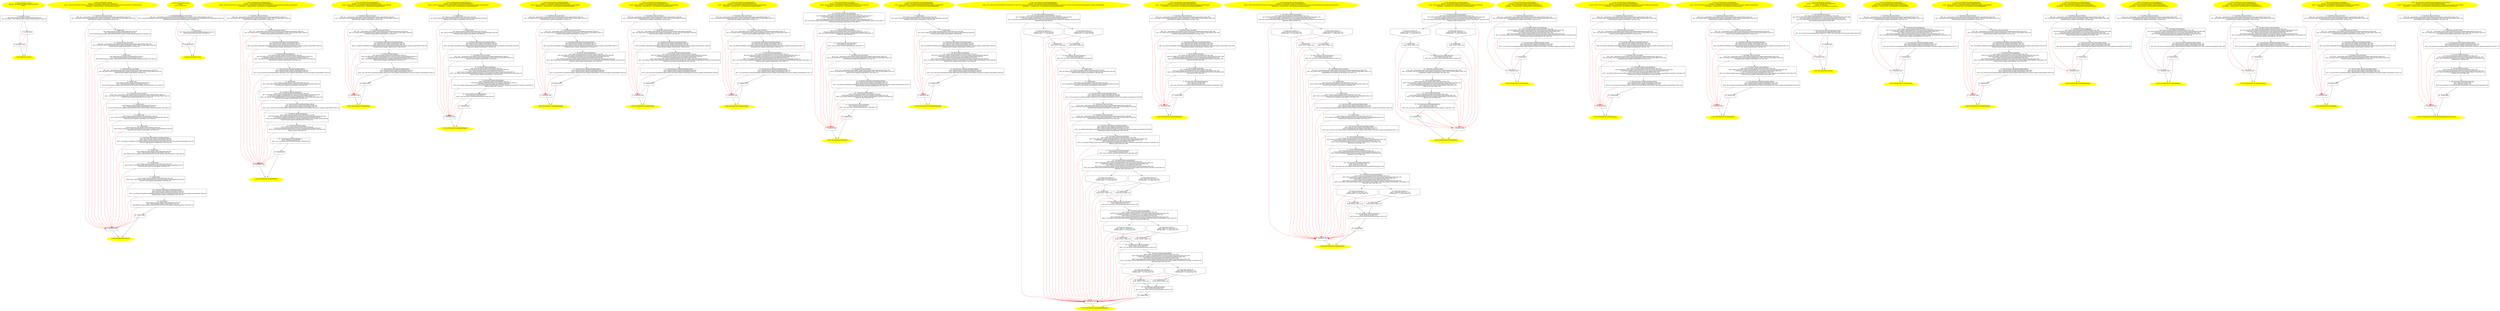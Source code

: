 /* @generated */
digraph cfg {
"org.junit.samples.money.MoneyTest.<init>().5b07386958b497b40b72c40f9404045d_1" [label="1: Start MoneyTest.<init>()\nFormals:  this:org.junit.samples.money.MoneyTest*\nLocals:  \n  " color=yellow style=filled]
	

	 "org.junit.samples.money.MoneyTest.<init>().5b07386958b497b40b72c40f9404045d_1" -> "org.junit.samples.money.MoneyTest.<init>().5b07386958b497b40b72c40f9404045d_4" ;
"org.junit.samples.money.MoneyTest.<init>().5b07386958b497b40b72c40f9404045d_2" [label="2: Exit MoneyTest.<init>() \n  " color=yellow style=filled]
	

"org.junit.samples.money.MoneyTest.<init>().5b07386958b497b40b72c40f9404045d_3" [label="3:  exceptions sink \n  " shape="box"]
	

	 "org.junit.samples.money.MoneyTest.<init>().5b07386958b497b40b72c40f9404045d_3" -> "org.junit.samples.money.MoneyTest.<init>().5b07386958b497b40b72c40f9404045d_2" ;
"org.junit.samples.money.MoneyTest.<init>().5b07386958b497b40b72c40f9404045d_4" [label="4:  Call Object.<init>() \n   n$0=*&this:org.junit.samples.money.MoneyTest* [line 14]\n  n$1=_fun_Object.<init>()(n$0:org.junit.samples.money.MoneyTest*) [line 14]\n " shape="box"]
	

	 "org.junit.samples.money.MoneyTest.<init>().5b07386958b497b40b72c40f9404045d_4" -> "org.junit.samples.money.MoneyTest.<init>().5b07386958b497b40b72c40f9404045d_5" ;
	 "org.junit.samples.money.MoneyTest.<init>().5b07386958b497b40b72c40f9404045d_4" -> "org.junit.samples.money.MoneyTest.<init>().5b07386958b497b40b72c40f9404045d_3" [color="red" ];
"org.junit.samples.money.MoneyTest.<init>().5b07386958b497b40b72c40f9404045d_5" [label="5:  method_body \n  " shape="box"]
	

	 "org.junit.samples.money.MoneyTest.<init>().5b07386958b497b40b72c40f9404045d_5" -> "org.junit.samples.money.MoneyTest.<init>().5b07386958b497b40b72c40f9404045d_2" ;
	 "org.junit.samples.money.MoneyTest.<init>().5b07386958b497b40b72c40f9404045d_5" -> "org.junit.samples.money.MoneyTest.<init>().5b07386958b497b40b72c40f9404045d_3" [color="red" ];
"org.junit.samples.money.MoneyTest.setUp():void.e9c9bf25041e97b88c56a16254590c07_1" [label="1: Start void MoneyTest.setUp()\nFormals:  this:org.junit.samples.money.MoneyTest*\nLocals:  $irvar9:void $irvar8:void $irvar7:void $irvar6:void $irvar5:void $irvar4:void $irvar3:void $irvar2:void $irvar1:void $irvar0:void\nAnnotation: <_org.junit.Before> void MoneyTest.setUp()() \n  " color=yellow style=filled]
	

	 "org.junit.samples.money.MoneyTest.setUp():void.e9c9bf25041e97b88c56a16254590c07_1" -> "org.junit.samples.money.MoneyTest.setUp():void.e9c9bf25041e97b88c56a16254590c07_4" ;
"org.junit.samples.money.MoneyTest.setUp():void.e9c9bf25041e97b88c56a16254590c07_2" [label="2: Exit void MoneyTest.setUp() \n  " color=yellow style=filled]
	

"org.junit.samples.money.MoneyTest.setUp():void.e9c9bf25041e97b88c56a16254590c07_3" [label="3:  exceptions sink \n  " shape="box"]
	

	 "org.junit.samples.money.MoneyTest.setUp():void.e9c9bf25041e97b88c56a16254590c07_3" -> "org.junit.samples.money.MoneyTest.setUp():void.e9c9bf25041e97b88c56a16254590c07_2" ;
"org.junit.samples.money.MoneyTest.setUp():void.e9c9bf25041e97b88c56a16254590c07_4" [label="4:  Call Money.<init>(int,String) \n   n$0=_fun___new(sizeof(t=junit.samples.money.Money):junit.samples.money.Money*) [line 29]\n  n$1=_fun_Money.<init>(int,String)(n$0:junit.samples.money.Money*,12:int,\"CHF\":java.lang.Object*) [line 29]\n  *&$irvar0:junit.samples.money.Money*=n$0 [line 29]\n " shape="box"]
	

	 "org.junit.samples.money.MoneyTest.setUp():void.e9c9bf25041e97b88c56a16254590c07_4" -> "org.junit.samples.money.MoneyTest.setUp():void.e9c9bf25041e97b88c56a16254590c07_5" ;
	 "org.junit.samples.money.MoneyTest.setUp():void.e9c9bf25041e97b88c56a16254590c07_4" -> "org.junit.samples.money.MoneyTest.setUp():void.e9c9bf25041e97b88c56a16254590c07_3" [color="red" ];
"org.junit.samples.money.MoneyTest.setUp():void.e9c9bf25041e97b88c56a16254590c07_5" [label="5:  method_body \n   n$2=*&this:org.junit.samples.money.MoneyTest* [line 29]\n  n$3=*&$irvar0:junit.samples.money.Money* [line 29]\n  *n$2.f12CHF:org.junit.samples.money.MoneyTest(root org.junit.samples.money.MoneyTest)=n$3 [line 29]\n " shape="box"]
	

	 "org.junit.samples.money.MoneyTest.setUp():void.e9c9bf25041e97b88c56a16254590c07_5" -> "org.junit.samples.money.MoneyTest.setUp():void.e9c9bf25041e97b88c56a16254590c07_6" ;
	 "org.junit.samples.money.MoneyTest.setUp():void.e9c9bf25041e97b88c56a16254590c07_5" -> "org.junit.samples.money.MoneyTest.setUp():void.e9c9bf25041e97b88c56a16254590c07_3" [color="red" ];
"org.junit.samples.money.MoneyTest.setUp():void.e9c9bf25041e97b88c56a16254590c07_6" [label="6:  Call Money.<init>(int,String) \n   n$4=_fun___new(sizeof(t=junit.samples.money.Money):junit.samples.money.Money*) [line 30]\n  n$5=_fun_Money.<init>(int,String)(n$4:junit.samples.money.Money*,14:int,\"CHF\":java.lang.Object*) [line 30]\n  *&$irvar1:junit.samples.money.Money*=n$4 [line 30]\n " shape="box"]
	

	 "org.junit.samples.money.MoneyTest.setUp():void.e9c9bf25041e97b88c56a16254590c07_6" -> "org.junit.samples.money.MoneyTest.setUp():void.e9c9bf25041e97b88c56a16254590c07_7" ;
	 "org.junit.samples.money.MoneyTest.setUp():void.e9c9bf25041e97b88c56a16254590c07_6" -> "org.junit.samples.money.MoneyTest.setUp():void.e9c9bf25041e97b88c56a16254590c07_3" [color="red" ];
"org.junit.samples.money.MoneyTest.setUp():void.e9c9bf25041e97b88c56a16254590c07_7" [label="7:  method_body \n   n$6=*&this:org.junit.samples.money.MoneyTest* [line 30]\n  n$7=*&$irvar1:junit.samples.money.Money* [line 30]\n  *n$6.f14CHF:org.junit.samples.money.MoneyTest(root org.junit.samples.money.MoneyTest)=n$7 [line 30]\n " shape="box"]
	

	 "org.junit.samples.money.MoneyTest.setUp():void.e9c9bf25041e97b88c56a16254590c07_7" -> "org.junit.samples.money.MoneyTest.setUp():void.e9c9bf25041e97b88c56a16254590c07_8" ;
	 "org.junit.samples.money.MoneyTest.setUp():void.e9c9bf25041e97b88c56a16254590c07_7" -> "org.junit.samples.money.MoneyTest.setUp():void.e9c9bf25041e97b88c56a16254590c07_3" [color="red" ];
"org.junit.samples.money.MoneyTest.setUp():void.e9c9bf25041e97b88c56a16254590c07_8" [label="8:  Call Money.<init>(int,String) \n   n$8=_fun___new(sizeof(t=junit.samples.money.Money):junit.samples.money.Money*) [line 31]\n  n$9=_fun_Money.<init>(int,String)(n$8:junit.samples.money.Money*,7:int,\"USD\":java.lang.Object*) [line 31]\n  *&$irvar2:junit.samples.money.Money*=n$8 [line 31]\n " shape="box"]
	

	 "org.junit.samples.money.MoneyTest.setUp():void.e9c9bf25041e97b88c56a16254590c07_8" -> "org.junit.samples.money.MoneyTest.setUp():void.e9c9bf25041e97b88c56a16254590c07_9" ;
	 "org.junit.samples.money.MoneyTest.setUp():void.e9c9bf25041e97b88c56a16254590c07_8" -> "org.junit.samples.money.MoneyTest.setUp():void.e9c9bf25041e97b88c56a16254590c07_3" [color="red" ];
"org.junit.samples.money.MoneyTest.setUp():void.e9c9bf25041e97b88c56a16254590c07_9" [label="9:  method_body \n   n$10=*&this:org.junit.samples.money.MoneyTest* [line 31]\n  n$11=*&$irvar2:junit.samples.money.Money* [line 31]\n  *n$10.f7USD:org.junit.samples.money.MoneyTest(root org.junit.samples.money.MoneyTest)=n$11 [line 31]\n " shape="box"]
	

	 "org.junit.samples.money.MoneyTest.setUp():void.e9c9bf25041e97b88c56a16254590c07_9" -> "org.junit.samples.money.MoneyTest.setUp():void.e9c9bf25041e97b88c56a16254590c07_10" ;
	 "org.junit.samples.money.MoneyTest.setUp():void.e9c9bf25041e97b88c56a16254590c07_9" -> "org.junit.samples.money.MoneyTest.setUp():void.e9c9bf25041e97b88c56a16254590c07_3" [color="red" ];
"org.junit.samples.money.MoneyTest.setUp():void.e9c9bf25041e97b88c56a16254590c07_10" [label="10:  Call Money.<init>(int,String) \n   n$12=_fun___new(sizeof(t=junit.samples.money.Money):junit.samples.money.Money*) [line 32]\n  n$13=_fun_Money.<init>(int,String)(n$12:junit.samples.money.Money*,21:int,\"USD\":java.lang.Object*) [line 32]\n  *&$irvar3:junit.samples.money.Money*=n$12 [line 32]\n " shape="box"]
	

	 "org.junit.samples.money.MoneyTest.setUp():void.e9c9bf25041e97b88c56a16254590c07_10" -> "org.junit.samples.money.MoneyTest.setUp():void.e9c9bf25041e97b88c56a16254590c07_11" ;
	 "org.junit.samples.money.MoneyTest.setUp():void.e9c9bf25041e97b88c56a16254590c07_10" -> "org.junit.samples.money.MoneyTest.setUp():void.e9c9bf25041e97b88c56a16254590c07_3" [color="red" ];
"org.junit.samples.money.MoneyTest.setUp():void.e9c9bf25041e97b88c56a16254590c07_11" [label="11:  method_body \n   n$14=*&this:org.junit.samples.money.MoneyTest* [line 32]\n  n$15=*&$irvar3:junit.samples.money.Money* [line 32]\n  *n$14.f21USD:org.junit.samples.money.MoneyTest(root org.junit.samples.money.MoneyTest)=n$15 [line 32]\n " shape="box"]
	

	 "org.junit.samples.money.MoneyTest.setUp():void.e9c9bf25041e97b88c56a16254590c07_11" -> "org.junit.samples.money.MoneyTest.setUp():void.e9c9bf25041e97b88c56a16254590c07_12" ;
	 "org.junit.samples.money.MoneyTest.setUp():void.e9c9bf25041e97b88c56a16254590c07_11" -> "org.junit.samples.money.MoneyTest.setUp():void.e9c9bf25041e97b88c56a16254590c07_3" [color="red" ];
"org.junit.samples.money.MoneyTest.setUp():void.e9c9bf25041e97b88c56a16254590c07_12" [label="12:  method_body \n   n$16=*&this:org.junit.samples.money.MoneyTest* [line 34]\n  n$17=*n$16.f7USD:junit.samples.money.Money*(root org.junit.samples.money.MoneyTest) [line 34]\n  *&$irvar5:junit.samples.money.Money*=n$17 [line 34]\n " shape="box"]
	

	 "org.junit.samples.money.MoneyTest.setUp():void.e9c9bf25041e97b88c56a16254590c07_12" -> "org.junit.samples.money.MoneyTest.setUp():void.e9c9bf25041e97b88c56a16254590c07_13" ;
	 "org.junit.samples.money.MoneyTest.setUp():void.e9c9bf25041e97b88c56a16254590c07_12" -> "org.junit.samples.money.MoneyTest.setUp():void.e9c9bf25041e97b88c56a16254590c07_3" [color="red" ];
"org.junit.samples.money.MoneyTest.setUp():void.e9c9bf25041e97b88c56a16254590c07_13" [label="13:  method_body \n   n$18=*&this:org.junit.samples.money.MoneyTest* [line 34]\n  n$19=*n$18.f12CHF:junit.samples.money.Money*(root org.junit.samples.money.MoneyTest) [line 34]\n  *&$irvar4:junit.samples.money.Money*=n$19 [line 34]\n " shape="box"]
	

	 "org.junit.samples.money.MoneyTest.setUp():void.e9c9bf25041e97b88c56a16254590c07_13" -> "org.junit.samples.money.MoneyTest.setUp():void.e9c9bf25041e97b88c56a16254590c07_14" ;
	 "org.junit.samples.money.MoneyTest.setUp():void.e9c9bf25041e97b88c56a16254590c07_13" -> "org.junit.samples.money.MoneyTest.setUp():void.e9c9bf25041e97b88c56a16254590c07_3" [color="red" ];
"org.junit.samples.money.MoneyTest.setUp():void.e9c9bf25041e97b88c56a16254590c07_14" [label="14:  Call IMoney MoneyBag.create(IMoney,IMoney) \n   n$20=*&$irvar4:junit.samples.money.Money* [line 34]\n  n$21=*&$irvar5:junit.samples.money.Money* [line 34]\n  n$22=_fun_IMoney MoneyBag.create(IMoney,IMoney)(n$20:junit.samples.money.Money*,n$21:junit.samples.money.Money*) [line 34]\n  *&$irvar6:junit.samples.money.IMoney*=n$22 [line 34]\n " shape="box"]
	

	 "org.junit.samples.money.MoneyTest.setUp():void.e9c9bf25041e97b88c56a16254590c07_14" -> "org.junit.samples.money.MoneyTest.setUp():void.e9c9bf25041e97b88c56a16254590c07_15" ;
	 "org.junit.samples.money.MoneyTest.setUp():void.e9c9bf25041e97b88c56a16254590c07_14" -> "org.junit.samples.money.MoneyTest.setUp():void.e9c9bf25041e97b88c56a16254590c07_3" [color="red" ];
"org.junit.samples.money.MoneyTest.setUp():void.e9c9bf25041e97b88c56a16254590c07_15" [label="15:  method_body \n   n$23=*&this:org.junit.samples.money.MoneyTest* [line 34]\n  n$24=*&$irvar6:junit.samples.money.IMoney* [line 34]\n  *n$23.fMB1:org.junit.samples.money.MoneyTest(root org.junit.samples.money.MoneyTest)=n$24 [line 34]\n " shape="box"]
	

	 "org.junit.samples.money.MoneyTest.setUp():void.e9c9bf25041e97b88c56a16254590c07_15" -> "org.junit.samples.money.MoneyTest.setUp():void.e9c9bf25041e97b88c56a16254590c07_16" ;
	 "org.junit.samples.money.MoneyTest.setUp():void.e9c9bf25041e97b88c56a16254590c07_15" -> "org.junit.samples.money.MoneyTest.setUp():void.e9c9bf25041e97b88c56a16254590c07_3" [color="red" ];
"org.junit.samples.money.MoneyTest.setUp():void.e9c9bf25041e97b88c56a16254590c07_16" [label="16:  method_body \n   n$25=*&this:org.junit.samples.money.MoneyTest* [line 35]\n  n$26=*n$25.f21USD:junit.samples.money.Money*(root org.junit.samples.money.MoneyTest) [line 35]\n  *&$irvar8:junit.samples.money.Money*=n$26 [line 35]\n " shape="box"]
	

	 "org.junit.samples.money.MoneyTest.setUp():void.e9c9bf25041e97b88c56a16254590c07_16" -> "org.junit.samples.money.MoneyTest.setUp():void.e9c9bf25041e97b88c56a16254590c07_17" ;
	 "org.junit.samples.money.MoneyTest.setUp():void.e9c9bf25041e97b88c56a16254590c07_16" -> "org.junit.samples.money.MoneyTest.setUp():void.e9c9bf25041e97b88c56a16254590c07_3" [color="red" ];
"org.junit.samples.money.MoneyTest.setUp():void.e9c9bf25041e97b88c56a16254590c07_17" [label="17:  method_body \n   n$27=*&this:org.junit.samples.money.MoneyTest* [line 35]\n  n$28=*n$27.f14CHF:junit.samples.money.Money*(root org.junit.samples.money.MoneyTest) [line 35]\n  *&$irvar7:junit.samples.money.Money*=n$28 [line 35]\n " shape="box"]
	

	 "org.junit.samples.money.MoneyTest.setUp():void.e9c9bf25041e97b88c56a16254590c07_17" -> "org.junit.samples.money.MoneyTest.setUp():void.e9c9bf25041e97b88c56a16254590c07_18" ;
	 "org.junit.samples.money.MoneyTest.setUp():void.e9c9bf25041e97b88c56a16254590c07_17" -> "org.junit.samples.money.MoneyTest.setUp():void.e9c9bf25041e97b88c56a16254590c07_3" [color="red" ];
"org.junit.samples.money.MoneyTest.setUp():void.e9c9bf25041e97b88c56a16254590c07_18" [label="18:  Call IMoney MoneyBag.create(IMoney,IMoney) \n   n$29=*&$irvar7:junit.samples.money.Money* [line 35]\n  n$30=*&$irvar8:junit.samples.money.Money* [line 35]\n  n$31=_fun_IMoney MoneyBag.create(IMoney,IMoney)(n$29:junit.samples.money.Money*,n$30:junit.samples.money.Money*) [line 35]\n  *&$irvar9:junit.samples.money.IMoney*=n$31 [line 35]\n " shape="box"]
	

	 "org.junit.samples.money.MoneyTest.setUp():void.e9c9bf25041e97b88c56a16254590c07_18" -> "org.junit.samples.money.MoneyTest.setUp():void.e9c9bf25041e97b88c56a16254590c07_19" ;
	 "org.junit.samples.money.MoneyTest.setUp():void.e9c9bf25041e97b88c56a16254590c07_18" -> "org.junit.samples.money.MoneyTest.setUp():void.e9c9bf25041e97b88c56a16254590c07_3" [color="red" ];
"org.junit.samples.money.MoneyTest.setUp():void.e9c9bf25041e97b88c56a16254590c07_19" [label="19:  method_body \n   n$32=*&this:org.junit.samples.money.MoneyTest* [line 35]\n  n$33=*&$irvar9:junit.samples.money.IMoney* [line 35]\n  *n$32.fMB2:org.junit.samples.money.MoneyTest(root org.junit.samples.money.MoneyTest)=n$33 [line 35]\n " shape="box"]
	

	 "org.junit.samples.money.MoneyTest.setUp():void.e9c9bf25041e97b88c56a16254590c07_19" -> "org.junit.samples.money.MoneyTest.setUp():void.e9c9bf25041e97b88c56a16254590c07_20" ;
	 "org.junit.samples.money.MoneyTest.setUp():void.e9c9bf25041e97b88c56a16254590c07_19" -> "org.junit.samples.money.MoneyTest.setUp():void.e9c9bf25041e97b88c56a16254590c07_3" [color="red" ];
"org.junit.samples.money.MoneyTest.setUp():void.e9c9bf25041e97b88c56a16254590c07_20" [label="20:  method_body \n  " shape="box"]
	

	 "org.junit.samples.money.MoneyTest.setUp():void.e9c9bf25041e97b88c56a16254590c07_20" -> "org.junit.samples.money.MoneyTest.setUp():void.e9c9bf25041e97b88c56a16254590c07_2" ;
	 "org.junit.samples.money.MoneyTest.setUp():void.e9c9bf25041e97b88c56a16254590c07_20" -> "org.junit.samples.money.MoneyTest.setUp():void.e9c9bf25041e97b88c56a16254590c07_3" [color="red" ];
"org.junit.samples.money.MoneyTest.suite():junit.framework.Test.a2ad7e57607c148776fd9dec0b695778_1" [label="1: Start Test MoneyTest.suite()\nFormals: \nLocals:  $irvar0:void \n  " color=yellow style=filled]
	

	 "org.junit.samples.money.MoneyTest.suite():junit.framework.Test.a2ad7e57607c148776fd9dec0b695778_1" -> "org.junit.samples.money.MoneyTest.suite():junit.framework.Test.a2ad7e57607c148776fd9dec0b695778_4" ;
"org.junit.samples.money.MoneyTest.suite():junit.framework.Test.a2ad7e57607c148776fd9dec0b695778_2" [label="2: Exit Test MoneyTest.suite() \n  " color=yellow style=filled]
	

"org.junit.samples.money.MoneyTest.suite():junit.framework.Test.a2ad7e57607c148776fd9dec0b695778_3" [label="3:  exceptions sink \n  " shape="box"]
	

	 "org.junit.samples.money.MoneyTest.suite():junit.framework.Test.a2ad7e57607c148776fd9dec0b695778_3" -> "org.junit.samples.money.MoneyTest.suite():junit.framework.Test.a2ad7e57607c148776fd9dec0b695778_2" ;
"org.junit.samples.money.MoneyTest.suite():junit.framework.Test.a2ad7e57607c148776fd9dec0b695778_4" [label="4:  Call JUnit4TestAdapter.<init>(Class) \n   n$0=_fun___new(sizeof(t=junit.framework.JUnit4TestAdapter):junit.framework.JUnit4TestAdapter*) [line 24]\n  n$1=_fun_JUnit4TestAdapter.<init>(Class)(n$0:junit.framework.JUnit4TestAdapter*,org.junit.samples.money.MoneyTest:java.lang.Object*) [line 24]\n  *&$irvar0:junit.framework.JUnit4TestAdapter*=n$0 [line 24]\n " shape="box"]
	

	 "org.junit.samples.money.MoneyTest.suite():junit.framework.Test.a2ad7e57607c148776fd9dec0b695778_4" -> "org.junit.samples.money.MoneyTest.suite():junit.framework.Test.a2ad7e57607c148776fd9dec0b695778_5" ;
	 "org.junit.samples.money.MoneyTest.suite():junit.framework.Test.a2ad7e57607c148776fd9dec0b695778_4" -> "org.junit.samples.money.MoneyTest.suite():junit.framework.Test.a2ad7e57607c148776fd9dec0b695778_3" [color="red" ];
"org.junit.samples.money.MoneyTest.suite():junit.framework.Test.a2ad7e57607c148776fd9dec0b695778_5" [label="5:  method_body \n   n$2=*&$irvar0:junit.framework.JUnit4TestAdapter* [line 24]\n  *&return:junit.framework.Test*=n$2 [line 24]\n " shape="box"]
	

	 "org.junit.samples.money.MoneyTest.suite():junit.framework.Test.a2ad7e57607c148776fd9dec0b695778_5" -> "org.junit.samples.money.MoneyTest.suite():junit.framework.Test.a2ad7e57607c148776fd9dec0b695778_2" ;
	 "org.junit.samples.money.MoneyTest.suite():junit.framework.Test.a2ad7e57607c148776fd9dec0b695778_5" -> "org.junit.samples.money.MoneyTest.suite():junit.framework.Test.a2ad7e57607c148776fd9dec0b695778_3" [color="red" ];
"org.junit.samples.money.MoneyTest.testBagMultiply():void.946e9dd0401a2ce31279aab67f25b94b_1" [label="1: Start void MoneyTest.testBagMultiply()\nFormals:  this:org.junit.samples.money.MoneyTest*\nLocals:  $irvar6:void $irvar5:void $irvar4:void $irvar3:void $irvar2:void $irvar1:void $irvar0:void expected:junit.samples.money.IMoney*\nAnnotation: <_org.junit.Test> void MoneyTest.testBagMultiply()() \n  " color=yellow style=filled]
	

	 "org.junit.samples.money.MoneyTest.testBagMultiply():void.946e9dd0401a2ce31279aab67f25b94b_1" -> "org.junit.samples.money.MoneyTest.testBagMultiply():void.946e9dd0401a2ce31279aab67f25b94b_4" ;
"org.junit.samples.money.MoneyTest.testBagMultiply():void.946e9dd0401a2ce31279aab67f25b94b_2" [label="2: Exit void MoneyTest.testBagMultiply() \n  " color=yellow style=filled]
	

"org.junit.samples.money.MoneyTest.testBagMultiply():void.946e9dd0401a2ce31279aab67f25b94b_3" [label="3:  exceptions sink \n  " shape="box"]
	

	 "org.junit.samples.money.MoneyTest.testBagMultiply():void.946e9dd0401a2ce31279aab67f25b94b_3" -> "org.junit.samples.money.MoneyTest.testBagMultiply():void.946e9dd0401a2ce31279aab67f25b94b_2" ;
"org.junit.samples.money.MoneyTest.testBagMultiply():void.946e9dd0401a2ce31279aab67f25b94b_4" [label="4:  Call Money.<init>(int,String) \n   n$0=_fun___new(sizeof(t=junit.samples.money.Money):junit.samples.money.Money*) [line 41]\n  n$1=_fun_Money.<init>(int,String)(n$0:junit.samples.money.Money*,24:int,\"CHF\":java.lang.Object*) [line 41]\n  *&$irvar0:junit.samples.money.Money*=n$0 [line 41]\n " shape="box"]
	

	 "org.junit.samples.money.MoneyTest.testBagMultiply():void.946e9dd0401a2ce31279aab67f25b94b_4" -> "org.junit.samples.money.MoneyTest.testBagMultiply():void.946e9dd0401a2ce31279aab67f25b94b_5" ;
	 "org.junit.samples.money.MoneyTest.testBagMultiply():void.946e9dd0401a2ce31279aab67f25b94b_4" -> "org.junit.samples.money.MoneyTest.testBagMultiply():void.946e9dd0401a2ce31279aab67f25b94b_3" [color="red" ];
"org.junit.samples.money.MoneyTest.testBagMultiply():void.946e9dd0401a2ce31279aab67f25b94b_5" [label="5:  Call Money.<init>(int,String) \n   n$2=_fun___new(sizeof(t=junit.samples.money.Money):junit.samples.money.Money*) [line 41]\n  n$3=_fun_Money.<init>(int,String)(n$2:junit.samples.money.Money*,14:int,\"USD\":java.lang.Object*) [line 41]\n  *&$irvar1:junit.samples.money.Money*=n$2 [line 41]\n " shape="box"]
	

	 "org.junit.samples.money.MoneyTest.testBagMultiply():void.946e9dd0401a2ce31279aab67f25b94b_5" -> "org.junit.samples.money.MoneyTest.testBagMultiply():void.946e9dd0401a2ce31279aab67f25b94b_6" ;
	 "org.junit.samples.money.MoneyTest.testBagMultiply():void.946e9dd0401a2ce31279aab67f25b94b_5" -> "org.junit.samples.money.MoneyTest.testBagMultiply():void.946e9dd0401a2ce31279aab67f25b94b_3" [color="red" ];
"org.junit.samples.money.MoneyTest.testBagMultiply():void.946e9dd0401a2ce31279aab67f25b94b_6" [label="6:  Call IMoney MoneyBag.create(IMoney,IMoney) \n   n$4=*&$irvar0:junit.samples.money.Money* [line 41]\n  n$5=*&$irvar1:junit.samples.money.Money* [line 41]\n  n$6=_fun_IMoney MoneyBag.create(IMoney,IMoney)(n$4:junit.samples.money.Money*,n$5:junit.samples.money.Money*) [line 41]\n  *&expected:junit.samples.money.IMoney*=n$6 [line 41]\n " shape="box"]
	

	 "org.junit.samples.money.MoneyTest.testBagMultiply():void.946e9dd0401a2ce31279aab67f25b94b_6" -> "org.junit.samples.money.MoneyTest.testBagMultiply():void.946e9dd0401a2ce31279aab67f25b94b_7" ;
	 "org.junit.samples.money.MoneyTest.testBagMultiply():void.946e9dd0401a2ce31279aab67f25b94b_6" -> "org.junit.samples.money.MoneyTest.testBagMultiply():void.946e9dd0401a2ce31279aab67f25b94b_3" [color="red" ];
"org.junit.samples.money.MoneyTest.testBagMultiply():void.946e9dd0401a2ce31279aab67f25b94b_7" [label="7:  Call IMoney IMoney.multiply(int) \n   n$7=*&this:org.junit.samples.money.MoneyTest* [line 42]\n  n$8=*n$7.fMB1:junit.samples.money.IMoney*(root org.junit.samples.money.MoneyTest) [line 42]\n  _=*n$8:junit.samples.money.IMoney*(root junit.samples.money.IMoney) [line 42]\n  n$10=_fun_IMoney IMoney.multiply(int)(n$8:junit.samples.money.IMoney*,2:int) interface virtual [line 42]\n  *&$irvar2:junit.samples.money.IMoney*=n$10 [line 42]\n " shape="box"]
	

	 "org.junit.samples.money.MoneyTest.testBagMultiply():void.946e9dd0401a2ce31279aab67f25b94b_7" -> "org.junit.samples.money.MoneyTest.testBagMultiply():void.946e9dd0401a2ce31279aab67f25b94b_8" ;
	 "org.junit.samples.money.MoneyTest.testBagMultiply():void.946e9dd0401a2ce31279aab67f25b94b_7" -> "org.junit.samples.money.MoneyTest.testBagMultiply():void.946e9dd0401a2ce31279aab67f25b94b_3" [color="red" ];
"org.junit.samples.money.MoneyTest.testBagMultiply():void.946e9dd0401a2ce31279aab67f25b94b_8" [label="8:  Call void Assert.assertEquals(Object,Object) \n   n$11=*&expected:junit.samples.money.IMoney* [line 42]\n  n$12=*&$irvar2:junit.samples.money.IMoney* [line 42]\n  n$13=_fun_void Assert.assertEquals(Object,Object)(n$11:junit.samples.money.IMoney*,n$12:junit.samples.money.IMoney*) [line 42]\n " shape="box"]
	

	 "org.junit.samples.money.MoneyTest.testBagMultiply():void.946e9dd0401a2ce31279aab67f25b94b_8" -> "org.junit.samples.money.MoneyTest.testBagMultiply():void.946e9dd0401a2ce31279aab67f25b94b_9" ;
	 "org.junit.samples.money.MoneyTest.testBagMultiply():void.946e9dd0401a2ce31279aab67f25b94b_8" -> "org.junit.samples.money.MoneyTest.testBagMultiply():void.946e9dd0401a2ce31279aab67f25b94b_3" [color="red" ];
"org.junit.samples.money.MoneyTest.testBagMultiply():void.946e9dd0401a2ce31279aab67f25b94b_9" [label="9:  method_body \n   n$14=*&this:org.junit.samples.money.MoneyTest* [line 43]\n  n$15=*n$14.fMB1:junit.samples.money.IMoney*(root org.junit.samples.money.MoneyTest) [line 43]\n  *&$irvar4:junit.samples.money.IMoney*=n$15 [line 43]\n " shape="box"]
	

	 "org.junit.samples.money.MoneyTest.testBagMultiply():void.946e9dd0401a2ce31279aab67f25b94b_9" -> "org.junit.samples.money.MoneyTest.testBagMultiply():void.946e9dd0401a2ce31279aab67f25b94b_10" ;
	 "org.junit.samples.money.MoneyTest.testBagMultiply():void.946e9dd0401a2ce31279aab67f25b94b_9" -> "org.junit.samples.money.MoneyTest.testBagMultiply():void.946e9dd0401a2ce31279aab67f25b94b_3" [color="red" ];
"org.junit.samples.money.MoneyTest.testBagMultiply():void.946e9dd0401a2ce31279aab67f25b94b_10" [label="10:  Call IMoney IMoney.multiply(int) \n   n$16=*&this:org.junit.samples.money.MoneyTest* [line 43]\n  n$17=*n$16.fMB1:junit.samples.money.IMoney*(root org.junit.samples.money.MoneyTest) [line 43]\n  _=*n$17:junit.samples.money.IMoney*(root junit.samples.money.IMoney) [line 43]\n  n$19=_fun_IMoney IMoney.multiply(int)(n$17:junit.samples.money.IMoney*,1:int) interface virtual [line 43]\n  *&$irvar3:junit.samples.money.IMoney*=n$19 [line 43]\n " shape="box"]
	

	 "org.junit.samples.money.MoneyTest.testBagMultiply():void.946e9dd0401a2ce31279aab67f25b94b_10" -> "org.junit.samples.money.MoneyTest.testBagMultiply():void.946e9dd0401a2ce31279aab67f25b94b_11" ;
	 "org.junit.samples.money.MoneyTest.testBagMultiply():void.946e9dd0401a2ce31279aab67f25b94b_10" -> "org.junit.samples.money.MoneyTest.testBagMultiply():void.946e9dd0401a2ce31279aab67f25b94b_3" [color="red" ];
"org.junit.samples.money.MoneyTest.testBagMultiply():void.946e9dd0401a2ce31279aab67f25b94b_11" [label="11:  Call void Assert.assertEquals(Object,Object) \n   n$20=*&$irvar4:junit.samples.money.IMoney* [line 43]\n  n$21=*&$irvar3:junit.samples.money.IMoney* [line 43]\n  n$22=_fun_void Assert.assertEquals(Object,Object)(n$20:junit.samples.money.IMoney*,n$21:junit.samples.money.IMoney*) [line 43]\n " shape="box"]
	

	 "org.junit.samples.money.MoneyTest.testBagMultiply():void.946e9dd0401a2ce31279aab67f25b94b_11" -> "org.junit.samples.money.MoneyTest.testBagMultiply():void.946e9dd0401a2ce31279aab67f25b94b_12" ;
	 "org.junit.samples.money.MoneyTest.testBagMultiply():void.946e9dd0401a2ce31279aab67f25b94b_11" -> "org.junit.samples.money.MoneyTest.testBagMultiply():void.946e9dd0401a2ce31279aab67f25b94b_3" [color="red" ];
"org.junit.samples.money.MoneyTest.testBagMultiply():void.946e9dd0401a2ce31279aab67f25b94b_12" [label="12:  Call IMoney IMoney.multiply(int) \n   n$23=*&this:org.junit.samples.money.MoneyTest* [line 44]\n  n$24=*n$23.fMB1:junit.samples.money.IMoney*(root org.junit.samples.money.MoneyTest) [line 44]\n  _=*n$24:junit.samples.money.IMoney*(root junit.samples.money.IMoney) [line 44]\n  n$26=_fun_IMoney IMoney.multiply(int)(n$24:junit.samples.money.IMoney*,0:int) interface virtual [line 44]\n  *&$irvar5:junit.samples.money.IMoney*=n$26 [line 44]\n " shape="box"]
	

	 "org.junit.samples.money.MoneyTest.testBagMultiply():void.946e9dd0401a2ce31279aab67f25b94b_12" -> "org.junit.samples.money.MoneyTest.testBagMultiply():void.946e9dd0401a2ce31279aab67f25b94b_13" ;
	 "org.junit.samples.money.MoneyTest.testBagMultiply():void.946e9dd0401a2ce31279aab67f25b94b_12" -> "org.junit.samples.money.MoneyTest.testBagMultiply():void.946e9dd0401a2ce31279aab67f25b94b_3" [color="red" ];
"org.junit.samples.money.MoneyTest.testBagMultiply():void.946e9dd0401a2ce31279aab67f25b94b_13" [label="13:  Call boolean IMoney.isZero() \n   n$27=*&$irvar5:junit.samples.money.IMoney* [line 44]\n  _=*n$27:junit.samples.money.IMoney*(root junit.samples.money.IMoney) [line 44]\n  n$29=_fun_boolean IMoney.isZero()(n$27:junit.samples.money.IMoney*) interface virtual [line 44]\n  *&$irvar6:_Bool=n$29 [line 44]\n " shape="box"]
	

	 "org.junit.samples.money.MoneyTest.testBagMultiply():void.946e9dd0401a2ce31279aab67f25b94b_13" -> "org.junit.samples.money.MoneyTest.testBagMultiply():void.946e9dd0401a2ce31279aab67f25b94b_14" ;
	 "org.junit.samples.money.MoneyTest.testBagMultiply():void.946e9dd0401a2ce31279aab67f25b94b_13" -> "org.junit.samples.money.MoneyTest.testBagMultiply():void.946e9dd0401a2ce31279aab67f25b94b_3" [color="red" ];
"org.junit.samples.money.MoneyTest.testBagMultiply():void.946e9dd0401a2ce31279aab67f25b94b_14" [label="14:  Call void Assert.assertTrue(boolean) \n   n$30=*&$irvar6:_Bool [line 44]\n  n$31=_fun_void Assert.assertTrue(boolean)(n$30:_Bool) [line 44]\n " shape="box"]
	

	 "org.junit.samples.money.MoneyTest.testBagMultiply():void.946e9dd0401a2ce31279aab67f25b94b_14" -> "org.junit.samples.money.MoneyTest.testBagMultiply():void.946e9dd0401a2ce31279aab67f25b94b_15" ;
	 "org.junit.samples.money.MoneyTest.testBagMultiply():void.946e9dd0401a2ce31279aab67f25b94b_14" -> "org.junit.samples.money.MoneyTest.testBagMultiply():void.946e9dd0401a2ce31279aab67f25b94b_3" [color="red" ];
"org.junit.samples.money.MoneyTest.testBagMultiply():void.946e9dd0401a2ce31279aab67f25b94b_15" [label="15:  method_body \n  " shape="box"]
	

	 "org.junit.samples.money.MoneyTest.testBagMultiply():void.946e9dd0401a2ce31279aab67f25b94b_15" -> "org.junit.samples.money.MoneyTest.testBagMultiply():void.946e9dd0401a2ce31279aab67f25b94b_2" ;
	 "org.junit.samples.money.MoneyTest.testBagMultiply():void.946e9dd0401a2ce31279aab67f25b94b_15" -> "org.junit.samples.money.MoneyTest.testBagMultiply():void.946e9dd0401a2ce31279aab67f25b94b_3" [color="red" ];
"org.junit.samples.money.MoneyTest.testBagNegate():void.3a33e650531a1c5b8c97c470c5ff4f3e_1" [label="1: Start void MoneyTest.testBagNegate()\nFormals:  this:org.junit.samples.money.MoneyTest*\nLocals:  $irvar2:void $irvar1:void $irvar0:void expected:junit.samples.money.IMoney*\nAnnotation: <_org.junit.Test> void MoneyTest.testBagNegate()() \n  " color=yellow style=filled]
	

	 "org.junit.samples.money.MoneyTest.testBagNegate():void.3a33e650531a1c5b8c97c470c5ff4f3e_1" -> "org.junit.samples.money.MoneyTest.testBagNegate():void.3a33e650531a1c5b8c97c470c5ff4f3e_4" ;
"org.junit.samples.money.MoneyTest.testBagNegate():void.3a33e650531a1c5b8c97c470c5ff4f3e_2" [label="2: Exit void MoneyTest.testBagNegate() \n  " color=yellow style=filled]
	

"org.junit.samples.money.MoneyTest.testBagNegate():void.3a33e650531a1c5b8c97c470c5ff4f3e_3" [label="3:  exceptions sink \n  " shape="box"]
	

	 "org.junit.samples.money.MoneyTest.testBagNegate():void.3a33e650531a1c5b8c97c470c5ff4f3e_3" -> "org.junit.samples.money.MoneyTest.testBagNegate():void.3a33e650531a1c5b8c97c470c5ff4f3e_2" ;
"org.junit.samples.money.MoneyTest.testBagNegate():void.3a33e650531a1c5b8c97c470c5ff4f3e_4" [label="4:  Call Money.<init>(int,String) \n   n$0=_fun___new(sizeof(t=junit.samples.money.Money):junit.samples.money.Money*) [line 50]\n  n$1=_fun_Money.<init>(int,String)(n$0:junit.samples.money.Money*,-12:int,\"CHF\":java.lang.Object*) [line 50]\n  *&$irvar0:junit.samples.money.Money*=n$0 [line 50]\n " shape="box"]
	

	 "org.junit.samples.money.MoneyTest.testBagNegate():void.3a33e650531a1c5b8c97c470c5ff4f3e_4" -> "org.junit.samples.money.MoneyTest.testBagNegate():void.3a33e650531a1c5b8c97c470c5ff4f3e_5" ;
	 "org.junit.samples.money.MoneyTest.testBagNegate():void.3a33e650531a1c5b8c97c470c5ff4f3e_4" -> "org.junit.samples.money.MoneyTest.testBagNegate():void.3a33e650531a1c5b8c97c470c5ff4f3e_3" [color="red" ];
"org.junit.samples.money.MoneyTest.testBagNegate():void.3a33e650531a1c5b8c97c470c5ff4f3e_5" [label="5:  Call Money.<init>(int,String) \n   n$2=_fun___new(sizeof(t=junit.samples.money.Money):junit.samples.money.Money*) [line 50]\n  n$3=_fun_Money.<init>(int,String)(n$2:junit.samples.money.Money*,-7:int,\"USD\":java.lang.Object*) [line 50]\n  *&$irvar1:junit.samples.money.Money*=n$2 [line 50]\n " shape="box"]
	

	 "org.junit.samples.money.MoneyTest.testBagNegate():void.3a33e650531a1c5b8c97c470c5ff4f3e_5" -> "org.junit.samples.money.MoneyTest.testBagNegate():void.3a33e650531a1c5b8c97c470c5ff4f3e_6" ;
	 "org.junit.samples.money.MoneyTest.testBagNegate():void.3a33e650531a1c5b8c97c470c5ff4f3e_5" -> "org.junit.samples.money.MoneyTest.testBagNegate():void.3a33e650531a1c5b8c97c470c5ff4f3e_3" [color="red" ];
"org.junit.samples.money.MoneyTest.testBagNegate():void.3a33e650531a1c5b8c97c470c5ff4f3e_6" [label="6:  Call IMoney MoneyBag.create(IMoney,IMoney) \n   n$4=*&$irvar0:junit.samples.money.Money* [line 50]\n  n$5=*&$irvar1:junit.samples.money.Money* [line 50]\n  n$6=_fun_IMoney MoneyBag.create(IMoney,IMoney)(n$4:junit.samples.money.Money*,n$5:junit.samples.money.Money*) [line 50]\n  *&expected:junit.samples.money.IMoney*=n$6 [line 50]\n " shape="box"]
	

	 "org.junit.samples.money.MoneyTest.testBagNegate():void.3a33e650531a1c5b8c97c470c5ff4f3e_6" -> "org.junit.samples.money.MoneyTest.testBagNegate():void.3a33e650531a1c5b8c97c470c5ff4f3e_7" ;
	 "org.junit.samples.money.MoneyTest.testBagNegate():void.3a33e650531a1c5b8c97c470c5ff4f3e_6" -> "org.junit.samples.money.MoneyTest.testBagNegate():void.3a33e650531a1c5b8c97c470c5ff4f3e_3" [color="red" ];
"org.junit.samples.money.MoneyTest.testBagNegate():void.3a33e650531a1c5b8c97c470c5ff4f3e_7" [label="7:  Call IMoney IMoney.negate() \n   n$7=*&this:org.junit.samples.money.MoneyTest* [line 51]\n  n$8=*n$7.fMB1:junit.samples.money.IMoney*(root org.junit.samples.money.MoneyTest) [line 51]\n  _=*n$8:junit.samples.money.IMoney*(root junit.samples.money.IMoney) [line 51]\n  n$10=_fun_IMoney IMoney.negate()(n$8:junit.samples.money.IMoney*) interface virtual [line 51]\n  *&$irvar2:junit.samples.money.IMoney*=n$10 [line 51]\n " shape="box"]
	

	 "org.junit.samples.money.MoneyTest.testBagNegate():void.3a33e650531a1c5b8c97c470c5ff4f3e_7" -> "org.junit.samples.money.MoneyTest.testBagNegate():void.3a33e650531a1c5b8c97c470c5ff4f3e_8" ;
	 "org.junit.samples.money.MoneyTest.testBagNegate():void.3a33e650531a1c5b8c97c470c5ff4f3e_7" -> "org.junit.samples.money.MoneyTest.testBagNegate():void.3a33e650531a1c5b8c97c470c5ff4f3e_3" [color="red" ];
"org.junit.samples.money.MoneyTest.testBagNegate():void.3a33e650531a1c5b8c97c470c5ff4f3e_8" [label="8:  Call void Assert.assertEquals(Object,Object) \n   n$11=*&expected:junit.samples.money.IMoney* [line 51]\n  n$12=*&$irvar2:junit.samples.money.IMoney* [line 51]\n  n$13=_fun_void Assert.assertEquals(Object,Object)(n$11:junit.samples.money.IMoney*,n$12:junit.samples.money.IMoney*) [line 51]\n " shape="box"]
	

	 "org.junit.samples.money.MoneyTest.testBagNegate():void.3a33e650531a1c5b8c97c470c5ff4f3e_8" -> "org.junit.samples.money.MoneyTest.testBagNegate():void.3a33e650531a1c5b8c97c470c5ff4f3e_9" ;
	 "org.junit.samples.money.MoneyTest.testBagNegate():void.3a33e650531a1c5b8c97c470c5ff4f3e_8" -> "org.junit.samples.money.MoneyTest.testBagNegate():void.3a33e650531a1c5b8c97c470c5ff4f3e_3" [color="red" ];
"org.junit.samples.money.MoneyTest.testBagNegate():void.3a33e650531a1c5b8c97c470c5ff4f3e_9" [label="9:  method_body \n  " shape="box"]
	

	 "org.junit.samples.money.MoneyTest.testBagNegate():void.3a33e650531a1c5b8c97c470c5ff4f3e_9" -> "org.junit.samples.money.MoneyTest.testBagNegate():void.3a33e650531a1c5b8c97c470c5ff4f3e_2" ;
	 "org.junit.samples.money.MoneyTest.testBagNegate():void.3a33e650531a1c5b8c97c470c5ff4f3e_9" -> "org.junit.samples.money.MoneyTest.testBagNegate():void.3a33e650531a1c5b8c97c470c5ff4f3e_3" [color="red" ];
"org.junit.samples.money.MoneyTest.testBagNotEquals():void.47f1eef2272855074ddc7a426eccc0ea_1" [label="1: Start void MoneyTest.testBagNotEquals()\nFormals:  this:org.junit.samples.money.MoneyTest*\nLocals:  $irvar4:void $irvar3:void $irvar2:void $irvar1:void $irvar0:void bag:junit.samples.money.IMoney*\nAnnotation: <_org.junit.Test> void MoneyTest.testBagNotEquals()() \n  " color=yellow style=filled]
	

	 "org.junit.samples.money.MoneyTest.testBagNotEquals():void.47f1eef2272855074ddc7a426eccc0ea_1" -> "org.junit.samples.money.MoneyTest.testBagNotEquals():void.47f1eef2272855074ddc7a426eccc0ea_4" ;
"org.junit.samples.money.MoneyTest.testBagNotEquals():void.47f1eef2272855074ddc7a426eccc0ea_2" [label="2: Exit void MoneyTest.testBagNotEquals() \n  " color=yellow style=filled]
	

"org.junit.samples.money.MoneyTest.testBagNotEquals():void.47f1eef2272855074ddc7a426eccc0ea_3" [label="3:  exceptions sink \n  " shape="box"]
	

	 "org.junit.samples.money.MoneyTest.testBagNotEquals():void.47f1eef2272855074ddc7a426eccc0ea_3" -> "org.junit.samples.money.MoneyTest.testBagNotEquals():void.47f1eef2272855074ddc7a426eccc0ea_2" ;
"org.junit.samples.money.MoneyTest.testBagNotEquals():void.47f1eef2272855074ddc7a426eccc0ea_4" [label="4:  method_body \n   n$0=*&this:org.junit.samples.money.MoneyTest* [line 90]\n  n$1=*n$0.f7USD:junit.samples.money.Money*(root org.junit.samples.money.MoneyTest) [line 90]\n  *&$irvar1:junit.samples.money.Money*=n$1 [line 90]\n " shape="box"]
	

	 "org.junit.samples.money.MoneyTest.testBagNotEquals():void.47f1eef2272855074ddc7a426eccc0ea_4" -> "org.junit.samples.money.MoneyTest.testBagNotEquals():void.47f1eef2272855074ddc7a426eccc0ea_5" ;
	 "org.junit.samples.money.MoneyTest.testBagNotEquals():void.47f1eef2272855074ddc7a426eccc0ea_4" -> "org.junit.samples.money.MoneyTest.testBagNotEquals():void.47f1eef2272855074ddc7a426eccc0ea_3" [color="red" ];
"org.junit.samples.money.MoneyTest.testBagNotEquals():void.47f1eef2272855074ddc7a426eccc0ea_5" [label="5:  method_body \n   n$2=*&this:org.junit.samples.money.MoneyTest* [line 90]\n  n$3=*n$2.f12CHF:junit.samples.money.Money*(root org.junit.samples.money.MoneyTest) [line 90]\n  *&$irvar0:junit.samples.money.Money*=n$3 [line 90]\n " shape="box"]
	

	 "org.junit.samples.money.MoneyTest.testBagNotEquals():void.47f1eef2272855074ddc7a426eccc0ea_5" -> "org.junit.samples.money.MoneyTest.testBagNotEquals():void.47f1eef2272855074ddc7a426eccc0ea_6" ;
	 "org.junit.samples.money.MoneyTest.testBagNotEquals():void.47f1eef2272855074ddc7a426eccc0ea_5" -> "org.junit.samples.money.MoneyTest.testBagNotEquals():void.47f1eef2272855074ddc7a426eccc0ea_3" [color="red" ];
"org.junit.samples.money.MoneyTest.testBagNotEquals():void.47f1eef2272855074ddc7a426eccc0ea_6" [label="6:  Call IMoney MoneyBag.create(IMoney,IMoney) \n   n$4=*&$irvar0:junit.samples.money.Money* [line 90]\n  n$5=*&$irvar1:junit.samples.money.Money* [line 90]\n  n$6=_fun_IMoney MoneyBag.create(IMoney,IMoney)(n$4:junit.samples.money.Money*,n$5:junit.samples.money.Money*) [line 90]\n  *&bag:junit.samples.money.IMoney*=n$6 [line 90]\n " shape="box"]
	

	 "org.junit.samples.money.MoneyTest.testBagNotEquals():void.47f1eef2272855074ddc7a426eccc0ea_6" -> "org.junit.samples.money.MoneyTest.testBagNotEquals():void.47f1eef2272855074ddc7a426eccc0ea_7" ;
	 "org.junit.samples.money.MoneyTest.testBagNotEquals():void.47f1eef2272855074ddc7a426eccc0ea_6" -> "org.junit.samples.money.MoneyTest.testBagNotEquals():void.47f1eef2272855074ddc7a426eccc0ea_3" [color="red" ];
"org.junit.samples.money.MoneyTest.testBagNotEquals():void.47f1eef2272855074ddc7a426eccc0ea_7" [label="7:  Call Money.<init>(int,String) \n   n$7=_fun___new(sizeof(t=junit.samples.money.Money):junit.samples.money.Money*) [line 91]\n  n$8=_fun_Money.<init>(int,String)(n$7:junit.samples.money.Money*,12:int,\"DEM\":java.lang.Object*) [line 91]\n  *&$irvar2:junit.samples.money.Money*=n$7 [line 91]\n " shape="box"]
	

	 "org.junit.samples.money.MoneyTest.testBagNotEquals():void.47f1eef2272855074ddc7a426eccc0ea_7" -> "org.junit.samples.money.MoneyTest.testBagNotEquals():void.47f1eef2272855074ddc7a426eccc0ea_8" ;
	 "org.junit.samples.money.MoneyTest.testBagNotEquals():void.47f1eef2272855074ddc7a426eccc0ea_7" -> "org.junit.samples.money.MoneyTest.testBagNotEquals():void.47f1eef2272855074ddc7a426eccc0ea_3" [color="red" ];
"org.junit.samples.money.MoneyTest.testBagNotEquals():void.47f1eef2272855074ddc7a426eccc0ea_8" [label="8:  Call IMoney Money.add(IMoney) \n   n$9=*&$irvar2:junit.samples.money.Money* [line 91]\n  _=*n$9:junit.samples.money.Money*(root junit.samples.money.Money) [line 91]\n  n$11=*&this:org.junit.samples.money.MoneyTest* [line 91]\n  n$12=*n$11.f7USD:junit.samples.money.Money*(root org.junit.samples.money.MoneyTest) [line 91]\n  n$13=_fun_IMoney Money.add(IMoney)(n$9:junit.samples.money.Money*,n$12:junit.samples.money.Money*) virtual [line 91]\n  *&$irvar3:junit.samples.money.IMoney*=n$13 [line 91]\n " shape="box"]
	

	 "org.junit.samples.money.MoneyTest.testBagNotEquals():void.47f1eef2272855074ddc7a426eccc0ea_8" -> "org.junit.samples.money.MoneyTest.testBagNotEquals():void.47f1eef2272855074ddc7a426eccc0ea_9" ;
	 "org.junit.samples.money.MoneyTest.testBagNotEquals():void.47f1eef2272855074ddc7a426eccc0ea_8" -> "org.junit.samples.money.MoneyTest.testBagNotEquals():void.47f1eef2272855074ddc7a426eccc0ea_3" [color="red" ];
"org.junit.samples.money.MoneyTest.testBagNotEquals():void.47f1eef2272855074ddc7a426eccc0ea_9" [label="9:  Call boolean IMoney.equals(Object) \n   n$14=*&bag:junit.samples.money.IMoney* [line 91]\n  _=*n$14:junit.samples.money.IMoney*(root junit.samples.money.IMoney) [line 91]\n  n$16=*&$irvar3:junit.samples.money.IMoney* [line 91]\n  n$17=_fun_boolean IMoney.equals(Object)(n$14:junit.samples.money.IMoney*,n$16:junit.samples.money.IMoney*) interface virtual [line 91]\n  *&$irvar4:_Bool=n$17 [line 91]\n " shape="box"]
	

	 "org.junit.samples.money.MoneyTest.testBagNotEquals():void.47f1eef2272855074ddc7a426eccc0ea_9" -> "org.junit.samples.money.MoneyTest.testBagNotEquals():void.47f1eef2272855074ddc7a426eccc0ea_10" ;
	 "org.junit.samples.money.MoneyTest.testBagNotEquals():void.47f1eef2272855074ddc7a426eccc0ea_9" -> "org.junit.samples.money.MoneyTest.testBagNotEquals():void.47f1eef2272855074ddc7a426eccc0ea_3" [color="red" ];
"org.junit.samples.money.MoneyTest.testBagNotEquals():void.47f1eef2272855074ddc7a426eccc0ea_10" [label="10:  Call void Assert.assertFalse(boolean) \n   n$18=*&$irvar4:_Bool [line 91]\n  n$19=_fun_void Assert.assertFalse(boolean)(n$18:_Bool) [line 91]\n " shape="box"]
	

	 "org.junit.samples.money.MoneyTest.testBagNotEquals():void.47f1eef2272855074ddc7a426eccc0ea_10" -> "org.junit.samples.money.MoneyTest.testBagNotEquals():void.47f1eef2272855074ddc7a426eccc0ea_11" ;
	 "org.junit.samples.money.MoneyTest.testBagNotEquals():void.47f1eef2272855074ddc7a426eccc0ea_10" -> "org.junit.samples.money.MoneyTest.testBagNotEquals():void.47f1eef2272855074ddc7a426eccc0ea_3" [color="red" ];
"org.junit.samples.money.MoneyTest.testBagNotEquals():void.47f1eef2272855074ddc7a426eccc0ea_11" [label="11:  method_body \n  " shape="box"]
	

	 "org.junit.samples.money.MoneyTest.testBagNotEquals():void.47f1eef2272855074ddc7a426eccc0ea_11" -> "org.junit.samples.money.MoneyTest.testBagNotEquals():void.47f1eef2272855074ddc7a426eccc0ea_2" ;
	 "org.junit.samples.money.MoneyTest.testBagNotEquals():void.47f1eef2272855074ddc7a426eccc0ea_11" -> "org.junit.samples.money.MoneyTest.testBagNotEquals():void.47f1eef2272855074ddc7a426eccc0ea_3" [color="red" ];
"org.junit.samples.money.MoneyTest.testBagSimpleAdd():void.5c08490822bb2a15f7efa92d906aab06_1" [label="1: Start void MoneyTest.testBagSimpleAdd()\nFormals:  this:org.junit.samples.money.MoneyTest*\nLocals:  $irvar2:void $irvar1:void $irvar0:void expected:junit.samples.money.IMoney*\nAnnotation: <_org.junit.Test> void MoneyTest.testBagSimpleAdd()() \n  " color=yellow style=filled]
	

	 "org.junit.samples.money.MoneyTest.testBagSimpleAdd():void.5c08490822bb2a15f7efa92d906aab06_1" -> "org.junit.samples.money.MoneyTest.testBagSimpleAdd():void.5c08490822bb2a15f7efa92d906aab06_4" ;
"org.junit.samples.money.MoneyTest.testBagSimpleAdd():void.5c08490822bb2a15f7efa92d906aab06_2" [label="2: Exit void MoneyTest.testBagSimpleAdd() \n  " color=yellow style=filled]
	

"org.junit.samples.money.MoneyTest.testBagSimpleAdd():void.5c08490822bb2a15f7efa92d906aab06_3" [label="3:  exceptions sink \n  " shape="box"]
	

	 "org.junit.samples.money.MoneyTest.testBagSimpleAdd():void.5c08490822bb2a15f7efa92d906aab06_3" -> "org.junit.samples.money.MoneyTest.testBagSimpleAdd():void.5c08490822bb2a15f7efa92d906aab06_2" ;
"org.junit.samples.money.MoneyTest.testBagSimpleAdd():void.5c08490822bb2a15f7efa92d906aab06_4" [label="4:  Call Money.<init>(int,String) \n   n$0=_fun___new(sizeof(t=junit.samples.money.Money):junit.samples.money.Money*) [line 57]\n  n$1=_fun_Money.<init>(int,String)(n$0:junit.samples.money.Money*,26:int,\"CHF\":java.lang.Object*) [line 57]\n  *&$irvar0:junit.samples.money.Money*=n$0 [line 57]\n " shape="box"]
	

	 "org.junit.samples.money.MoneyTest.testBagSimpleAdd():void.5c08490822bb2a15f7efa92d906aab06_4" -> "org.junit.samples.money.MoneyTest.testBagSimpleAdd():void.5c08490822bb2a15f7efa92d906aab06_5" ;
	 "org.junit.samples.money.MoneyTest.testBagSimpleAdd():void.5c08490822bb2a15f7efa92d906aab06_4" -> "org.junit.samples.money.MoneyTest.testBagSimpleAdd():void.5c08490822bb2a15f7efa92d906aab06_3" [color="red" ];
"org.junit.samples.money.MoneyTest.testBagSimpleAdd():void.5c08490822bb2a15f7efa92d906aab06_5" [label="5:  Call Money.<init>(int,String) \n   n$2=_fun___new(sizeof(t=junit.samples.money.Money):junit.samples.money.Money*) [line 57]\n  n$3=_fun_Money.<init>(int,String)(n$2:junit.samples.money.Money*,7:int,\"USD\":java.lang.Object*) [line 57]\n  *&$irvar1:junit.samples.money.Money*=n$2 [line 57]\n " shape="box"]
	

	 "org.junit.samples.money.MoneyTest.testBagSimpleAdd():void.5c08490822bb2a15f7efa92d906aab06_5" -> "org.junit.samples.money.MoneyTest.testBagSimpleAdd():void.5c08490822bb2a15f7efa92d906aab06_6" ;
	 "org.junit.samples.money.MoneyTest.testBagSimpleAdd():void.5c08490822bb2a15f7efa92d906aab06_5" -> "org.junit.samples.money.MoneyTest.testBagSimpleAdd():void.5c08490822bb2a15f7efa92d906aab06_3" [color="red" ];
"org.junit.samples.money.MoneyTest.testBagSimpleAdd():void.5c08490822bb2a15f7efa92d906aab06_6" [label="6:  Call IMoney MoneyBag.create(IMoney,IMoney) \n   n$4=*&$irvar0:junit.samples.money.Money* [line 57]\n  n$5=*&$irvar1:junit.samples.money.Money* [line 57]\n  n$6=_fun_IMoney MoneyBag.create(IMoney,IMoney)(n$4:junit.samples.money.Money*,n$5:junit.samples.money.Money*) [line 57]\n  *&expected:junit.samples.money.IMoney*=n$6 [line 57]\n " shape="box"]
	

	 "org.junit.samples.money.MoneyTest.testBagSimpleAdd():void.5c08490822bb2a15f7efa92d906aab06_6" -> "org.junit.samples.money.MoneyTest.testBagSimpleAdd():void.5c08490822bb2a15f7efa92d906aab06_7" ;
	 "org.junit.samples.money.MoneyTest.testBagSimpleAdd():void.5c08490822bb2a15f7efa92d906aab06_6" -> "org.junit.samples.money.MoneyTest.testBagSimpleAdd():void.5c08490822bb2a15f7efa92d906aab06_3" [color="red" ];
"org.junit.samples.money.MoneyTest.testBagSimpleAdd():void.5c08490822bb2a15f7efa92d906aab06_7" [label="7:  Call IMoney IMoney.add(IMoney) \n   n$7=*&this:org.junit.samples.money.MoneyTest* [line 58]\n  n$8=*n$7.fMB1:junit.samples.money.IMoney*(root org.junit.samples.money.MoneyTest) [line 58]\n  _=*n$8:junit.samples.money.IMoney*(root junit.samples.money.IMoney) [line 58]\n  n$10=*&this:org.junit.samples.money.MoneyTest* [line 58]\n  n$11=*n$10.f14CHF:junit.samples.money.Money*(root org.junit.samples.money.MoneyTest) [line 58]\n  n$12=_fun_IMoney IMoney.add(IMoney)(n$8:junit.samples.money.IMoney*,n$11:junit.samples.money.Money*) interface virtual [line 58]\n  *&$irvar2:junit.samples.money.IMoney*=n$12 [line 58]\n " shape="box"]
	

	 "org.junit.samples.money.MoneyTest.testBagSimpleAdd():void.5c08490822bb2a15f7efa92d906aab06_7" -> "org.junit.samples.money.MoneyTest.testBagSimpleAdd():void.5c08490822bb2a15f7efa92d906aab06_8" ;
	 "org.junit.samples.money.MoneyTest.testBagSimpleAdd():void.5c08490822bb2a15f7efa92d906aab06_7" -> "org.junit.samples.money.MoneyTest.testBagSimpleAdd():void.5c08490822bb2a15f7efa92d906aab06_3" [color="red" ];
"org.junit.samples.money.MoneyTest.testBagSimpleAdd():void.5c08490822bb2a15f7efa92d906aab06_8" [label="8:  Call void Assert.assertEquals(Object,Object) \n   n$13=*&expected:junit.samples.money.IMoney* [line 58]\n  n$14=*&$irvar2:junit.samples.money.IMoney* [line 58]\n  n$15=_fun_void Assert.assertEquals(Object,Object)(n$13:junit.samples.money.IMoney*,n$14:junit.samples.money.IMoney*) [line 58]\n " shape="box"]
	

	 "org.junit.samples.money.MoneyTest.testBagSimpleAdd():void.5c08490822bb2a15f7efa92d906aab06_8" -> "org.junit.samples.money.MoneyTest.testBagSimpleAdd():void.5c08490822bb2a15f7efa92d906aab06_9" ;
	 "org.junit.samples.money.MoneyTest.testBagSimpleAdd():void.5c08490822bb2a15f7efa92d906aab06_8" -> "org.junit.samples.money.MoneyTest.testBagSimpleAdd():void.5c08490822bb2a15f7efa92d906aab06_3" [color="red" ];
"org.junit.samples.money.MoneyTest.testBagSimpleAdd():void.5c08490822bb2a15f7efa92d906aab06_9" [label="9:  method_body \n  " shape="box"]
	

	 "org.junit.samples.money.MoneyTest.testBagSimpleAdd():void.5c08490822bb2a15f7efa92d906aab06_9" -> "org.junit.samples.money.MoneyTest.testBagSimpleAdd():void.5c08490822bb2a15f7efa92d906aab06_2" ;
	 "org.junit.samples.money.MoneyTest.testBagSimpleAdd():void.5c08490822bb2a15f7efa92d906aab06_9" -> "org.junit.samples.money.MoneyTest.testBagSimpleAdd():void.5c08490822bb2a15f7efa92d906aab06_3" [color="red" ];
"org.junit.samples.money.MoneyTest.testBagSubtract():void.79f1ccf4540b415c7fe45b7ee77ef9f9_1" [label="1: Start void MoneyTest.testBagSubtract()\nFormals:  this:org.junit.samples.money.MoneyTest*\nLocals:  $irvar2:void $irvar1:void $irvar0:void expected:junit.samples.money.IMoney*\nAnnotation: <_org.junit.Test> void MoneyTest.testBagSubtract()() \n  " color=yellow style=filled]
	

	 "org.junit.samples.money.MoneyTest.testBagSubtract():void.79f1ccf4540b415c7fe45b7ee77ef9f9_1" -> "org.junit.samples.money.MoneyTest.testBagSubtract():void.79f1ccf4540b415c7fe45b7ee77ef9f9_4" ;
"org.junit.samples.money.MoneyTest.testBagSubtract():void.79f1ccf4540b415c7fe45b7ee77ef9f9_2" [label="2: Exit void MoneyTest.testBagSubtract() \n  " color=yellow style=filled]
	

"org.junit.samples.money.MoneyTest.testBagSubtract():void.79f1ccf4540b415c7fe45b7ee77ef9f9_3" [label="3:  exceptions sink \n  " shape="box"]
	

	 "org.junit.samples.money.MoneyTest.testBagSubtract():void.79f1ccf4540b415c7fe45b7ee77ef9f9_3" -> "org.junit.samples.money.MoneyTest.testBagSubtract():void.79f1ccf4540b415c7fe45b7ee77ef9f9_2" ;
"org.junit.samples.money.MoneyTest.testBagSubtract():void.79f1ccf4540b415c7fe45b7ee77ef9f9_4" [label="4:  Call Money.<init>(int,String) \n   n$0=_fun___new(sizeof(t=junit.samples.money.Money):junit.samples.money.Money*) [line 64]\n  n$1=_fun_Money.<init>(int,String)(n$0:junit.samples.money.Money*,-2:int,\"CHF\":java.lang.Object*) [line 64]\n  *&$irvar0:junit.samples.money.Money*=n$0 [line 64]\n " shape="box"]
	

	 "org.junit.samples.money.MoneyTest.testBagSubtract():void.79f1ccf4540b415c7fe45b7ee77ef9f9_4" -> "org.junit.samples.money.MoneyTest.testBagSubtract():void.79f1ccf4540b415c7fe45b7ee77ef9f9_5" ;
	 "org.junit.samples.money.MoneyTest.testBagSubtract():void.79f1ccf4540b415c7fe45b7ee77ef9f9_4" -> "org.junit.samples.money.MoneyTest.testBagSubtract():void.79f1ccf4540b415c7fe45b7ee77ef9f9_3" [color="red" ];
"org.junit.samples.money.MoneyTest.testBagSubtract():void.79f1ccf4540b415c7fe45b7ee77ef9f9_5" [label="5:  Call Money.<init>(int,String) \n   n$2=_fun___new(sizeof(t=junit.samples.money.Money):junit.samples.money.Money*) [line 64]\n  n$3=_fun_Money.<init>(int,String)(n$2:junit.samples.money.Money*,-14:int,\"USD\":java.lang.Object*) [line 64]\n  *&$irvar1:junit.samples.money.Money*=n$2 [line 64]\n " shape="box"]
	

	 "org.junit.samples.money.MoneyTest.testBagSubtract():void.79f1ccf4540b415c7fe45b7ee77ef9f9_5" -> "org.junit.samples.money.MoneyTest.testBagSubtract():void.79f1ccf4540b415c7fe45b7ee77ef9f9_6" ;
	 "org.junit.samples.money.MoneyTest.testBagSubtract():void.79f1ccf4540b415c7fe45b7ee77ef9f9_5" -> "org.junit.samples.money.MoneyTest.testBagSubtract():void.79f1ccf4540b415c7fe45b7ee77ef9f9_3" [color="red" ];
"org.junit.samples.money.MoneyTest.testBagSubtract():void.79f1ccf4540b415c7fe45b7ee77ef9f9_6" [label="6:  Call IMoney MoneyBag.create(IMoney,IMoney) \n   n$4=*&$irvar0:junit.samples.money.Money* [line 64]\n  n$5=*&$irvar1:junit.samples.money.Money* [line 64]\n  n$6=_fun_IMoney MoneyBag.create(IMoney,IMoney)(n$4:junit.samples.money.Money*,n$5:junit.samples.money.Money*) [line 64]\n  *&expected:junit.samples.money.IMoney*=n$6 [line 64]\n " shape="box"]
	

	 "org.junit.samples.money.MoneyTest.testBagSubtract():void.79f1ccf4540b415c7fe45b7ee77ef9f9_6" -> "org.junit.samples.money.MoneyTest.testBagSubtract():void.79f1ccf4540b415c7fe45b7ee77ef9f9_7" ;
	 "org.junit.samples.money.MoneyTest.testBagSubtract():void.79f1ccf4540b415c7fe45b7ee77ef9f9_6" -> "org.junit.samples.money.MoneyTest.testBagSubtract():void.79f1ccf4540b415c7fe45b7ee77ef9f9_3" [color="red" ];
"org.junit.samples.money.MoneyTest.testBagSubtract():void.79f1ccf4540b415c7fe45b7ee77ef9f9_7" [label="7:  Call IMoney IMoney.subtract(IMoney) \n   n$7=*&this:org.junit.samples.money.MoneyTest* [line 65]\n  n$8=*n$7.fMB1:junit.samples.money.IMoney*(root org.junit.samples.money.MoneyTest) [line 65]\n  _=*n$8:junit.samples.money.IMoney*(root junit.samples.money.IMoney) [line 65]\n  n$10=*&this:org.junit.samples.money.MoneyTest* [line 65]\n  n$11=*n$10.fMB2:junit.samples.money.IMoney*(root org.junit.samples.money.MoneyTest) [line 65]\n  n$12=_fun_IMoney IMoney.subtract(IMoney)(n$8:junit.samples.money.IMoney*,n$11:junit.samples.money.IMoney*) interface virtual [line 65]\n  *&$irvar2:junit.samples.money.IMoney*=n$12 [line 65]\n " shape="box"]
	

	 "org.junit.samples.money.MoneyTest.testBagSubtract():void.79f1ccf4540b415c7fe45b7ee77ef9f9_7" -> "org.junit.samples.money.MoneyTest.testBagSubtract():void.79f1ccf4540b415c7fe45b7ee77ef9f9_8" ;
	 "org.junit.samples.money.MoneyTest.testBagSubtract():void.79f1ccf4540b415c7fe45b7ee77ef9f9_7" -> "org.junit.samples.money.MoneyTest.testBagSubtract():void.79f1ccf4540b415c7fe45b7ee77ef9f9_3" [color="red" ];
"org.junit.samples.money.MoneyTest.testBagSubtract():void.79f1ccf4540b415c7fe45b7ee77ef9f9_8" [label="8:  Call void Assert.assertEquals(Object,Object) \n   n$13=*&expected:junit.samples.money.IMoney* [line 65]\n  n$14=*&$irvar2:junit.samples.money.IMoney* [line 65]\n  n$15=_fun_void Assert.assertEquals(Object,Object)(n$13:junit.samples.money.IMoney*,n$14:junit.samples.money.IMoney*) [line 65]\n " shape="box"]
	

	 "org.junit.samples.money.MoneyTest.testBagSubtract():void.79f1ccf4540b415c7fe45b7ee77ef9f9_8" -> "org.junit.samples.money.MoneyTest.testBagSubtract():void.79f1ccf4540b415c7fe45b7ee77ef9f9_9" ;
	 "org.junit.samples.money.MoneyTest.testBagSubtract():void.79f1ccf4540b415c7fe45b7ee77ef9f9_8" -> "org.junit.samples.money.MoneyTest.testBagSubtract():void.79f1ccf4540b415c7fe45b7ee77ef9f9_3" [color="red" ];
"org.junit.samples.money.MoneyTest.testBagSubtract():void.79f1ccf4540b415c7fe45b7ee77ef9f9_9" [label="9:  method_body \n  " shape="box"]
	

	 "org.junit.samples.money.MoneyTest.testBagSubtract():void.79f1ccf4540b415c7fe45b7ee77ef9f9_9" -> "org.junit.samples.money.MoneyTest.testBagSubtract():void.79f1ccf4540b415c7fe45b7ee77ef9f9_2" ;
	 "org.junit.samples.money.MoneyTest.testBagSubtract():void.79f1ccf4540b415c7fe45b7ee77ef9f9_9" -> "org.junit.samples.money.MoneyTest.testBagSubtract():void.79f1ccf4540b415c7fe45b7ee77ef9f9_3" [color="red" ];
"org.junit.samples.money.MoneyTest.testBagSumAdd():void.5e18c86efce96c7b138f1cf884395bbb_1" [label="1: Start void MoneyTest.testBagSumAdd()\nFormals:  this:org.junit.samples.money.MoneyTest*\nLocals:  $irvar2:void $irvar1:void $irvar0:void expected:junit.samples.money.IMoney*\nAnnotation: <_org.junit.Test> void MoneyTest.testBagSumAdd()() \n  " color=yellow style=filled]
	

	 "org.junit.samples.money.MoneyTest.testBagSumAdd():void.5e18c86efce96c7b138f1cf884395bbb_1" -> "org.junit.samples.money.MoneyTest.testBagSumAdd():void.5e18c86efce96c7b138f1cf884395bbb_4" ;
"org.junit.samples.money.MoneyTest.testBagSumAdd():void.5e18c86efce96c7b138f1cf884395bbb_2" [label="2: Exit void MoneyTest.testBagSumAdd() \n  " color=yellow style=filled]
	

"org.junit.samples.money.MoneyTest.testBagSumAdd():void.5e18c86efce96c7b138f1cf884395bbb_3" [label="3:  exceptions sink \n  " shape="box"]
	

	 "org.junit.samples.money.MoneyTest.testBagSumAdd():void.5e18c86efce96c7b138f1cf884395bbb_3" -> "org.junit.samples.money.MoneyTest.testBagSumAdd():void.5e18c86efce96c7b138f1cf884395bbb_2" ;
"org.junit.samples.money.MoneyTest.testBagSumAdd():void.5e18c86efce96c7b138f1cf884395bbb_4" [label="4:  Call Money.<init>(int,String) \n   n$0=_fun___new(sizeof(t=junit.samples.money.Money):junit.samples.money.Money*) [line 71]\n  n$1=_fun_Money.<init>(int,String)(n$0:junit.samples.money.Money*,26:int,\"CHF\":java.lang.Object*) [line 71]\n  *&$irvar0:junit.samples.money.Money*=n$0 [line 71]\n " shape="box"]
	

	 "org.junit.samples.money.MoneyTest.testBagSumAdd():void.5e18c86efce96c7b138f1cf884395bbb_4" -> "org.junit.samples.money.MoneyTest.testBagSumAdd():void.5e18c86efce96c7b138f1cf884395bbb_5" ;
	 "org.junit.samples.money.MoneyTest.testBagSumAdd():void.5e18c86efce96c7b138f1cf884395bbb_4" -> "org.junit.samples.money.MoneyTest.testBagSumAdd():void.5e18c86efce96c7b138f1cf884395bbb_3" [color="red" ];
"org.junit.samples.money.MoneyTest.testBagSumAdd():void.5e18c86efce96c7b138f1cf884395bbb_5" [label="5:  Call Money.<init>(int,String) \n   n$2=_fun___new(sizeof(t=junit.samples.money.Money):junit.samples.money.Money*) [line 71]\n  n$3=_fun_Money.<init>(int,String)(n$2:junit.samples.money.Money*,28:int,\"USD\":java.lang.Object*) [line 71]\n  *&$irvar1:junit.samples.money.Money*=n$2 [line 71]\n " shape="box"]
	

	 "org.junit.samples.money.MoneyTest.testBagSumAdd():void.5e18c86efce96c7b138f1cf884395bbb_5" -> "org.junit.samples.money.MoneyTest.testBagSumAdd():void.5e18c86efce96c7b138f1cf884395bbb_6" ;
	 "org.junit.samples.money.MoneyTest.testBagSumAdd():void.5e18c86efce96c7b138f1cf884395bbb_5" -> "org.junit.samples.money.MoneyTest.testBagSumAdd():void.5e18c86efce96c7b138f1cf884395bbb_3" [color="red" ];
"org.junit.samples.money.MoneyTest.testBagSumAdd():void.5e18c86efce96c7b138f1cf884395bbb_6" [label="6:  Call IMoney MoneyBag.create(IMoney,IMoney) \n   n$4=*&$irvar0:junit.samples.money.Money* [line 71]\n  n$5=*&$irvar1:junit.samples.money.Money* [line 71]\n  n$6=_fun_IMoney MoneyBag.create(IMoney,IMoney)(n$4:junit.samples.money.Money*,n$5:junit.samples.money.Money*) [line 71]\n  *&expected:junit.samples.money.IMoney*=n$6 [line 71]\n " shape="box"]
	

	 "org.junit.samples.money.MoneyTest.testBagSumAdd():void.5e18c86efce96c7b138f1cf884395bbb_6" -> "org.junit.samples.money.MoneyTest.testBagSumAdd():void.5e18c86efce96c7b138f1cf884395bbb_7" ;
	 "org.junit.samples.money.MoneyTest.testBagSumAdd():void.5e18c86efce96c7b138f1cf884395bbb_6" -> "org.junit.samples.money.MoneyTest.testBagSumAdd():void.5e18c86efce96c7b138f1cf884395bbb_3" [color="red" ];
"org.junit.samples.money.MoneyTest.testBagSumAdd():void.5e18c86efce96c7b138f1cf884395bbb_7" [label="7:  Call IMoney IMoney.add(IMoney) \n   n$7=*&this:org.junit.samples.money.MoneyTest* [line 72]\n  n$8=*n$7.fMB1:junit.samples.money.IMoney*(root org.junit.samples.money.MoneyTest) [line 72]\n  _=*n$8:junit.samples.money.IMoney*(root junit.samples.money.IMoney) [line 72]\n  n$10=*&this:org.junit.samples.money.MoneyTest* [line 72]\n  n$11=*n$10.fMB2:junit.samples.money.IMoney*(root org.junit.samples.money.MoneyTest) [line 72]\n  n$12=_fun_IMoney IMoney.add(IMoney)(n$8:junit.samples.money.IMoney*,n$11:junit.samples.money.IMoney*) interface virtual [line 72]\n  *&$irvar2:junit.samples.money.IMoney*=n$12 [line 72]\n " shape="box"]
	

	 "org.junit.samples.money.MoneyTest.testBagSumAdd():void.5e18c86efce96c7b138f1cf884395bbb_7" -> "org.junit.samples.money.MoneyTest.testBagSumAdd():void.5e18c86efce96c7b138f1cf884395bbb_8" ;
	 "org.junit.samples.money.MoneyTest.testBagSumAdd():void.5e18c86efce96c7b138f1cf884395bbb_7" -> "org.junit.samples.money.MoneyTest.testBagSumAdd():void.5e18c86efce96c7b138f1cf884395bbb_3" [color="red" ];
"org.junit.samples.money.MoneyTest.testBagSumAdd():void.5e18c86efce96c7b138f1cf884395bbb_8" [label="8:  Call void Assert.assertEquals(Object,Object) \n   n$13=*&expected:junit.samples.money.IMoney* [line 72]\n  n$14=*&$irvar2:junit.samples.money.IMoney* [line 72]\n  n$15=_fun_void Assert.assertEquals(Object,Object)(n$13:junit.samples.money.IMoney*,n$14:junit.samples.money.IMoney*) [line 72]\n " shape="box"]
	

	 "org.junit.samples.money.MoneyTest.testBagSumAdd():void.5e18c86efce96c7b138f1cf884395bbb_8" -> "org.junit.samples.money.MoneyTest.testBagSumAdd():void.5e18c86efce96c7b138f1cf884395bbb_9" ;
	 "org.junit.samples.money.MoneyTest.testBagSumAdd():void.5e18c86efce96c7b138f1cf884395bbb_8" -> "org.junit.samples.money.MoneyTest.testBagSumAdd():void.5e18c86efce96c7b138f1cf884395bbb_3" [color="red" ];
"org.junit.samples.money.MoneyTest.testBagSumAdd():void.5e18c86efce96c7b138f1cf884395bbb_9" [label="9:  method_body \n  " shape="box"]
	

	 "org.junit.samples.money.MoneyTest.testBagSumAdd():void.5e18c86efce96c7b138f1cf884395bbb_9" -> "org.junit.samples.money.MoneyTest.testBagSumAdd():void.5e18c86efce96c7b138f1cf884395bbb_2" ;
	 "org.junit.samples.money.MoneyTest.testBagSumAdd():void.5e18c86efce96c7b138f1cf884395bbb_9" -> "org.junit.samples.money.MoneyTest.testBagSumAdd():void.5e18c86efce96c7b138f1cf884395bbb_3" [color="red" ];
"org.junit.samples.money.MoneyTest.testIsZero():void.c0c62133943f3cf22ffe621b959c5164_1" [label="1: Start void MoneyTest.testIsZero()\nFormals:  this:org.junit.samples.money.MoneyTest*\nLocals:  $irvar5:void $irvar4:void $irvar3:void $irvar2:void $irvar1:void $irvar0:void\nAnnotation: <_org.junit.Test> void MoneyTest.testIsZero()() \n  " color=yellow style=filled]
	

	 "org.junit.samples.money.MoneyTest.testIsZero():void.c0c62133943f3cf22ffe621b959c5164_1" -> "org.junit.samples.money.MoneyTest.testIsZero():void.c0c62133943f3cf22ffe621b959c5164_4" ;
"org.junit.samples.money.MoneyTest.testIsZero():void.c0c62133943f3cf22ffe621b959c5164_2" [label="2: Exit void MoneyTest.testIsZero() \n  " color=yellow style=filled]
	

"org.junit.samples.money.MoneyTest.testIsZero():void.c0c62133943f3cf22ffe621b959c5164_3" [label="3:  exceptions sink \n  " shape="box"]
	

	 "org.junit.samples.money.MoneyTest.testIsZero():void.c0c62133943f3cf22ffe621b959c5164_3" -> "org.junit.samples.money.MoneyTest.testIsZero():void.c0c62133943f3cf22ffe621b959c5164_2" ;
"org.junit.samples.money.MoneyTest.testIsZero():void.c0c62133943f3cf22ffe621b959c5164_4" [label="4:  Call IMoney IMoney.subtract(IMoney) \n   n$0=*&this:org.junit.samples.money.MoneyTest* [line 77]\n  n$1=*n$0.fMB1:junit.samples.money.IMoney*(root org.junit.samples.money.MoneyTest) [line 77]\n  _=*n$1:junit.samples.money.IMoney*(root junit.samples.money.IMoney) [line 77]\n  n$3=*&this:org.junit.samples.money.MoneyTest* [line 77]\n  n$4=*n$3.fMB1:junit.samples.money.IMoney*(root org.junit.samples.money.MoneyTest) [line 77]\n  n$5=_fun_IMoney IMoney.subtract(IMoney)(n$1:junit.samples.money.IMoney*,n$4:junit.samples.money.IMoney*) interface virtual [line 77]\n  *&$irvar0:junit.samples.money.IMoney*=n$5 [line 77]\n " shape="box"]
	

	 "org.junit.samples.money.MoneyTest.testIsZero():void.c0c62133943f3cf22ffe621b959c5164_4" -> "org.junit.samples.money.MoneyTest.testIsZero():void.c0c62133943f3cf22ffe621b959c5164_5" ;
	 "org.junit.samples.money.MoneyTest.testIsZero():void.c0c62133943f3cf22ffe621b959c5164_4" -> "org.junit.samples.money.MoneyTest.testIsZero():void.c0c62133943f3cf22ffe621b959c5164_3" [color="red" ];
"org.junit.samples.money.MoneyTest.testIsZero():void.c0c62133943f3cf22ffe621b959c5164_5" [label="5:  Call boolean IMoney.isZero() \n   n$6=*&$irvar0:junit.samples.money.IMoney* [line 77]\n  _=*n$6:junit.samples.money.IMoney*(root junit.samples.money.IMoney) [line 77]\n  n$8=_fun_boolean IMoney.isZero()(n$6:junit.samples.money.IMoney*) interface virtual [line 77]\n  *&$irvar1:_Bool=n$8 [line 77]\n " shape="box"]
	

	 "org.junit.samples.money.MoneyTest.testIsZero():void.c0c62133943f3cf22ffe621b959c5164_5" -> "org.junit.samples.money.MoneyTest.testIsZero():void.c0c62133943f3cf22ffe621b959c5164_6" ;
	 "org.junit.samples.money.MoneyTest.testIsZero():void.c0c62133943f3cf22ffe621b959c5164_5" -> "org.junit.samples.money.MoneyTest.testIsZero():void.c0c62133943f3cf22ffe621b959c5164_3" [color="red" ];
"org.junit.samples.money.MoneyTest.testIsZero():void.c0c62133943f3cf22ffe621b959c5164_6" [label="6:  Call void Assert.assertTrue(boolean) \n   n$9=*&$irvar1:_Bool [line 77]\n  n$10=_fun_void Assert.assertTrue(boolean)(n$9:_Bool) [line 77]\n " shape="box"]
	

	 "org.junit.samples.money.MoneyTest.testIsZero():void.c0c62133943f3cf22ffe621b959c5164_6" -> "org.junit.samples.money.MoneyTest.testIsZero():void.c0c62133943f3cf22ffe621b959c5164_7" ;
	 "org.junit.samples.money.MoneyTest.testIsZero():void.c0c62133943f3cf22ffe621b959c5164_6" -> "org.junit.samples.money.MoneyTest.testIsZero():void.c0c62133943f3cf22ffe621b959c5164_3" [color="red" ];
"org.junit.samples.money.MoneyTest.testIsZero():void.c0c62133943f3cf22ffe621b959c5164_7" [label="7:  Call Money.<init>(int,String) \n   n$11=_fun___new(sizeof(t=junit.samples.money.Money):junit.samples.money.Money*) [line 78]\n  n$12=_fun_Money.<init>(int,String)(n$11:junit.samples.money.Money*,0:int,\"CHF\":java.lang.Object*) [line 78]\n  *&$irvar2:junit.samples.money.Money*=n$11 [line 78]\n " shape="box"]
	

	 "org.junit.samples.money.MoneyTest.testIsZero():void.c0c62133943f3cf22ffe621b959c5164_7" -> "org.junit.samples.money.MoneyTest.testIsZero():void.c0c62133943f3cf22ffe621b959c5164_8" ;
	 "org.junit.samples.money.MoneyTest.testIsZero():void.c0c62133943f3cf22ffe621b959c5164_7" -> "org.junit.samples.money.MoneyTest.testIsZero():void.c0c62133943f3cf22ffe621b959c5164_3" [color="red" ];
"org.junit.samples.money.MoneyTest.testIsZero():void.c0c62133943f3cf22ffe621b959c5164_8" [label="8:  Call Money.<init>(int,String) \n   n$13=_fun___new(sizeof(t=junit.samples.money.Money):junit.samples.money.Money*) [line 78]\n  n$14=_fun_Money.<init>(int,String)(n$13:junit.samples.money.Money*,0:int,\"USD\":java.lang.Object*) [line 78]\n  *&$irvar3:junit.samples.money.Money*=n$13 [line 78]\n " shape="box"]
	

	 "org.junit.samples.money.MoneyTest.testIsZero():void.c0c62133943f3cf22ffe621b959c5164_8" -> "org.junit.samples.money.MoneyTest.testIsZero():void.c0c62133943f3cf22ffe621b959c5164_9" ;
	 "org.junit.samples.money.MoneyTest.testIsZero():void.c0c62133943f3cf22ffe621b959c5164_8" -> "org.junit.samples.money.MoneyTest.testIsZero():void.c0c62133943f3cf22ffe621b959c5164_3" [color="red" ];
"org.junit.samples.money.MoneyTest.testIsZero():void.c0c62133943f3cf22ffe621b959c5164_9" [label="9:  Call IMoney MoneyBag.create(IMoney,IMoney) \n   n$15=*&$irvar2:junit.samples.money.Money* [line 78]\n  n$16=*&$irvar3:junit.samples.money.Money* [line 78]\n  n$17=_fun_IMoney MoneyBag.create(IMoney,IMoney)(n$15:junit.samples.money.Money*,n$16:junit.samples.money.Money*) [line 78]\n  *&$irvar4:junit.samples.money.IMoney*=n$17 [line 78]\n " shape="box"]
	

	 "org.junit.samples.money.MoneyTest.testIsZero():void.c0c62133943f3cf22ffe621b959c5164_9" -> "org.junit.samples.money.MoneyTest.testIsZero():void.c0c62133943f3cf22ffe621b959c5164_10" ;
	 "org.junit.samples.money.MoneyTest.testIsZero():void.c0c62133943f3cf22ffe621b959c5164_9" -> "org.junit.samples.money.MoneyTest.testIsZero():void.c0c62133943f3cf22ffe621b959c5164_3" [color="red" ];
"org.junit.samples.money.MoneyTest.testIsZero():void.c0c62133943f3cf22ffe621b959c5164_10" [label="10:  Call boolean IMoney.isZero() \n   n$18=*&$irvar4:junit.samples.money.IMoney* [line 78]\n  _=*n$18:junit.samples.money.IMoney*(root junit.samples.money.IMoney) [line 78]\n  n$20=_fun_boolean IMoney.isZero()(n$18:junit.samples.money.IMoney*) interface virtual [line 78]\n  *&$irvar5:_Bool=n$20 [line 78]\n " shape="box"]
	

	 "org.junit.samples.money.MoneyTest.testIsZero():void.c0c62133943f3cf22ffe621b959c5164_10" -> "org.junit.samples.money.MoneyTest.testIsZero():void.c0c62133943f3cf22ffe621b959c5164_11" ;
	 "org.junit.samples.money.MoneyTest.testIsZero():void.c0c62133943f3cf22ffe621b959c5164_10" -> "org.junit.samples.money.MoneyTest.testIsZero():void.c0c62133943f3cf22ffe621b959c5164_3" [color="red" ];
"org.junit.samples.money.MoneyTest.testIsZero():void.c0c62133943f3cf22ffe621b959c5164_11" [label="11:  Call void Assert.assertTrue(boolean) \n   n$21=*&$irvar5:_Bool [line 78]\n  n$22=_fun_void Assert.assertTrue(boolean)(n$21:_Bool) [line 78]\n " shape="box"]
	

	 "org.junit.samples.money.MoneyTest.testIsZero():void.c0c62133943f3cf22ffe621b959c5164_11" -> "org.junit.samples.money.MoneyTest.testIsZero():void.c0c62133943f3cf22ffe621b959c5164_12" ;
	 "org.junit.samples.money.MoneyTest.testIsZero():void.c0c62133943f3cf22ffe621b959c5164_11" -> "org.junit.samples.money.MoneyTest.testIsZero():void.c0c62133943f3cf22ffe621b959c5164_3" [color="red" ];
"org.junit.samples.money.MoneyTest.testIsZero():void.c0c62133943f3cf22ffe621b959c5164_12" [label="12:  method_body \n  " shape="box"]
	

	 "org.junit.samples.money.MoneyTest.testIsZero():void.c0c62133943f3cf22ffe621b959c5164_12" -> "org.junit.samples.money.MoneyTest.testIsZero():void.c0c62133943f3cf22ffe621b959c5164_2" ;
	 "org.junit.samples.money.MoneyTest.testIsZero():void.c0c62133943f3cf22ffe621b959c5164_12" -> "org.junit.samples.money.MoneyTest.testIsZero():void.c0c62133943f3cf22ffe621b959c5164_3" [color="red" ];
"org.junit.samples.money.MoneyTest.testMixedSimpleAdd():void.3ed6109287b50ecd749e895fb9154628_1" [label="1: Start void MoneyTest.testMixedSimpleAdd()\nFormals:  this:org.junit.samples.money.MoneyTest*\nLocals:  $irvar2:void $irvar1:void $irvar0:void expected:junit.samples.money.IMoney*\nAnnotation: <_org.junit.Test> void MoneyTest.testMixedSimpleAdd()() \n  " color=yellow style=filled]
	

	 "org.junit.samples.money.MoneyTest.testMixedSimpleAdd():void.3ed6109287b50ecd749e895fb9154628_1" -> "org.junit.samples.money.MoneyTest.testMixedSimpleAdd():void.3ed6109287b50ecd749e895fb9154628_4" ;
"org.junit.samples.money.MoneyTest.testMixedSimpleAdd():void.3ed6109287b50ecd749e895fb9154628_2" [label="2: Exit void MoneyTest.testMixedSimpleAdd() \n  " color=yellow style=filled]
	

"org.junit.samples.money.MoneyTest.testMixedSimpleAdd():void.3ed6109287b50ecd749e895fb9154628_3" [label="3:  exceptions sink \n  " shape="box"]
	

	 "org.junit.samples.money.MoneyTest.testMixedSimpleAdd():void.3ed6109287b50ecd749e895fb9154628_3" -> "org.junit.samples.money.MoneyTest.testMixedSimpleAdd():void.3ed6109287b50ecd749e895fb9154628_2" ;
"org.junit.samples.money.MoneyTest.testMixedSimpleAdd():void.3ed6109287b50ecd749e895fb9154628_4" [label="4:  method_body \n   n$0=*&this:org.junit.samples.money.MoneyTest* [line 84]\n  n$1=*n$0.f7USD:junit.samples.money.Money*(root org.junit.samples.money.MoneyTest) [line 84]\n  *&$irvar1:junit.samples.money.Money*=n$1 [line 84]\n " shape="box"]
	

	 "org.junit.samples.money.MoneyTest.testMixedSimpleAdd():void.3ed6109287b50ecd749e895fb9154628_4" -> "org.junit.samples.money.MoneyTest.testMixedSimpleAdd():void.3ed6109287b50ecd749e895fb9154628_5" ;
	 "org.junit.samples.money.MoneyTest.testMixedSimpleAdd():void.3ed6109287b50ecd749e895fb9154628_4" -> "org.junit.samples.money.MoneyTest.testMixedSimpleAdd():void.3ed6109287b50ecd749e895fb9154628_3" [color="red" ];
"org.junit.samples.money.MoneyTest.testMixedSimpleAdd():void.3ed6109287b50ecd749e895fb9154628_5" [label="5:  method_body \n   n$2=*&this:org.junit.samples.money.MoneyTest* [line 84]\n  n$3=*n$2.f12CHF:junit.samples.money.Money*(root org.junit.samples.money.MoneyTest) [line 84]\n  *&$irvar0:junit.samples.money.Money*=n$3 [line 84]\n " shape="box"]
	

	 "org.junit.samples.money.MoneyTest.testMixedSimpleAdd():void.3ed6109287b50ecd749e895fb9154628_5" -> "org.junit.samples.money.MoneyTest.testMixedSimpleAdd():void.3ed6109287b50ecd749e895fb9154628_6" ;
	 "org.junit.samples.money.MoneyTest.testMixedSimpleAdd():void.3ed6109287b50ecd749e895fb9154628_5" -> "org.junit.samples.money.MoneyTest.testMixedSimpleAdd():void.3ed6109287b50ecd749e895fb9154628_3" [color="red" ];
"org.junit.samples.money.MoneyTest.testMixedSimpleAdd():void.3ed6109287b50ecd749e895fb9154628_6" [label="6:  Call IMoney MoneyBag.create(IMoney,IMoney) \n   n$4=*&$irvar0:junit.samples.money.Money* [line 84]\n  n$5=*&$irvar1:junit.samples.money.Money* [line 84]\n  n$6=_fun_IMoney MoneyBag.create(IMoney,IMoney)(n$4:junit.samples.money.Money*,n$5:junit.samples.money.Money*) [line 84]\n  *&expected:junit.samples.money.IMoney*=n$6 [line 84]\n " shape="box"]
	

	 "org.junit.samples.money.MoneyTest.testMixedSimpleAdd():void.3ed6109287b50ecd749e895fb9154628_6" -> "org.junit.samples.money.MoneyTest.testMixedSimpleAdd():void.3ed6109287b50ecd749e895fb9154628_7" ;
	 "org.junit.samples.money.MoneyTest.testMixedSimpleAdd():void.3ed6109287b50ecd749e895fb9154628_6" -> "org.junit.samples.money.MoneyTest.testMixedSimpleAdd():void.3ed6109287b50ecd749e895fb9154628_3" [color="red" ];
"org.junit.samples.money.MoneyTest.testMixedSimpleAdd():void.3ed6109287b50ecd749e895fb9154628_7" [label="7:  Call IMoney Money.add(IMoney) \n   n$7=*&this:org.junit.samples.money.MoneyTest* [line 85]\n  n$8=*n$7.f12CHF:junit.samples.money.Money*(root org.junit.samples.money.MoneyTest) [line 85]\n  _=*n$8:junit.samples.money.Money*(root junit.samples.money.Money) [line 85]\n  n$10=*&this:org.junit.samples.money.MoneyTest* [line 85]\n  n$11=*n$10.f7USD:junit.samples.money.Money*(root org.junit.samples.money.MoneyTest) [line 85]\n  n$12=_fun_IMoney Money.add(IMoney)(n$8:junit.samples.money.Money*,n$11:junit.samples.money.Money*) virtual [line 85]\n  *&$irvar2:junit.samples.money.IMoney*=n$12 [line 85]\n " shape="box"]
	

	 "org.junit.samples.money.MoneyTest.testMixedSimpleAdd():void.3ed6109287b50ecd749e895fb9154628_7" -> "org.junit.samples.money.MoneyTest.testMixedSimpleAdd():void.3ed6109287b50ecd749e895fb9154628_8" ;
	 "org.junit.samples.money.MoneyTest.testMixedSimpleAdd():void.3ed6109287b50ecd749e895fb9154628_7" -> "org.junit.samples.money.MoneyTest.testMixedSimpleAdd():void.3ed6109287b50ecd749e895fb9154628_3" [color="red" ];
"org.junit.samples.money.MoneyTest.testMixedSimpleAdd():void.3ed6109287b50ecd749e895fb9154628_8" [label="8:  Call void Assert.assertEquals(Object,Object) \n   n$13=*&expected:junit.samples.money.IMoney* [line 85]\n  n$14=*&$irvar2:junit.samples.money.IMoney* [line 85]\n  n$15=_fun_void Assert.assertEquals(Object,Object)(n$13:junit.samples.money.IMoney*,n$14:junit.samples.money.IMoney*) [line 85]\n " shape="box"]
	

	 "org.junit.samples.money.MoneyTest.testMixedSimpleAdd():void.3ed6109287b50ecd749e895fb9154628_8" -> "org.junit.samples.money.MoneyTest.testMixedSimpleAdd():void.3ed6109287b50ecd749e895fb9154628_9" ;
	 "org.junit.samples.money.MoneyTest.testMixedSimpleAdd():void.3ed6109287b50ecd749e895fb9154628_8" -> "org.junit.samples.money.MoneyTest.testMixedSimpleAdd():void.3ed6109287b50ecd749e895fb9154628_3" [color="red" ];
"org.junit.samples.money.MoneyTest.testMixedSimpleAdd():void.3ed6109287b50ecd749e895fb9154628_9" [label="9:  method_body \n  " shape="box"]
	

	 "org.junit.samples.money.MoneyTest.testMixedSimpleAdd():void.3ed6109287b50ecd749e895fb9154628_9" -> "org.junit.samples.money.MoneyTest.testMixedSimpleAdd():void.3ed6109287b50ecd749e895fb9154628_2" ;
	 "org.junit.samples.money.MoneyTest.testMixedSimpleAdd():void.3ed6109287b50ecd749e895fb9154628_9" -> "org.junit.samples.money.MoneyTest.testMixedSimpleAdd():void.3ed6109287b50ecd749e895fb9154628_3" [color="red" ];
"org.junit.samples.money.MoneyTest.testMoneyBagEquals():void.949e0cac780f8409629bf1f7ce94b3e8_1" [label="1: Start void MoneyTest.testMoneyBagEquals()\nFormals:  this:org.junit.samples.money.MoneyTest*\nLocals:  $T0_138:void $irvar8:void $T0_114:void $irvar7:void $T0_92:void $irvar6:void $irvar5:void $irvar4:void $irvar3:void $irvar2:void $irvar1:void $T0_18:void $irvar0:void equal:junit.samples.money.IMoney*\nAnnotation: <_org.junit.Test> void MoneyTest.testMoneyBagEquals()() \n  " color=yellow style=filled]
	

	 "org.junit.samples.money.MoneyTest.testMoneyBagEquals():void.949e0cac780f8409629bf1f7ce94b3e8_1" -> "org.junit.samples.money.MoneyTest.testMoneyBagEquals():void.949e0cac780f8409629bf1f7ce94b3e8_4" ;
"org.junit.samples.money.MoneyTest.testMoneyBagEquals():void.949e0cac780f8409629bf1f7ce94b3e8_2" [label="2: Exit void MoneyTest.testMoneyBagEquals() \n  " color=yellow style=filled]
	

"org.junit.samples.money.MoneyTest.testMoneyBagEquals():void.949e0cac780f8409629bf1f7ce94b3e8_3" [label="3:  exceptions sink \n  " shape="box"]
	

	 "org.junit.samples.money.MoneyTest.testMoneyBagEquals():void.949e0cac780f8409629bf1f7ce94b3e8_3" -> "org.junit.samples.money.MoneyTest.testMoneyBagEquals():void.949e0cac780f8409629bf1f7ce94b3e8_2" ;
"org.junit.samples.money.MoneyTest.testMoneyBagEquals():void.949e0cac780f8409629bf1f7ce94b3e8_4" [label="4:  Call boolean IMoney.equals(Object) \n   n$0=*&this:org.junit.samples.money.MoneyTest* [line 96]\n  n$1=*n$0.fMB1:junit.samples.money.IMoney*(root org.junit.samples.money.MoneyTest) [line 96]\n  _=*n$1:junit.samples.money.IMoney*(root junit.samples.money.IMoney) [line 96]\n  n$3=_fun_boolean IMoney.equals(Object)(n$1:junit.samples.money.IMoney*,null:java.lang.Object*) interface virtual [line 96]\n  *&$irvar0:_Bool=n$3 [line 96]\n " shape="box"]
	

	 "org.junit.samples.money.MoneyTest.testMoneyBagEquals():void.949e0cac780f8409629bf1f7ce94b3e8_4" -> "org.junit.samples.money.MoneyTest.testMoneyBagEquals():void.949e0cac780f8409629bf1f7ce94b3e8_5" ;
	 "org.junit.samples.money.MoneyTest.testMoneyBagEquals():void.949e0cac780f8409629bf1f7ce94b3e8_4" -> "org.junit.samples.money.MoneyTest.testMoneyBagEquals():void.949e0cac780f8409629bf1f7ce94b3e8_6" ;
	 "org.junit.samples.money.MoneyTest.testMoneyBagEquals():void.949e0cac780f8409629bf1f7ce94b3e8_4" -> "org.junit.samples.money.MoneyTest.testMoneyBagEquals():void.949e0cac780f8409629bf1f7ce94b3e8_3" [color="red" ];
"org.junit.samples.money.MoneyTest.testMoneyBagEquals():void.949e0cac780f8409629bf1f7ce94b3e8_5" [label="5: Prune (true branch, if) \n   n$4=*&$irvar0:_Bool [line 96]\n  PRUNE(!(n$4 != 0), true); [line 96]\n " shape="invhouse"]
	

	 "org.junit.samples.money.MoneyTest.testMoneyBagEquals():void.949e0cac780f8409629bf1f7ce94b3e8_5" -> "org.junit.samples.money.MoneyTest.testMoneyBagEquals():void.949e0cac780f8409629bf1f7ce94b3e8_7" ;
	 "org.junit.samples.money.MoneyTest.testMoneyBagEquals():void.949e0cac780f8409629bf1f7ce94b3e8_5" -> "org.junit.samples.money.MoneyTest.testMoneyBagEquals():void.949e0cac780f8409629bf1f7ce94b3e8_3" [color="red" ];
"org.junit.samples.money.MoneyTest.testMoneyBagEquals():void.949e0cac780f8409629bf1f7ce94b3e8_6" [label="6: Prune (false branch, if) \n   n$4=*&$irvar0:_Bool [line 96]\n  PRUNE((n$4 != 0), false); [line 96]\n " shape="invhouse"]
	

	 "org.junit.samples.money.MoneyTest.testMoneyBagEquals():void.949e0cac780f8409629bf1f7ce94b3e8_6" -> "org.junit.samples.money.MoneyTest.testMoneyBagEquals():void.949e0cac780f8409629bf1f7ce94b3e8_8" ;
	 "org.junit.samples.money.MoneyTest.testMoneyBagEquals():void.949e0cac780f8409629bf1f7ce94b3e8_6" -> "org.junit.samples.money.MoneyTest.testMoneyBagEquals():void.949e0cac780f8409629bf1f7ce94b3e8_3" [color="red" ];
"org.junit.samples.money.MoneyTest.testMoneyBagEquals():void.949e0cac780f8409629bf1f7ce94b3e8_7" [label="7:  method_body \n   *&$T0_18:int=1 [line 96]\n " shape="box"]
	

	 "org.junit.samples.money.MoneyTest.testMoneyBagEquals():void.949e0cac780f8409629bf1f7ce94b3e8_7" -> "org.junit.samples.money.MoneyTest.testMoneyBagEquals():void.949e0cac780f8409629bf1f7ce94b3e8_9" ;
	 "org.junit.samples.money.MoneyTest.testMoneyBagEquals():void.949e0cac780f8409629bf1f7ce94b3e8_7" -> "org.junit.samples.money.MoneyTest.testMoneyBagEquals():void.949e0cac780f8409629bf1f7ce94b3e8_3" [color="red" ];
"org.junit.samples.money.MoneyTest.testMoneyBagEquals():void.949e0cac780f8409629bf1f7ce94b3e8_8" [label="8:  method_body \n   *&$T0_18:int=0 [line 96]\n " shape="box"]
	

	 "org.junit.samples.money.MoneyTest.testMoneyBagEquals():void.949e0cac780f8409629bf1f7ce94b3e8_8" -> "org.junit.samples.money.MoneyTest.testMoneyBagEquals():void.949e0cac780f8409629bf1f7ce94b3e8_9" ;
	 "org.junit.samples.money.MoneyTest.testMoneyBagEquals():void.949e0cac780f8409629bf1f7ce94b3e8_8" -> "org.junit.samples.money.MoneyTest.testMoneyBagEquals():void.949e0cac780f8409629bf1f7ce94b3e8_3" [color="red" ];
"org.junit.samples.money.MoneyTest.testMoneyBagEquals():void.949e0cac780f8409629bf1f7ce94b3e8_9" [label="9:  Call void Assert.assertTrue(boolean) \n   n$5=*&$T0_18:int [line 96]\n  n$6=_fun_void Assert.assertTrue(boolean)(n$5:int) [line 96]\n " shape="box"]
	

	 "org.junit.samples.money.MoneyTest.testMoneyBagEquals():void.949e0cac780f8409629bf1f7ce94b3e8_9" -> "org.junit.samples.money.MoneyTest.testMoneyBagEquals():void.949e0cac780f8409629bf1f7ce94b3e8_10" ;
	 "org.junit.samples.money.MoneyTest.testMoneyBagEquals():void.949e0cac780f8409629bf1f7ce94b3e8_9" -> "org.junit.samples.money.MoneyTest.testMoneyBagEquals():void.949e0cac780f8409629bf1f7ce94b3e8_3" [color="red" ];
"org.junit.samples.money.MoneyTest.testMoneyBagEquals():void.949e0cac780f8409629bf1f7ce94b3e8_10" [label="10:  method_body \n   n$7=*&this:org.junit.samples.money.MoneyTest* [line 98]\n  n$8=*n$7.fMB1:junit.samples.money.IMoney*(root org.junit.samples.money.MoneyTest) [line 98]\n  *&$irvar2:junit.samples.money.IMoney*=n$8 [line 98]\n " shape="box"]
	

	 "org.junit.samples.money.MoneyTest.testMoneyBagEquals():void.949e0cac780f8409629bf1f7ce94b3e8_10" -> "org.junit.samples.money.MoneyTest.testMoneyBagEquals():void.949e0cac780f8409629bf1f7ce94b3e8_11" ;
	 "org.junit.samples.money.MoneyTest.testMoneyBagEquals():void.949e0cac780f8409629bf1f7ce94b3e8_10" -> "org.junit.samples.money.MoneyTest.testMoneyBagEquals():void.949e0cac780f8409629bf1f7ce94b3e8_3" [color="red" ];
"org.junit.samples.money.MoneyTest.testMoneyBagEquals():void.949e0cac780f8409629bf1f7ce94b3e8_11" [label="11:  method_body \n   n$9=*&this:org.junit.samples.money.MoneyTest* [line 98]\n  n$10=*n$9.fMB1:junit.samples.money.IMoney*(root org.junit.samples.money.MoneyTest) [line 98]\n  *&$irvar1:junit.samples.money.IMoney*=n$10 [line 98]\n " shape="box"]
	

	 "org.junit.samples.money.MoneyTest.testMoneyBagEquals():void.949e0cac780f8409629bf1f7ce94b3e8_11" -> "org.junit.samples.money.MoneyTest.testMoneyBagEquals():void.949e0cac780f8409629bf1f7ce94b3e8_12" ;
	 "org.junit.samples.money.MoneyTest.testMoneyBagEquals():void.949e0cac780f8409629bf1f7ce94b3e8_11" -> "org.junit.samples.money.MoneyTest.testMoneyBagEquals():void.949e0cac780f8409629bf1f7ce94b3e8_3" [color="red" ];
"org.junit.samples.money.MoneyTest.testMoneyBagEquals():void.949e0cac780f8409629bf1f7ce94b3e8_12" [label="12:  Call void Assert.assertEquals(Object,Object) \n   n$11=*&$irvar1:junit.samples.money.IMoney* [line 98]\n  n$12=*&$irvar2:junit.samples.money.IMoney* [line 98]\n  n$13=_fun_void Assert.assertEquals(Object,Object)(n$11:junit.samples.money.IMoney*,n$12:junit.samples.money.IMoney*) [line 98]\n " shape="box"]
	

	 "org.junit.samples.money.MoneyTest.testMoneyBagEquals():void.949e0cac780f8409629bf1f7ce94b3e8_12" -> "org.junit.samples.money.MoneyTest.testMoneyBagEquals():void.949e0cac780f8409629bf1f7ce94b3e8_13" ;
	 "org.junit.samples.money.MoneyTest.testMoneyBagEquals():void.949e0cac780f8409629bf1f7ce94b3e8_12" -> "org.junit.samples.money.MoneyTest.testMoneyBagEquals():void.949e0cac780f8409629bf1f7ce94b3e8_3" [color="red" ];
"org.junit.samples.money.MoneyTest.testMoneyBagEquals():void.949e0cac780f8409629bf1f7ce94b3e8_13" [label="13:  Call Money.<init>(int,String) \n   n$14=_fun___new(sizeof(t=junit.samples.money.Money):junit.samples.money.Money*) [line 99]\n  n$15=_fun_Money.<init>(int,String)(n$14:junit.samples.money.Money*,12:int,\"CHF\":java.lang.Object*) [line 99]\n  *&$irvar3:junit.samples.money.Money*=n$14 [line 99]\n " shape="box"]
	

	 "org.junit.samples.money.MoneyTest.testMoneyBagEquals():void.949e0cac780f8409629bf1f7ce94b3e8_13" -> "org.junit.samples.money.MoneyTest.testMoneyBagEquals():void.949e0cac780f8409629bf1f7ce94b3e8_14" ;
	 "org.junit.samples.money.MoneyTest.testMoneyBagEquals():void.949e0cac780f8409629bf1f7ce94b3e8_13" -> "org.junit.samples.money.MoneyTest.testMoneyBagEquals():void.949e0cac780f8409629bf1f7ce94b3e8_3" [color="red" ];
"org.junit.samples.money.MoneyTest.testMoneyBagEquals():void.949e0cac780f8409629bf1f7ce94b3e8_14" [label="14:  Call Money.<init>(int,String) \n   n$16=_fun___new(sizeof(t=junit.samples.money.Money):junit.samples.money.Money*) [line 99]\n  n$17=_fun_Money.<init>(int,String)(n$16:junit.samples.money.Money*,7:int,\"USD\":java.lang.Object*) [line 99]\n  *&$irvar4:junit.samples.money.Money*=n$16 [line 99]\n " shape="box"]
	

	 "org.junit.samples.money.MoneyTest.testMoneyBagEquals():void.949e0cac780f8409629bf1f7ce94b3e8_14" -> "org.junit.samples.money.MoneyTest.testMoneyBagEquals():void.949e0cac780f8409629bf1f7ce94b3e8_15" ;
	 "org.junit.samples.money.MoneyTest.testMoneyBagEquals():void.949e0cac780f8409629bf1f7ce94b3e8_14" -> "org.junit.samples.money.MoneyTest.testMoneyBagEquals():void.949e0cac780f8409629bf1f7ce94b3e8_3" [color="red" ];
"org.junit.samples.money.MoneyTest.testMoneyBagEquals():void.949e0cac780f8409629bf1f7ce94b3e8_15" [label="15:  Call IMoney MoneyBag.create(IMoney,IMoney) \n   n$18=*&$irvar3:junit.samples.money.Money* [line 99]\n  n$19=*&$irvar4:junit.samples.money.Money* [line 99]\n  n$20=_fun_IMoney MoneyBag.create(IMoney,IMoney)(n$18:junit.samples.money.Money*,n$19:junit.samples.money.Money*) [line 99]\n  *&equal:junit.samples.money.IMoney*=n$20 [line 99]\n " shape="box"]
	

	 "org.junit.samples.money.MoneyTest.testMoneyBagEquals():void.949e0cac780f8409629bf1f7ce94b3e8_15" -> "org.junit.samples.money.MoneyTest.testMoneyBagEquals():void.949e0cac780f8409629bf1f7ce94b3e8_16" ;
	 "org.junit.samples.money.MoneyTest.testMoneyBagEquals():void.949e0cac780f8409629bf1f7ce94b3e8_15" -> "org.junit.samples.money.MoneyTest.testMoneyBagEquals():void.949e0cac780f8409629bf1f7ce94b3e8_3" [color="red" ];
"org.junit.samples.money.MoneyTest.testMoneyBagEquals():void.949e0cac780f8409629bf1f7ce94b3e8_16" [label="16:  Call boolean IMoney.equals(Object) \n   n$21=*&this:org.junit.samples.money.MoneyTest* [line 100]\n  n$22=*n$21.fMB1:junit.samples.money.IMoney*(root org.junit.samples.money.MoneyTest) [line 100]\n  _=*n$22:junit.samples.money.IMoney*(root junit.samples.money.IMoney) [line 100]\n  n$24=*&equal:junit.samples.money.IMoney* [line 100]\n  n$25=_fun_boolean IMoney.equals(Object)(n$22:junit.samples.money.IMoney*,n$24:junit.samples.money.IMoney*) interface virtual [line 100]\n  *&$irvar5:_Bool=n$25 [line 100]\n " shape="box"]
	

	 "org.junit.samples.money.MoneyTest.testMoneyBagEquals():void.949e0cac780f8409629bf1f7ce94b3e8_16" -> "org.junit.samples.money.MoneyTest.testMoneyBagEquals():void.949e0cac780f8409629bf1f7ce94b3e8_17" ;
	 "org.junit.samples.money.MoneyTest.testMoneyBagEquals():void.949e0cac780f8409629bf1f7ce94b3e8_16" -> "org.junit.samples.money.MoneyTest.testMoneyBagEquals():void.949e0cac780f8409629bf1f7ce94b3e8_3" [color="red" ];
"org.junit.samples.money.MoneyTest.testMoneyBagEquals():void.949e0cac780f8409629bf1f7ce94b3e8_17" [label="17:  Call void Assert.assertTrue(boolean) \n   n$26=*&$irvar5:_Bool [line 100]\n  n$27=_fun_void Assert.assertTrue(boolean)(n$26:_Bool) [line 100]\n " shape="box"]
	

	 "org.junit.samples.money.MoneyTest.testMoneyBagEquals():void.949e0cac780f8409629bf1f7ce94b3e8_17" -> "org.junit.samples.money.MoneyTest.testMoneyBagEquals():void.949e0cac780f8409629bf1f7ce94b3e8_18" ;
	 "org.junit.samples.money.MoneyTest.testMoneyBagEquals():void.949e0cac780f8409629bf1f7ce94b3e8_17" -> "org.junit.samples.money.MoneyTest.testMoneyBagEquals():void.949e0cac780f8409629bf1f7ce94b3e8_3" [color="red" ];
"org.junit.samples.money.MoneyTest.testMoneyBagEquals():void.949e0cac780f8409629bf1f7ce94b3e8_18" [label="18:  Call boolean IMoney.equals(Object) \n   n$28=*&this:org.junit.samples.money.MoneyTest* [line 101]\n  n$29=*n$28.fMB1:junit.samples.money.IMoney*(root org.junit.samples.money.MoneyTest) [line 101]\n  _=*n$29:junit.samples.money.IMoney*(root junit.samples.money.IMoney) [line 101]\n  n$31=*&this:org.junit.samples.money.MoneyTest* [line 101]\n  n$32=*n$31.f12CHF:junit.samples.money.Money*(root org.junit.samples.money.MoneyTest) [line 101]\n  n$33=_fun_boolean IMoney.equals(Object)(n$29:junit.samples.money.IMoney*,n$32:junit.samples.money.Money*) interface virtual [line 101]\n  *&$irvar6:_Bool=n$33 [line 101]\n " shape="box"]
	

	 "org.junit.samples.money.MoneyTest.testMoneyBagEquals():void.949e0cac780f8409629bf1f7ce94b3e8_18" -> "org.junit.samples.money.MoneyTest.testMoneyBagEquals():void.949e0cac780f8409629bf1f7ce94b3e8_19" ;
	 "org.junit.samples.money.MoneyTest.testMoneyBagEquals():void.949e0cac780f8409629bf1f7ce94b3e8_18" -> "org.junit.samples.money.MoneyTest.testMoneyBagEquals():void.949e0cac780f8409629bf1f7ce94b3e8_20" ;
	 "org.junit.samples.money.MoneyTest.testMoneyBagEquals():void.949e0cac780f8409629bf1f7ce94b3e8_18" -> "org.junit.samples.money.MoneyTest.testMoneyBagEquals():void.949e0cac780f8409629bf1f7ce94b3e8_3" [color="red" ];
"org.junit.samples.money.MoneyTest.testMoneyBagEquals():void.949e0cac780f8409629bf1f7ce94b3e8_19" [label="19: Prune (true branch, if) \n   n$34=*&$irvar6:_Bool [line 101]\n  PRUNE(!(n$34 != 0), true); [line 101]\n " shape="invhouse"]
	

	 "org.junit.samples.money.MoneyTest.testMoneyBagEquals():void.949e0cac780f8409629bf1f7ce94b3e8_19" -> "org.junit.samples.money.MoneyTest.testMoneyBagEquals():void.949e0cac780f8409629bf1f7ce94b3e8_21" ;
	 "org.junit.samples.money.MoneyTest.testMoneyBagEquals():void.949e0cac780f8409629bf1f7ce94b3e8_19" -> "org.junit.samples.money.MoneyTest.testMoneyBagEquals():void.949e0cac780f8409629bf1f7ce94b3e8_3" [color="red" ];
"org.junit.samples.money.MoneyTest.testMoneyBagEquals():void.949e0cac780f8409629bf1f7ce94b3e8_20" [label="20: Prune (false branch, if) \n   n$34=*&$irvar6:_Bool [line 101]\n  PRUNE((n$34 != 0), false); [line 101]\n " shape="invhouse"]
	

	 "org.junit.samples.money.MoneyTest.testMoneyBagEquals():void.949e0cac780f8409629bf1f7ce94b3e8_20" -> "org.junit.samples.money.MoneyTest.testMoneyBagEquals():void.949e0cac780f8409629bf1f7ce94b3e8_22" ;
	 "org.junit.samples.money.MoneyTest.testMoneyBagEquals():void.949e0cac780f8409629bf1f7ce94b3e8_20" -> "org.junit.samples.money.MoneyTest.testMoneyBagEquals():void.949e0cac780f8409629bf1f7ce94b3e8_3" [color="red" ];
"org.junit.samples.money.MoneyTest.testMoneyBagEquals():void.949e0cac780f8409629bf1f7ce94b3e8_21" [label="21:  method_body \n   *&$T0_92:int=1 [line 101]\n " shape="box"]
	

	 "org.junit.samples.money.MoneyTest.testMoneyBagEquals():void.949e0cac780f8409629bf1f7ce94b3e8_21" -> "org.junit.samples.money.MoneyTest.testMoneyBagEquals():void.949e0cac780f8409629bf1f7ce94b3e8_23" ;
	 "org.junit.samples.money.MoneyTest.testMoneyBagEquals():void.949e0cac780f8409629bf1f7ce94b3e8_21" -> "org.junit.samples.money.MoneyTest.testMoneyBagEquals():void.949e0cac780f8409629bf1f7ce94b3e8_3" [color="red" ];
"org.junit.samples.money.MoneyTest.testMoneyBagEquals():void.949e0cac780f8409629bf1f7ce94b3e8_22" [label="22:  method_body \n   *&$T0_92:int=0 [line 101]\n " shape="box"]
	

	 "org.junit.samples.money.MoneyTest.testMoneyBagEquals():void.949e0cac780f8409629bf1f7ce94b3e8_22" -> "org.junit.samples.money.MoneyTest.testMoneyBagEquals():void.949e0cac780f8409629bf1f7ce94b3e8_23" ;
	 "org.junit.samples.money.MoneyTest.testMoneyBagEquals():void.949e0cac780f8409629bf1f7ce94b3e8_22" -> "org.junit.samples.money.MoneyTest.testMoneyBagEquals():void.949e0cac780f8409629bf1f7ce94b3e8_3" [color="red" ];
"org.junit.samples.money.MoneyTest.testMoneyBagEquals():void.949e0cac780f8409629bf1f7ce94b3e8_23" [label="23:  Call void Assert.assertTrue(boolean) \n   n$35=*&$T0_92:int [line 101]\n  n$36=_fun_void Assert.assertTrue(boolean)(n$35:int) [line 101]\n " shape="box"]
	

	 "org.junit.samples.money.MoneyTest.testMoneyBagEquals():void.949e0cac780f8409629bf1f7ce94b3e8_23" -> "org.junit.samples.money.MoneyTest.testMoneyBagEquals():void.949e0cac780f8409629bf1f7ce94b3e8_24" ;
	 "org.junit.samples.money.MoneyTest.testMoneyBagEquals():void.949e0cac780f8409629bf1f7ce94b3e8_23" -> "org.junit.samples.money.MoneyTest.testMoneyBagEquals():void.949e0cac780f8409629bf1f7ce94b3e8_3" [color="red" ];
"org.junit.samples.money.MoneyTest.testMoneyBagEquals():void.949e0cac780f8409629bf1f7ce94b3e8_24" [label="24:  Call boolean Money.equals(Object) \n   n$37=*&this:org.junit.samples.money.MoneyTest* [line 102]\n  n$38=*n$37.f12CHF:junit.samples.money.Money*(root org.junit.samples.money.MoneyTest) [line 102]\n  _=*n$38:junit.samples.money.Money*(root junit.samples.money.Money) [line 102]\n  n$40=*&this:org.junit.samples.money.MoneyTest* [line 102]\n  n$41=*n$40.fMB1:junit.samples.money.IMoney*(root org.junit.samples.money.MoneyTest) [line 102]\n  n$42=_fun_boolean Money.equals(Object)(n$38:junit.samples.money.Money*,n$41:junit.samples.money.IMoney*) virtual [line 102]\n  *&$irvar7:_Bool=n$42 [line 102]\n " shape="box"]
	

	 "org.junit.samples.money.MoneyTest.testMoneyBagEquals():void.949e0cac780f8409629bf1f7ce94b3e8_24" -> "org.junit.samples.money.MoneyTest.testMoneyBagEquals():void.949e0cac780f8409629bf1f7ce94b3e8_25" ;
	 "org.junit.samples.money.MoneyTest.testMoneyBagEquals():void.949e0cac780f8409629bf1f7ce94b3e8_24" -> "org.junit.samples.money.MoneyTest.testMoneyBagEquals():void.949e0cac780f8409629bf1f7ce94b3e8_26" ;
	 "org.junit.samples.money.MoneyTest.testMoneyBagEquals():void.949e0cac780f8409629bf1f7ce94b3e8_24" -> "org.junit.samples.money.MoneyTest.testMoneyBagEquals():void.949e0cac780f8409629bf1f7ce94b3e8_3" [color="red" ];
"org.junit.samples.money.MoneyTest.testMoneyBagEquals():void.949e0cac780f8409629bf1f7ce94b3e8_25" [label="25: Prune (true branch, if) \n   n$43=*&$irvar7:_Bool [line 102]\n  PRUNE(!(n$43 != 0), true); [line 102]\n " shape="invhouse"]
	

	 "org.junit.samples.money.MoneyTest.testMoneyBagEquals():void.949e0cac780f8409629bf1f7ce94b3e8_25" -> "org.junit.samples.money.MoneyTest.testMoneyBagEquals():void.949e0cac780f8409629bf1f7ce94b3e8_27" ;
	 "org.junit.samples.money.MoneyTest.testMoneyBagEquals():void.949e0cac780f8409629bf1f7ce94b3e8_25" -> "org.junit.samples.money.MoneyTest.testMoneyBagEquals():void.949e0cac780f8409629bf1f7ce94b3e8_3" [color="red" ];
"org.junit.samples.money.MoneyTest.testMoneyBagEquals():void.949e0cac780f8409629bf1f7ce94b3e8_26" [label="26: Prune (false branch, if) \n   n$43=*&$irvar7:_Bool [line 102]\n  PRUNE((n$43 != 0), false); [line 102]\n " shape="invhouse"]
	

	 "org.junit.samples.money.MoneyTest.testMoneyBagEquals():void.949e0cac780f8409629bf1f7ce94b3e8_26" -> "org.junit.samples.money.MoneyTest.testMoneyBagEquals():void.949e0cac780f8409629bf1f7ce94b3e8_28" ;
	 "org.junit.samples.money.MoneyTest.testMoneyBagEquals():void.949e0cac780f8409629bf1f7ce94b3e8_26" -> "org.junit.samples.money.MoneyTest.testMoneyBagEquals():void.949e0cac780f8409629bf1f7ce94b3e8_3" [color="red" ];
"org.junit.samples.money.MoneyTest.testMoneyBagEquals():void.949e0cac780f8409629bf1f7ce94b3e8_27" [label="27:  method_body \n   *&$T0_114:int=1 [line 102]\n " shape="box"]
	

	 "org.junit.samples.money.MoneyTest.testMoneyBagEquals():void.949e0cac780f8409629bf1f7ce94b3e8_27" -> "org.junit.samples.money.MoneyTest.testMoneyBagEquals():void.949e0cac780f8409629bf1f7ce94b3e8_29" ;
	 "org.junit.samples.money.MoneyTest.testMoneyBagEquals():void.949e0cac780f8409629bf1f7ce94b3e8_27" -> "org.junit.samples.money.MoneyTest.testMoneyBagEquals():void.949e0cac780f8409629bf1f7ce94b3e8_3" [color="red" ];
"org.junit.samples.money.MoneyTest.testMoneyBagEquals():void.949e0cac780f8409629bf1f7ce94b3e8_28" [label="28:  method_body \n   *&$T0_114:int=0 [line 102]\n " shape="box"]
	

	 "org.junit.samples.money.MoneyTest.testMoneyBagEquals():void.949e0cac780f8409629bf1f7ce94b3e8_28" -> "org.junit.samples.money.MoneyTest.testMoneyBagEquals():void.949e0cac780f8409629bf1f7ce94b3e8_29" ;
	 "org.junit.samples.money.MoneyTest.testMoneyBagEquals():void.949e0cac780f8409629bf1f7ce94b3e8_28" -> "org.junit.samples.money.MoneyTest.testMoneyBagEquals():void.949e0cac780f8409629bf1f7ce94b3e8_3" [color="red" ];
"org.junit.samples.money.MoneyTest.testMoneyBagEquals():void.949e0cac780f8409629bf1f7ce94b3e8_29" [label="29:  Call void Assert.assertTrue(boolean) \n   n$44=*&$T0_114:int [line 102]\n  n$45=_fun_void Assert.assertTrue(boolean)(n$44:int) [line 102]\n " shape="box"]
	

	 "org.junit.samples.money.MoneyTest.testMoneyBagEquals():void.949e0cac780f8409629bf1f7ce94b3e8_29" -> "org.junit.samples.money.MoneyTest.testMoneyBagEquals():void.949e0cac780f8409629bf1f7ce94b3e8_30" ;
	 "org.junit.samples.money.MoneyTest.testMoneyBagEquals():void.949e0cac780f8409629bf1f7ce94b3e8_29" -> "org.junit.samples.money.MoneyTest.testMoneyBagEquals():void.949e0cac780f8409629bf1f7ce94b3e8_3" [color="red" ];
"org.junit.samples.money.MoneyTest.testMoneyBagEquals():void.949e0cac780f8409629bf1f7ce94b3e8_30" [label="30:  Call boolean IMoney.equals(Object) \n   n$46=*&this:org.junit.samples.money.MoneyTest* [line 103]\n  n$47=*n$46.fMB1:junit.samples.money.IMoney*(root org.junit.samples.money.MoneyTest) [line 103]\n  _=*n$47:junit.samples.money.IMoney*(root junit.samples.money.IMoney) [line 103]\n  n$49=*&this:org.junit.samples.money.MoneyTest* [line 103]\n  n$50=*n$49.fMB2:junit.samples.money.IMoney*(root org.junit.samples.money.MoneyTest) [line 103]\n  n$51=_fun_boolean IMoney.equals(Object)(n$47:junit.samples.money.IMoney*,n$50:junit.samples.money.IMoney*) interface virtual [line 103]\n  *&$irvar8:_Bool=n$51 [line 103]\n " shape="box"]
	

	 "org.junit.samples.money.MoneyTest.testMoneyBagEquals():void.949e0cac780f8409629bf1f7ce94b3e8_30" -> "org.junit.samples.money.MoneyTest.testMoneyBagEquals():void.949e0cac780f8409629bf1f7ce94b3e8_31" ;
	 "org.junit.samples.money.MoneyTest.testMoneyBagEquals():void.949e0cac780f8409629bf1f7ce94b3e8_30" -> "org.junit.samples.money.MoneyTest.testMoneyBagEquals():void.949e0cac780f8409629bf1f7ce94b3e8_32" ;
	 "org.junit.samples.money.MoneyTest.testMoneyBagEquals():void.949e0cac780f8409629bf1f7ce94b3e8_30" -> "org.junit.samples.money.MoneyTest.testMoneyBagEquals():void.949e0cac780f8409629bf1f7ce94b3e8_3" [color="red" ];
"org.junit.samples.money.MoneyTest.testMoneyBagEquals():void.949e0cac780f8409629bf1f7ce94b3e8_31" [label="31: Prune (true branch, if) \n   n$52=*&$irvar8:_Bool [line 103]\n  PRUNE(!(n$52 != 0), true); [line 103]\n " shape="invhouse"]
	

	 "org.junit.samples.money.MoneyTest.testMoneyBagEquals():void.949e0cac780f8409629bf1f7ce94b3e8_31" -> "org.junit.samples.money.MoneyTest.testMoneyBagEquals():void.949e0cac780f8409629bf1f7ce94b3e8_33" ;
	 "org.junit.samples.money.MoneyTest.testMoneyBagEquals():void.949e0cac780f8409629bf1f7ce94b3e8_31" -> "org.junit.samples.money.MoneyTest.testMoneyBagEquals():void.949e0cac780f8409629bf1f7ce94b3e8_3" [color="red" ];
"org.junit.samples.money.MoneyTest.testMoneyBagEquals():void.949e0cac780f8409629bf1f7ce94b3e8_32" [label="32: Prune (false branch, if) \n   n$52=*&$irvar8:_Bool [line 103]\n  PRUNE((n$52 != 0), false); [line 103]\n " shape="invhouse"]
	

	 "org.junit.samples.money.MoneyTest.testMoneyBagEquals():void.949e0cac780f8409629bf1f7ce94b3e8_32" -> "org.junit.samples.money.MoneyTest.testMoneyBagEquals():void.949e0cac780f8409629bf1f7ce94b3e8_34" ;
	 "org.junit.samples.money.MoneyTest.testMoneyBagEquals():void.949e0cac780f8409629bf1f7ce94b3e8_32" -> "org.junit.samples.money.MoneyTest.testMoneyBagEquals():void.949e0cac780f8409629bf1f7ce94b3e8_3" [color="red" ];
"org.junit.samples.money.MoneyTest.testMoneyBagEquals():void.949e0cac780f8409629bf1f7ce94b3e8_33" [label="33:  method_body \n   *&$T0_138:int=1 [line 103]\n " shape="box"]
	

	 "org.junit.samples.money.MoneyTest.testMoneyBagEquals():void.949e0cac780f8409629bf1f7ce94b3e8_33" -> "org.junit.samples.money.MoneyTest.testMoneyBagEquals():void.949e0cac780f8409629bf1f7ce94b3e8_35" ;
	 "org.junit.samples.money.MoneyTest.testMoneyBagEquals():void.949e0cac780f8409629bf1f7ce94b3e8_33" -> "org.junit.samples.money.MoneyTest.testMoneyBagEquals():void.949e0cac780f8409629bf1f7ce94b3e8_3" [color="red" ];
"org.junit.samples.money.MoneyTest.testMoneyBagEquals():void.949e0cac780f8409629bf1f7ce94b3e8_34" [label="34:  method_body \n   *&$T0_138:int=0 [line 103]\n " shape="box"]
	

	 "org.junit.samples.money.MoneyTest.testMoneyBagEquals():void.949e0cac780f8409629bf1f7ce94b3e8_34" -> "org.junit.samples.money.MoneyTest.testMoneyBagEquals():void.949e0cac780f8409629bf1f7ce94b3e8_35" ;
	 "org.junit.samples.money.MoneyTest.testMoneyBagEquals():void.949e0cac780f8409629bf1f7ce94b3e8_34" -> "org.junit.samples.money.MoneyTest.testMoneyBagEquals():void.949e0cac780f8409629bf1f7ce94b3e8_3" [color="red" ];
"org.junit.samples.money.MoneyTest.testMoneyBagEquals():void.949e0cac780f8409629bf1f7ce94b3e8_35" [label="35:  Call void Assert.assertTrue(boolean) \n   n$53=*&$T0_138:int [line 103]\n  n$54=_fun_void Assert.assertTrue(boolean)(n$53:int) [line 103]\n " shape="box"]
	

	 "org.junit.samples.money.MoneyTest.testMoneyBagEquals():void.949e0cac780f8409629bf1f7ce94b3e8_35" -> "org.junit.samples.money.MoneyTest.testMoneyBagEquals():void.949e0cac780f8409629bf1f7ce94b3e8_36" ;
	 "org.junit.samples.money.MoneyTest.testMoneyBagEquals():void.949e0cac780f8409629bf1f7ce94b3e8_35" -> "org.junit.samples.money.MoneyTest.testMoneyBagEquals():void.949e0cac780f8409629bf1f7ce94b3e8_3" [color="red" ];
"org.junit.samples.money.MoneyTest.testMoneyBagEquals():void.949e0cac780f8409629bf1f7ce94b3e8_36" [label="36:  method_body \n  " shape="box"]
	

	 "org.junit.samples.money.MoneyTest.testMoneyBagEquals():void.949e0cac780f8409629bf1f7ce94b3e8_36" -> "org.junit.samples.money.MoneyTest.testMoneyBagEquals():void.949e0cac780f8409629bf1f7ce94b3e8_2" ;
	 "org.junit.samples.money.MoneyTest.testMoneyBagEquals():void.949e0cac780f8409629bf1f7ce94b3e8_36" -> "org.junit.samples.money.MoneyTest.testMoneyBagEquals():void.949e0cac780f8409629bf1f7ce94b3e8_3" [color="red" ];
"org.junit.samples.money.MoneyTest.testMoneyBagHash():void.f7cc2979c5b7f615be9f4c804cb61c0e_1" [label="1: Start void MoneyTest.testMoneyBagHash()\nFormals:  this:org.junit.samples.money.MoneyTest*\nLocals:  $irvar3:void $irvar2:void $irvar1:void $irvar0:void equal:junit.samples.money.IMoney*\nAnnotation: <_org.junit.Test> void MoneyTest.testMoneyBagHash()() \n  " color=yellow style=filled]
	

	 "org.junit.samples.money.MoneyTest.testMoneyBagHash():void.f7cc2979c5b7f615be9f4c804cb61c0e_1" -> "org.junit.samples.money.MoneyTest.testMoneyBagHash():void.f7cc2979c5b7f615be9f4c804cb61c0e_4" ;
"org.junit.samples.money.MoneyTest.testMoneyBagHash():void.f7cc2979c5b7f615be9f4c804cb61c0e_2" [label="2: Exit void MoneyTest.testMoneyBagHash() \n  " color=yellow style=filled]
	

"org.junit.samples.money.MoneyTest.testMoneyBagHash():void.f7cc2979c5b7f615be9f4c804cb61c0e_3" [label="3:  exceptions sink \n  " shape="box"]
	

	 "org.junit.samples.money.MoneyTest.testMoneyBagHash():void.f7cc2979c5b7f615be9f4c804cb61c0e_3" -> "org.junit.samples.money.MoneyTest.testMoneyBagHash():void.f7cc2979c5b7f615be9f4c804cb61c0e_2" ;
"org.junit.samples.money.MoneyTest.testMoneyBagHash():void.f7cc2979c5b7f615be9f4c804cb61c0e_4" [label="4:  Call Money.<init>(int,String) \n   n$0=_fun___new(sizeof(t=junit.samples.money.Money):junit.samples.money.Money*) [line 108]\n  n$1=_fun_Money.<init>(int,String)(n$0:junit.samples.money.Money*,12:int,\"CHF\":java.lang.Object*) [line 108]\n  *&$irvar0:junit.samples.money.Money*=n$0 [line 108]\n " shape="box"]
	

	 "org.junit.samples.money.MoneyTest.testMoneyBagHash():void.f7cc2979c5b7f615be9f4c804cb61c0e_4" -> "org.junit.samples.money.MoneyTest.testMoneyBagHash():void.f7cc2979c5b7f615be9f4c804cb61c0e_5" ;
	 "org.junit.samples.money.MoneyTest.testMoneyBagHash():void.f7cc2979c5b7f615be9f4c804cb61c0e_4" -> "org.junit.samples.money.MoneyTest.testMoneyBagHash():void.f7cc2979c5b7f615be9f4c804cb61c0e_3" [color="red" ];
"org.junit.samples.money.MoneyTest.testMoneyBagHash():void.f7cc2979c5b7f615be9f4c804cb61c0e_5" [label="5:  Call Money.<init>(int,String) \n   n$2=_fun___new(sizeof(t=junit.samples.money.Money):junit.samples.money.Money*) [line 108]\n  n$3=_fun_Money.<init>(int,String)(n$2:junit.samples.money.Money*,7:int,\"USD\":java.lang.Object*) [line 108]\n  *&$irvar1:junit.samples.money.Money*=n$2 [line 108]\n " shape="box"]
	

	 "org.junit.samples.money.MoneyTest.testMoneyBagHash():void.f7cc2979c5b7f615be9f4c804cb61c0e_5" -> "org.junit.samples.money.MoneyTest.testMoneyBagHash():void.f7cc2979c5b7f615be9f4c804cb61c0e_6" ;
	 "org.junit.samples.money.MoneyTest.testMoneyBagHash():void.f7cc2979c5b7f615be9f4c804cb61c0e_5" -> "org.junit.samples.money.MoneyTest.testMoneyBagHash():void.f7cc2979c5b7f615be9f4c804cb61c0e_3" [color="red" ];
"org.junit.samples.money.MoneyTest.testMoneyBagHash():void.f7cc2979c5b7f615be9f4c804cb61c0e_6" [label="6:  Call IMoney MoneyBag.create(IMoney,IMoney) \n   n$4=*&$irvar0:junit.samples.money.Money* [line 108]\n  n$5=*&$irvar1:junit.samples.money.Money* [line 108]\n  n$6=_fun_IMoney MoneyBag.create(IMoney,IMoney)(n$4:junit.samples.money.Money*,n$5:junit.samples.money.Money*) [line 108]\n  *&equal:junit.samples.money.IMoney*=n$6 [line 108]\n " shape="box"]
	

	 "org.junit.samples.money.MoneyTest.testMoneyBagHash():void.f7cc2979c5b7f615be9f4c804cb61c0e_6" -> "org.junit.samples.money.MoneyTest.testMoneyBagHash():void.f7cc2979c5b7f615be9f4c804cb61c0e_7" ;
	 "org.junit.samples.money.MoneyTest.testMoneyBagHash():void.f7cc2979c5b7f615be9f4c804cb61c0e_6" -> "org.junit.samples.money.MoneyTest.testMoneyBagHash():void.f7cc2979c5b7f615be9f4c804cb61c0e_3" [color="red" ];
"org.junit.samples.money.MoneyTest.testMoneyBagHash():void.f7cc2979c5b7f615be9f4c804cb61c0e_7" [label="7:  Call int IMoney.hashCode() \n   n$7=*&this:org.junit.samples.money.MoneyTest* [line 109]\n  n$8=*n$7.fMB1:junit.samples.money.IMoney*(root org.junit.samples.money.MoneyTest) [line 109]\n  _=*n$8:junit.samples.money.IMoney*(root junit.samples.money.IMoney) [line 109]\n  n$10=_fun_int IMoney.hashCode()(n$8:junit.samples.money.IMoney*) interface virtual [line 109]\n  *&$irvar2:int=n$10 [line 109]\n " shape="box"]
	

	 "org.junit.samples.money.MoneyTest.testMoneyBagHash():void.f7cc2979c5b7f615be9f4c804cb61c0e_7" -> "org.junit.samples.money.MoneyTest.testMoneyBagHash():void.f7cc2979c5b7f615be9f4c804cb61c0e_8" ;
	 "org.junit.samples.money.MoneyTest.testMoneyBagHash():void.f7cc2979c5b7f615be9f4c804cb61c0e_7" -> "org.junit.samples.money.MoneyTest.testMoneyBagHash():void.f7cc2979c5b7f615be9f4c804cb61c0e_3" [color="red" ];
"org.junit.samples.money.MoneyTest.testMoneyBagHash():void.f7cc2979c5b7f615be9f4c804cb61c0e_8" [label="8:  Call int IMoney.hashCode() \n   n$11=*&equal:junit.samples.money.IMoney* [line 109]\n  _=*n$11:junit.samples.money.IMoney*(root junit.samples.money.IMoney) [line 109]\n  n$13=_fun_int IMoney.hashCode()(n$11:junit.samples.money.IMoney*) interface virtual [line 109]\n  *&$irvar3:int=n$13 [line 109]\n " shape="box"]
	

	 "org.junit.samples.money.MoneyTest.testMoneyBagHash():void.f7cc2979c5b7f615be9f4c804cb61c0e_8" -> "org.junit.samples.money.MoneyTest.testMoneyBagHash():void.f7cc2979c5b7f615be9f4c804cb61c0e_9" ;
	 "org.junit.samples.money.MoneyTest.testMoneyBagHash():void.f7cc2979c5b7f615be9f4c804cb61c0e_8" -> "org.junit.samples.money.MoneyTest.testMoneyBagHash():void.f7cc2979c5b7f615be9f4c804cb61c0e_3" [color="red" ];
"org.junit.samples.money.MoneyTest.testMoneyBagHash():void.f7cc2979c5b7f615be9f4c804cb61c0e_9" [label="9:  Call void Assert.assertEquals(long,long) \n   n$14=*&$irvar2:int [line 109]\n  n$15=*&$irvar3:int [line 109]\n  n$16=_fun_void Assert.assertEquals(long,long)((long)n$14:long,(long)n$15:long) [line 109]\n " shape="box"]
	

	 "org.junit.samples.money.MoneyTest.testMoneyBagHash():void.f7cc2979c5b7f615be9f4c804cb61c0e_9" -> "org.junit.samples.money.MoneyTest.testMoneyBagHash():void.f7cc2979c5b7f615be9f4c804cb61c0e_10" ;
	 "org.junit.samples.money.MoneyTest.testMoneyBagHash():void.f7cc2979c5b7f615be9f4c804cb61c0e_9" -> "org.junit.samples.money.MoneyTest.testMoneyBagHash():void.f7cc2979c5b7f615be9f4c804cb61c0e_3" [color="red" ];
"org.junit.samples.money.MoneyTest.testMoneyBagHash():void.f7cc2979c5b7f615be9f4c804cb61c0e_10" [label="10:  method_body \n  " shape="box"]
	

	 "org.junit.samples.money.MoneyTest.testMoneyBagHash():void.f7cc2979c5b7f615be9f4c804cb61c0e_10" -> "org.junit.samples.money.MoneyTest.testMoneyBagHash():void.f7cc2979c5b7f615be9f4c804cb61c0e_2" ;
	 "org.junit.samples.money.MoneyTest.testMoneyBagHash():void.f7cc2979c5b7f615be9f4c804cb61c0e_10" -> "org.junit.samples.money.MoneyTest.testMoneyBagHash():void.f7cc2979c5b7f615be9f4c804cb61c0e_3" [color="red" ];
"org.junit.samples.money.MoneyTest.testMoneyEquals():void.c02dc50c8bfa93f33804c66afd4dfb5d_1" [label="1: Start void MoneyTest.testMoneyEquals()\nFormals:  this:org.junit.samples.money.MoneyTest*\nLocals:  $T0_85:void $irvar6:void $irvar5:void $irvar4:void $irvar3:void $irvar2:void $irvar1:void $T0_16:void $irvar0:void equalMoney:junit.samples.money.Money*\nAnnotation: <_org.junit.Test> void MoneyTest.testMoneyEquals()() \n  " color=yellow style=filled]
	

	 "org.junit.samples.money.MoneyTest.testMoneyEquals():void.c02dc50c8bfa93f33804c66afd4dfb5d_1" -> "org.junit.samples.money.MoneyTest.testMoneyEquals():void.c02dc50c8bfa93f33804c66afd4dfb5d_4" ;
"org.junit.samples.money.MoneyTest.testMoneyEquals():void.c02dc50c8bfa93f33804c66afd4dfb5d_2" [label="2: Exit void MoneyTest.testMoneyEquals() \n  " color=yellow style=filled]
	

"org.junit.samples.money.MoneyTest.testMoneyEquals():void.c02dc50c8bfa93f33804c66afd4dfb5d_3" [label="3:  exceptions sink \n  " shape="box"]
	

	 "org.junit.samples.money.MoneyTest.testMoneyEquals():void.c02dc50c8bfa93f33804c66afd4dfb5d_3" -> "org.junit.samples.money.MoneyTest.testMoneyEquals():void.c02dc50c8bfa93f33804c66afd4dfb5d_2" ;
"org.junit.samples.money.MoneyTest.testMoneyEquals():void.c02dc50c8bfa93f33804c66afd4dfb5d_4" [label="4:  Call boolean Money.equals(Object) \n   n$0=*&this:org.junit.samples.money.MoneyTest* [line 114]\n  n$1=*n$0.f12CHF:junit.samples.money.Money*(root org.junit.samples.money.MoneyTest) [line 114]\n  _=*n$1:junit.samples.money.Money*(root junit.samples.money.Money) [line 114]\n  n$3=_fun_boolean Money.equals(Object)(n$1:junit.samples.money.Money*,null:java.lang.Object*) virtual [line 114]\n  *&$irvar0:_Bool=n$3 [line 114]\n " shape="box"]
	

	 "org.junit.samples.money.MoneyTest.testMoneyEquals():void.c02dc50c8bfa93f33804c66afd4dfb5d_4" -> "org.junit.samples.money.MoneyTest.testMoneyEquals():void.c02dc50c8bfa93f33804c66afd4dfb5d_5" ;
	 "org.junit.samples.money.MoneyTest.testMoneyEquals():void.c02dc50c8bfa93f33804c66afd4dfb5d_4" -> "org.junit.samples.money.MoneyTest.testMoneyEquals():void.c02dc50c8bfa93f33804c66afd4dfb5d_6" ;
	 "org.junit.samples.money.MoneyTest.testMoneyEquals():void.c02dc50c8bfa93f33804c66afd4dfb5d_4" -> "org.junit.samples.money.MoneyTest.testMoneyEquals():void.c02dc50c8bfa93f33804c66afd4dfb5d_3" [color="red" ];
"org.junit.samples.money.MoneyTest.testMoneyEquals():void.c02dc50c8bfa93f33804c66afd4dfb5d_5" [label="5: Prune (true branch, if) \n   n$4=*&$irvar0:_Bool [line 114]\n  PRUNE(!(n$4 != 0), true); [line 114]\n " shape="invhouse"]
	

	 "org.junit.samples.money.MoneyTest.testMoneyEquals():void.c02dc50c8bfa93f33804c66afd4dfb5d_5" -> "org.junit.samples.money.MoneyTest.testMoneyEquals():void.c02dc50c8bfa93f33804c66afd4dfb5d_7" ;
	 "org.junit.samples.money.MoneyTest.testMoneyEquals():void.c02dc50c8bfa93f33804c66afd4dfb5d_5" -> "org.junit.samples.money.MoneyTest.testMoneyEquals():void.c02dc50c8bfa93f33804c66afd4dfb5d_3" [color="red" ];
"org.junit.samples.money.MoneyTest.testMoneyEquals():void.c02dc50c8bfa93f33804c66afd4dfb5d_6" [label="6: Prune (false branch, if) \n   n$4=*&$irvar0:_Bool [line 114]\n  PRUNE((n$4 != 0), false); [line 114]\n " shape="invhouse"]
	

	 "org.junit.samples.money.MoneyTest.testMoneyEquals():void.c02dc50c8bfa93f33804c66afd4dfb5d_6" -> "org.junit.samples.money.MoneyTest.testMoneyEquals():void.c02dc50c8bfa93f33804c66afd4dfb5d_8" ;
	 "org.junit.samples.money.MoneyTest.testMoneyEquals():void.c02dc50c8bfa93f33804c66afd4dfb5d_6" -> "org.junit.samples.money.MoneyTest.testMoneyEquals():void.c02dc50c8bfa93f33804c66afd4dfb5d_3" [color="red" ];
"org.junit.samples.money.MoneyTest.testMoneyEquals():void.c02dc50c8bfa93f33804c66afd4dfb5d_7" [label="7:  method_body \n   *&$T0_16:int=1 [line 114]\n " shape="box"]
	

	 "org.junit.samples.money.MoneyTest.testMoneyEquals():void.c02dc50c8bfa93f33804c66afd4dfb5d_7" -> "org.junit.samples.money.MoneyTest.testMoneyEquals():void.c02dc50c8bfa93f33804c66afd4dfb5d_9" ;
	 "org.junit.samples.money.MoneyTest.testMoneyEquals():void.c02dc50c8bfa93f33804c66afd4dfb5d_7" -> "org.junit.samples.money.MoneyTest.testMoneyEquals():void.c02dc50c8bfa93f33804c66afd4dfb5d_3" [color="red" ];
"org.junit.samples.money.MoneyTest.testMoneyEquals():void.c02dc50c8bfa93f33804c66afd4dfb5d_8" [label="8:  method_body \n   *&$T0_16:int=0 [line 114]\n " shape="box"]
	

	 "org.junit.samples.money.MoneyTest.testMoneyEquals():void.c02dc50c8bfa93f33804c66afd4dfb5d_8" -> "org.junit.samples.money.MoneyTest.testMoneyEquals():void.c02dc50c8bfa93f33804c66afd4dfb5d_9" ;
	 "org.junit.samples.money.MoneyTest.testMoneyEquals():void.c02dc50c8bfa93f33804c66afd4dfb5d_8" -> "org.junit.samples.money.MoneyTest.testMoneyEquals():void.c02dc50c8bfa93f33804c66afd4dfb5d_3" [color="red" ];
"org.junit.samples.money.MoneyTest.testMoneyEquals():void.c02dc50c8bfa93f33804c66afd4dfb5d_9" [label="9:  Call void Assert.assertTrue(boolean) \n   n$5=*&$T0_16:int [line 114]\n  n$6=_fun_void Assert.assertTrue(boolean)(n$5:int) [line 114]\n " shape="box"]
	

	 "org.junit.samples.money.MoneyTest.testMoneyEquals():void.c02dc50c8bfa93f33804c66afd4dfb5d_9" -> "org.junit.samples.money.MoneyTest.testMoneyEquals():void.c02dc50c8bfa93f33804c66afd4dfb5d_10" ;
	 "org.junit.samples.money.MoneyTest.testMoneyEquals():void.c02dc50c8bfa93f33804c66afd4dfb5d_9" -> "org.junit.samples.money.MoneyTest.testMoneyEquals():void.c02dc50c8bfa93f33804c66afd4dfb5d_3" [color="red" ];
"org.junit.samples.money.MoneyTest.testMoneyEquals():void.c02dc50c8bfa93f33804c66afd4dfb5d_10" [label="10:  Call Money.<init>(int,String) \n   n$7=_fun___new(sizeof(t=junit.samples.money.Money):junit.samples.money.Money*) [line 115]\n  n$8=_fun_Money.<init>(int,String)(n$7:junit.samples.money.Money*,12:int,\"CHF\":java.lang.Object*) [line 115]\n  *&equalMoney:junit.samples.money.Money*=n$7 [line 115]\n " shape="box"]
	

	 "org.junit.samples.money.MoneyTest.testMoneyEquals():void.c02dc50c8bfa93f33804c66afd4dfb5d_10" -> "org.junit.samples.money.MoneyTest.testMoneyEquals():void.c02dc50c8bfa93f33804c66afd4dfb5d_11" ;
	 "org.junit.samples.money.MoneyTest.testMoneyEquals():void.c02dc50c8bfa93f33804c66afd4dfb5d_10" -> "org.junit.samples.money.MoneyTest.testMoneyEquals():void.c02dc50c8bfa93f33804c66afd4dfb5d_3" [color="red" ];
"org.junit.samples.money.MoneyTest.testMoneyEquals():void.c02dc50c8bfa93f33804c66afd4dfb5d_11" [label="11:  method_body \n   n$9=*&this:org.junit.samples.money.MoneyTest* [line 116]\n  n$10=*n$9.f12CHF:junit.samples.money.Money*(root org.junit.samples.money.MoneyTest) [line 116]\n  *&$irvar2:junit.samples.money.Money*=n$10 [line 116]\n " shape="box"]
	

	 "org.junit.samples.money.MoneyTest.testMoneyEquals():void.c02dc50c8bfa93f33804c66afd4dfb5d_11" -> "org.junit.samples.money.MoneyTest.testMoneyEquals():void.c02dc50c8bfa93f33804c66afd4dfb5d_12" ;
	 "org.junit.samples.money.MoneyTest.testMoneyEquals():void.c02dc50c8bfa93f33804c66afd4dfb5d_11" -> "org.junit.samples.money.MoneyTest.testMoneyEquals():void.c02dc50c8bfa93f33804c66afd4dfb5d_3" [color="red" ];
"org.junit.samples.money.MoneyTest.testMoneyEquals():void.c02dc50c8bfa93f33804c66afd4dfb5d_12" [label="12:  method_body \n   n$11=*&this:org.junit.samples.money.MoneyTest* [line 116]\n  n$12=*n$11.f12CHF:junit.samples.money.Money*(root org.junit.samples.money.MoneyTest) [line 116]\n  *&$irvar1:junit.samples.money.Money*=n$12 [line 116]\n " shape="box"]
	

	 "org.junit.samples.money.MoneyTest.testMoneyEquals():void.c02dc50c8bfa93f33804c66afd4dfb5d_12" -> "org.junit.samples.money.MoneyTest.testMoneyEquals():void.c02dc50c8bfa93f33804c66afd4dfb5d_13" ;
	 "org.junit.samples.money.MoneyTest.testMoneyEquals():void.c02dc50c8bfa93f33804c66afd4dfb5d_12" -> "org.junit.samples.money.MoneyTest.testMoneyEquals():void.c02dc50c8bfa93f33804c66afd4dfb5d_3" [color="red" ];
"org.junit.samples.money.MoneyTest.testMoneyEquals():void.c02dc50c8bfa93f33804c66afd4dfb5d_13" [label="13:  Call void Assert.assertEquals(Object,Object) \n   n$13=*&$irvar1:junit.samples.money.Money* [line 116]\n  n$14=*&$irvar2:junit.samples.money.Money* [line 116]\n  n$15=_fun_void Assert.assertEquals(Object,Object)(n$13:junit.samples.money.Money*,n$14:junit.samples.money.Money*) [line 116]\n " shape="box"]
	

	 "org.junit.samples.money.MoneyTest.testMoneyEquals():void.c02dc50c8bfa93f33804c66afd4dfb5d_13" -> "org.junit.samples.money.MoneyTest.testMoneyEquals():void.c02dc50c8bfa93f33804c66afd4dfb5d_14" ;
	 "org.junit.samples.money.MoneyTest.testMoneyEquals():void.c02dc50c8bfa93f33804c66afd4dfb5d_13" -> "org.junit.samples.money.MoneyTest.testMoneyEquals():void.c02dc50c8bfa93f33804c66afd4dfb5d_3" [color="red" ];
"org.junit.samples.money.MoneyTest.testMoneyEquals():void.c02dc50c8bfa93f33804c66afd4dfb5d_14" [label="14:  method_body \n   n$16=*&this:org.junit.samples.money.MoneyTest* [line 117]\n  n$17=*n$16.f12CHF:junit.samples.money.Money*(root org.junit.samples.money.MoneyTest) [line 117]\n  *&$irvar3:junit.samples.money.Money*=n$17 [line 117]\n " shape="box"]
	

	 "org.junit.samples.money.MoneyTest.testMoneyEquals():void.c02dc50c8bfa93f33804c66afd4dfb5d_14" -> "org.junit.samples.money.MoneyTest.testMoneyEquals():void.c02dc50c8bfa93f33804c66afd4dfb5d_15" ;
	 "org.junit.samples.money.MoneyTest.testMoneyEquals():void.c02dc50c8bfa93f33804c66afd4dfb5d_14" -> "org.junit.samples.money.MoneyTest.testMoneyEquals():void.c02dc50c8bfa93f33804c66afd4dfb5d_3" [color="red" ];
"org.junit.samples.money.MoneyTest.testMoneyEquals():void.c02dc50c8bfa93f33804c66afd4dfb5d_15" [label="15:  Call void Assert.assertEquals(Object,Object) \n   n$18=*&$irvar3:junit.samples.money.Money* [line 117]\n  n$19=*&equalMoney:junit.samples.money.Money* [line 117]\n  n$20=_fun_void Assert.assertEquals(Object,Object)(n$18:junit.samples.money.Money*,n$19:junit.samples.money.Money*) [line 117]\n " shape="box"]
	

	 "org.junit.samples.money.MoneyTest.testMoneyEquals():void.c02dc50c8bfa93f33804c66afd4dfb5d_15" -> "org.junit.samples.money.MoneyTest.testMoneyEquals():void.c02dc50c8bfa93f33804c66afd4dfb5d_16" ;
	 "org.junit.samples.money.MoneyTest.testMoneyEquals():void.c02dc50c8bfa93f33804c66afd4dfb5d_15" -> "org.junit.samples.money.MoneyTest.testMoneyEquals():void.c02dc50c8bfa93f33804c66afd4dfb5d_3" [color="red" ];
"org.junit.samples.money.MoneyTest.testMoneyEquals():void.c02dc50c8bfa93f33804c66afd4dfb5d_16" [label="16:  Call int Money.hashCode() \n   n$21=*&this:org.junit.samples.money.MoneyTest* [line 118]\n  n$22=*n$21.f12CHF:junit.samples.money.Money*(root org.junit.samples.money.MoneyTest) [line 118]\n  _=*n$22:junit.samples.money.Money*(root junit.samples.money.Money) [line 118]\n  n$24=_fun_int Money.hashCode()(n$22:junit.samples.money.Money*) virtual [line 118]\n  *&$irvar4:int=n$24 [line 118]\n " shape="box"]
	

	 "org.junit.samples.money.MoneyTest.testMoneyEquals():void.c02dc50c8bfa93f33804c66afd4dfb5d_16" -> "org.junit.samples.money.MoneyTest.testMoneyEquals():void.c02dc50c8bfa93f33804c66afd4dfb5d_17" ;
	 "org.junit.samples.money.MoneyTest.testMoneyEquals():void.c02dc50c8bfa93f33804c66afd4dfb5d_16" -> "org.junit.samples.money.MoneyTest.testMoneyEquals():void.c02dc50c8bfa93f33804c66afd4dfb5d_3" [color="red" ];
"org.junit.samples.money.MoneyTest.testMoneyEquals():void.c02dc50c8bfa93f33804c66afd4dfb5d_17" [label="17:  Call int Money.hashCode() \n   n$25=*&equalMoney:junit.samples.money.Money* [line 118]\n  _=*n$25:junit.samples.money.Money*(root junit.samples.money.Money) [line 118]\n  n$27=_fun_int Money.hashCode()(n$25:junit.samples.money.Money*) virtual [line 118]\n  *&$irvar5:int=n$27 [line 118]\n " shape="box"]
	

	 "org.junit.samples.money.MoneyTest.testMoneyEquals():void.c02dc50c8bfa93f33804c66afd4dfb5d_17" -> "org.junit.samples.money.MoneyTest.testMoneyEquals():void.c02dc50c8bfa93f33804c66afd4dfb5d_18" ;
	 "org.junit.samples.money.MoneyTest.testMoneyEquals():void.c02dc50c8bfa93f33804c66afd4dfb5d_17" -> "org.junit.samples.money.MoneyTest.testMoneyEquals():void.c02dc50c8bfa93f33804c66afd4dfb5d_3" [color="red" ];
"org.junit.samples.money.MoneyTest.testMoneyEquals():void.c02dc50c8bfa93f33804c66afd4dfb5d_18" [label="18:  Call void Assert.assertEquals(long,long) \n   n$28=*&$irvar4:int [line 118]\n  n$29=*&$irvar5:int [line 118]\n  n$30=_fun_void Assert.assertEquals(long,long)((long)n$28:long,(long)n$29:long) [line 118]\n " shape="box"]
	

	 "org.junit.samples.money.MoneyTest.testMoneyEquals():void.c02dc50c8bfa93f33804c66afd4dfb5d_18" -> "org.junit.samples.money.MoneyTest.testMoneyEquals():void.c02dc50c8bfa93f33804c66afd4dfb5d_19" ;
	 "org.junit.samples.money.MoneyTest.testMoneyEquals():void.c02dc50c8bfa93f33804c66afd4dfb5d_18" -> "org.junit.samples.money.MoneyTest.testMoneyEquals():void.c02dc50c8bfa93f33804c66afd4dfb5d_3" [color="red" ];
"org.junit.samples.money.MoneyTest.testMoneyEquals():void.c02dc50c8bfa93f33804c66afd4dfb5d_19" [label="19:  Call boolean Money.equals(Object) \n   n$31=*&this:org.junit.samples.money.MoneyTest* [line 119]\n  n$32=*n$31.f12CHF:junit.samples.money.Money*(root org.junit.samples.money.MoneyTest) [line 119]\n  _=*n$32:junit.samples.money.Money*(root junit.samples.money.Money) [line 119]\n  n$34=*&this:org.junit.samples.money.MoneyTest* [line 119]\n  n$35=*n$34.f14CHF:junit.samples.money.Money*(root org.junit.samples.money.MoneyTest) [line 119]\n  n$36=_fun_boolean Money.equals(Object)(n$32:junit.samples.money.Money*,n$35:junit.samples.money.Money*) virtual [line 119]\n  *&$irvar6:_Bool=n$36 [line 119]\n " shape="box"]
	

	 "org.junit.samples.money.MoneyTest.testMoneyEquals():void.c02dc50c8bfa93f33804c66afd4dfb5d_19" -> "org.junit.samples.money.MoneyTest.testMoneyEquals():void.c02dc50c8bfa93f33804c66afd4dfb5d_20" ;
	 "org.junit.samples.money.MoneyTest.testMoneyEquals():void.c02dc50c8bfa93f33804c66afd4dfb5d_19" -> "org.junit.samples.money.MoneyTest.testMoneyEquals():void.c02dc50c8bfa93f33804c66afd4dfb5d_21" ;
	 "org.junit.samples.money.MoneyTest.testMoneyEquals():void.c02dc50c8bfa93f33804c66afd4dfb5d_19" -> "org.junit.samples.money.MoneyTest.testMoneyEquals():void.c02dc50c8bfa93f33804c66afd4dfb5d_3" [color="red" ];
"org.junit.samples.money.MoneyTest.testMoneyEquals():void.c02dc50c8bfa93f33804c66afd4dfb5d_20" [label="20: Prune (true branch, if) \n   n$37=*&$irvar6:_Bool [line 119]\n  PRUNE(!(n$37 != 0), true); [line 119]\n " shape="invhouse"]
	

	 "org.junit.samples.money.MoneyTest.testMoneyEquals():void.c02dc50c8bfa93f33804c66afd4dfb5d_20" -> "org.junit.samples.money.MoneyTest.testMoneyEquals():void.c02dc50c8bfa93f33804c66afd4dfb5d_22" ;
	 "org.junit.samples.money.MoneyTest.testMoneyEquals():void.c02dc50c8bfa93f33804c66afd4dfb5d_20" -> "org.junit.samples.money.MoneyTest.testMoneyEquals():void.c02dc50c8bfa93f33804c66afd4dfb5d_3" [color="red" ];
"org.junit.samples.money.MoneyTest.testMoneyEquals():void.c02dc50c8bfa93f33804c66afd4dfb5d_21" [label="21: Prune (false branch, if) \n   n$37=*&$irvar6:_Bool [line 119]\n  PRUNE((n$37 != 0), false); [line 119]\n " shape="invhouse"]
	

	 "org.junit.samples.money.MoneyTest.testMoneyEquals():void.c02dc50c8bfa93f33804c66afd4dfb5d_21" -> "org.junit.samples.money.MoneyTest.testMoneyEquals():void.c02dc50c8bfa93f33804c66afd4dfb5d_23" ;
	 "org.junit.samples.money.MoneyTest.testMoneyEquals():void.c02dc50c8bfa93f33804c66afd4dfb5d_21" -> "org.junit.samples.money.MoneyTest.testMoneyEquals():void.c02dc50c8bfa93f33804c66afd4dfb5d_3" [color="red" ];
"org.junit.samples.money.MoneyTest.testMoneyEquals():void.c02dc50c8bfa93f33804c66afd4dfb5d_22" [label="22:  method_body \n   *&$T0_85:int=1 [line 119]\n " shape="box"]
	

	 "org.junit.samples.money.MoneyTest.testMoneyEquals():void.c02dc50c8bfa93f33804c66afd4dfb5d_22" -> "org.junit.samples.money.MoneyTest.testMoneyEquals():void.c02dc50c8bfa93f33804c66afd4dfb5d_24" ;
	 "org.junit.samples.money.MoneyTest.testMoneyEquals():void.c02dc50c8bfa93f33804c66afd4dfb5d_22" -> "org.junit.samples.money.MoneyTest.testMoneyEquals():void.c02dc50c8bfa93f33804c66afd4dfb5d_3" [color="red" ];
"org.junit.samples.money.MoneyTest.testMoneyEquals():void.c02dc50c8bfa93f33804c66afd4dfb5d_23" [label="23:  method_body \n   *&$T0_85:int=0 [line 119]\n " shape="box"]
	

	 "org.junit.samples.money.MoneyTest.testMoneyEquals():void.c02dc50c8bfa93f33804c66afd4dfb5d_23" -> "org.junit.samples.money.MoneyTest.testMoneyEquals():void.c02dc50c8bfa93f33804c66afd4dfb5d_24" ;
	 "org.junit.samples.money.MoneyTest.testMoneyEquals():void.c02dc50c8bfa93f33804c66afd4dfb5d_23" -> "org.junit.samples.money.MoneyTest.testMoneyEquals():void.c02dc50c8bfa93f33804c66afd4dfb5d_3" [color="red" ];
"org.junit.samples.money.MoneyTest.testMoneyEquals():void.c02dc50c8bfa93f33804c66afd4dfb5d_24" [label="24:  Call void Assert.assertTrue(boolean) \n   n$38=*&$T0_85:int [line 119]\n  n$39=_fun_void Assert.assertTrue(boolean)(n$38:int) [line 119]\n " shape="box"]
	

	 "org.junit.samples.money.MoneyTest.testMoneyEquals():void.c02dc50c8bfa93f33804c66afd4dfb5d_24" -> "org.junit.samples.money.MoneyTest.testMoneyEquals():void.c02dc50c8bfa93f33804c66afd4dfb5d_25" ;
	 "org.junit.samples.money.MoneyTest.testMoneyEquals():void.c02dc50c8bfa93f33804c66afd4dfb5d_24" -> "org.junit.samples.money.MoneyTest.testMoneyEquals():void.c02dc50c8bfa93f33804c66afd4dfb5d_3" [color="red" ];
"org.junit.samples.money.MoneyTest.testMoneyEquals():void.c02dc50c8bfa93f33804c66afd4dfb5d_25" [label="25:  method_body \n  " shape="box"]
	

	 "org.junit.samples.money.MoneyTest.testMoneyEquals():void.c02dc50c8bfa93f33804c66afd4dfb5d_25" -> "org.junit.samples.money.MoneyTest.testMoneyEquals():void.c02dc50c8bfa93f33804c66afd4dfb5d_2" ;
	 "org.junit.samples.money.MoneyTest.testMoneyEquals():void.c02dc50c8bfa93f33804c66afd4dfb5d_25" -> "org.junit.samples.money.MoneyTest.testMoneyEquals():void.c02dc50c8bfa93f33804c66afd4dfb5d_3" [color="red" ];
"org.junit.samples.money.MoneyTest.testMoneyHash():void.004698b5907ea8fbeabd6b40910766c5_1" [label="1: Start void MoneyTest.testMoneyHash()\nFormals:  this:org.junit.samples.money.MoneyTest*\nLocals:  $irvar2:void $irvar1:void $T0_16:void $irvar0:void equal:junit.samples.money.Money*\nAnnotation: <_org.junit.Test> void MoneyTest.testMoneyHash()() \n  " color=yellow style=filled]
	

	 "org.junit.samples.money.MoneyTest.testMoneyHash():void.004698b5907ea8fbeabd6b40910766c5_1" -> "org.junit.samples.money.MoneyTest.testMoneyHash():void.004698b5907ea8fbeabd6b40910766c5_4" ;
"org.junit.samples.money.MoneyTest.testMoneyHash():void.004698b5907ea8fbeabd6b40910766c5_2" [label="2: Exit void MoneyTest.testMoneyHash() \n  " color=yellow style=filled]
	

"org.junit.samples.money.MoneyTest.testMoneyHash():void.004698b5907ea8fbeabd6b40910766c5_3" [label="3:  exceptions sink \n  " shape="box"]
	

	 "org.junit.samples.money.MoneyTest.testMoneyHash():void.004698b5907ea8fbeabd6b40910766c5_3" -> "org.junit.samples.money.MoneyTest.testMoneyHash():void.004698b5907ea8fbeabd6b40910766c5_2" ;
"org.junit.samples.money.MoneyTest.testMoneyHash():void.004698b5907ea8fbeabd6b40910766c5_4" [label="4:  Call boolean Money.equals(Object) \n   n$0=*&this:org.junit.samples.money.MoneyTest* [line 133]\n  n$1=*n$0.f12CHF:junit.samples.money.Money*(root org.junit.samples.money.MoneyTest) [line 133]\n  _=*n$1:junit.samples.money.Money*(root junit.samples.money.Money) [line 133]\n  n$3=_fun_boolean Money.equals(Object)(n$1:junit.samples.money.Money*,null:java.lang.Object*) virtual [line 133]\n  *&$irvar0:_Bool=n$3 [line 133]\n " shape="box"]
	

	 "org.junit.samples.money.MoneyTest.testMoneyHash():void.004698b5907ea8fbeabd6b40910766c5_4" -> "org.junit.samples.money.MoneyTest.testMoneyHash():void.004698b5907ea8fbeabd6b40910766c5_5" ;
	 "org.junit.samples.money.MoneyTest.testMoneyHash():void.004698b5907ea8fbeabd6b40910766c5_4" -> "org.junit.samples.money.MoneyTest.testMoneyHash():void.004698b5907ea8fbeabd6b40910766c5_6" ;
	 "org.junit.samples.money.MoneyTest.testMoneyHash():void.004698b5907ea8fbeabd6b40910766c5_4" -> "org.junit.samples.money.MoneyTest.testMoneyHash():void.004698b5907ea8fbeabd6b40910766c5_3" [color="red" ];
"org.junit.samples.money.MoneyTest.testMoneyHash():void.004698b5907ea8fbeabd6b40910766c5_5" [label="5: Prune (true branch, if) \n   n$4=*&$irvar0:_Bool [line 133]\n  PRUNE(!(n$4 != 0), true); [line 133]\n " shape="invhouse"]
	

	 "org.junit.samples.money.MoneyTest.testMoneyHash():void.004698b5907ea8fbeabd6b40910766c5_5" -> "org.junit.samples.money.MoneyTest.testMoneyHash():void.004698b5907ea8fbeabd6b40910766c5_7" ;
	 "org.junit.samples.money.MoneyTest.testMoneyHash():void.004698b5907ea8fbeabd6b40910766c5_5" -> "org.junit.samples.money.MoneyTest.testMoneyHash():void.004698b5907ea8fbeabd6b40910766c5_3" [color="red" ];
"org.junit.samples.money.MoneyTest.testMoneyHash():void.004698b5907ea8fbeabd6b40910766c5_6" [label="6: Prune (false branch, if) \n   n$4=*&$irvar0:_Bool [line 133]\n  PRUNE((n$4 != 0), false); [line 133]\n " shape="invhouse"]
	

	 "org.junit.samples.money.MoneyTest.testMoneyHash():void.004698b5907ea8fbeabd6b40910766c5_6" -> "org.junit.samples.money.MoneyTest.testMoneyHash():void.004698b5907ea8fbeabd6b40910766c5_8" ;
	 "org.junit.samples.money.MoneyTest.testMoneyHash():void.004698b5907ea8fbeabd6b40910766c5_6" -> "org.junit.samples.money.MoneyTest.testMoneyHash():void.004698b5907ea8fbeabd6b40910766c5_3" [color="red" ];
"org.junit.samples.money.MoneyTest.testMoneyHash():void.004698b5907ea8fbeabd6b40910766c5_7" [label="7:  method_body \n   *&$T0_16:int=1 [line 133]\n " shape="box"]
	

	 "org.junit.samples.money.MoneyTest.testMoneyHash():void.004698b5907ea8fbeabd6b40910766c5_7" -> "org.junit.samples.money.MoneyTest.testMoneyHash():void.004698b5907ea8fbeabd6b40910766c5_9" ;
	 "org.junit.samples.money.MoneyTest.testMoneyHash():void.004698b5907ea8fbeabd6b40910766c5_7" -> "org.junit.samples.money.MoneyTest.testMoneyHash():void.004698b5907ea8fbeabd6b40910766c5_3" [color="red" ];
"org.junit.samples.money.MoneyTest.testMoneyHash():void.004698b5907ea8fbeabd6b40910766c5_8" [label="8:  method_body \n   *&$T0_16:int=0 [line 133]\n " shape="box"]
	

	 "org.junit.samples.money.MoneyTest.testMoneyHash():void.004698b5907ea8fbeabd6b40910766c5_8" -> "org.junit.samples.money.MoneyTest.testMoneyHash():void.004698b5907ea8fbeabd6b40910766c5_9" ;
	 "org.junit.samples.money.MoneyTest.testMoneyHash():void.004698b5907ea8fbeabd6b40910766c5_8" -> "org.junit.samples.money.MoneyTest.testMoneyHash():void.004698b5907ea8fbeabd6b40910766c5_3" [color="red" ];
"org.junit.samples.money.MoneyTest.testMoneyHash():void.004698b5907ea8fbeabd6b40910766c5_9" [label="9:  Call void Assert.assertTrue(boolean) \n   n$5=*&$T0_16:int [line 133]\n  n$6=_fun_void Assert.assertTrue(boolean)(n$5:int) [line 133]\n " shape="box"]
	

	 "org.junit.samples.money.MoneyTest.testMoneyHash():void.004698b5907ea8fbeabd6b40910766c5_9" -> "org.junit.samples.money.MoneyTest.testMoneyHash():void.004698b5907ea8fbeabd6b40910766c5_10" ;
	 "org.junit.samples.money.MoneyTest.testMoneyHash():void.004698b5907ea8fbeabd6b40910766c5_9" -> "org.junit.samples.money.MoneyTest.testMoneyHash():void.004698b5907ea8fbeabd6b40910766c5_3" [color="red" ];
"org.junit.samples.money.MoneyTest.testMoneyHash():void.004698b5907ea8fbeabd6b40910766c5_10" [label="10:  Call Money.<init>(int,String) \n   n$7=_fun___new(sizeof(t=junit.samples.money.Money):junit.samples.money.Money*) [line 134]\n  n$8=_fun_Money.<init>(int,String)(n$7:junit.samples.money.Money*,12:int,\"CHF\":java.lang.Object*) [line 134]\n  *&equal:junit.samples.money.Money*=n$7 [line 134]\n " shape="box"]
	

	 "org.junit.samples.money.MoneyTest.testMoneyHash():void.004698b5907ea8fbeabd6b40910766c5_10" -> "org.junit.samples.money.MoneyTest.testMoneyHash():void.004698b5907ea8fbeabd6b40910766c5_11" ;
	 "org.junit.samples.money.MoneyTest.testMoneyHash():void.004698b5907ea8fbeabd6b40910766c5_10" -> "org.junit.samples.money.MoneyTest.testMoneyHash():void.004698b5907ea8fbeabd6b40910766c5_3" [color="red" ];
"org.junit.samples.money.MoneyTest.testMoneyHash():void.004698b5907ea8fbeabd6b40910766c5_11" [label="11:  Call int Money.hashCode() \n   n$9=*&this:org.junit.samples.money.MoneyTest* [line 135]\n  n$10=*n$9.f12CHF:junit.samples.money.Money*(root org.junit.samples.money.MoneyTest) [line 135]\n  _=*n$10:junit.samples.money.Money*(root junit.samples.money.Money) [line 135]\n  n$12=_fun_int Money.hashCode()(n$10:junit.samples.money.Money*) virtual [line 135]\n  *&$irvar1:int=n$12 [line 135]\n " shape="box"]
	

	 "org.junit.samples.money.MoneyTest.testMoneyHash():void.004698b5907ea8fbeabd6b40910766c5_11" -> "org.junit.samples.money.MoneyTest.testMoneyHash():void.004698b5907ea8fbeabd6b40910766c5_12" ;
	 "org.junit.samples.money.MoneyTest.testMoneyHash():void.004698b5907ea8fbeabd6b40910766c5_11" -> "org.junit.samples.money.MoneyTest.testMoneyHash():void.004698b5907ea8fbeabd6b40910766c5_3" [color="red" ];
"org.junit.samples.money.MoneyTest.testMoneyHash():void.004698b5907ea8fbeabd6b40910766c5_12" [label="12:  Call int Money.hashCode() \n   n$13=*&equal:junit.samples.money.Money* [line 135]\n  _=*n$13:junit.samples.money.Money*(root junit.samples.money.Money) [line 135]\n  n$15=_fun_int Money.hashCode()(n$13:junit.samples.money.Money*) virtual [line 135]\n  *&$irvar2:int=n$15 [line 135]\n " shape="box"]
	

	 "org.junit.samples.money.MoneyTest.testMoneyHash():void.004698b5907ea8fbeabd6b40910766c5_12" -> "org.junit.samples.money.MoneyTest.testMoneyHash():void.004698b5907ea8fbeabd6b40910766c5_13" ;
	 "org.junit.samples.money.MoneyTest.testMoneyHash():void.004698b5907ea8fbeabd6b40910766c5_12" -> "org.junit.samples.money.MoneyTest.testMoneyHash():void.004698b5907ea8fbeabd6b40910766c5_3" [color="red" ];
"org.junit.samples.money.MoneyTest.testMoneyHash():void.004698b5907ea8fbeabd6b40910766c5_13" [label="13:  Call void Assert.assertEquals(long,long) \n   n$16=*&$irvar1:int [line 135]\n  n$17=*&$irvar2:int [line 135]\n  n$18=_fun_void Assert.assertEquals(long,long)((long)n$16:long,(long)n$17:long) [line 135]\n " shape="box"]
	

	 "org.junit.samples.money.MoneyTest.testMoneyHash():void.004698b5907ea8fbeabd6b40910766c5_13" -> "org.junit.samples.money.MoneyTest.testMoneyHash():void.004698b5907ea8fbeabd6b40910766c5_14" ;
	 "org.junit.samples.money.MoneyTest.testMoneyHash():void.004698b5907ea8fbeabd6b40910766c5_13" -> "org.junit.samples.money.MoneyTest.testMoneyHash():void.004698b5907ea8fbeabd6b40910766c5_3" [color="red" ];
"org.junit.samples.money.MoneyTest.testMoneyHash():void.004698b5907ea8fbeabd6b40910766c5_14" [label="14:  method_body \n  " shape="box"]
	

	 "org.junit.samples.money.MoneyTest.testMoneyHash():void.004698b5907ea8fbeabd6b40910766c5_14" -> "org.junit.samples.money.MoneyTest.testMoneyHash():void.004698b5907ea8fbeabd6b40910766c5_2" ;
	 "org.junit.samples.money.MoneyTest.testMoneyHash():void.004698b5907ea8fbeabd6b40910766c5_14" -> "org.junit.samples.money.MoneyTest.testMoneyHash():void.004698b5907ea8fbeabd6b40910766c5_3" [color="red" ];
"org.junit.samples.money.MoneyTest.testNormalize2():void.ce7ed1c1f6fc145a3a7a71c406e5eec6_1" [label="1: Start void MoneyTest.testNormalize2()\nFormals:  this:org.junit.samples.money.MoneyTest*\nLocals:  $irvar0:void expected:junit.samples.money.Money*\nAnnotation: <_org.junit.Test> void MoneyTest.testNormalize2()() \n  " color=yellow style=filled]
	

	 "org.junit.samples.money.MoneyTest.testNormalize2():void.ce7ed1c1f6fc145a3a7a71c406e5eec6_1" -> "org.junit.samples.money.MoneyTest.testNormalize2():void.ce7ed1c1f6fc145a3a7a71c406e5eec6_4" ;
"org.junit.samples.money.MoneyTest.testNormalize2():void.ce7ed1c1f6fc145a3a7a71c406e5eec6_2" [label="2: Exit void MoneyTest.testNormalize2() \n  " color=yellow style=filled]
	

"org.junit.samples.money.MoneyTest.testNormalize2():void.ce7ed1c1f6fc145a3a7a71c406e5eec6_3" [label="3:  exceptions sink \n  " shape="box"]
	

	 "org.junit.samples.money.MoneyTest.testNormalize2():void.ce7ed1c1f6fc145a3a7a71c406e5eec6_3" -> "org.junit.samples.money.MoneyTest.testNormalize2():void.ce7ed1c1f6fc145a3a7a71c406e5eec6_2" ;
"org.junit.samples.money.MoneyTest.testNormalize2():void.ce7ed1c1f6fc145a3a7a71c406e5eec6_4" [label="4:  Call Money.<init>(int,String) \n   n$0=_fun___new(sizeof(t=junit.samples.money.Money):junit.samples.money.Money*) [line 147]\n  n$1=_fun_Money.<init>(int,String)(n$0:junit.samples.money.Money*,7:int,\"USD\":java.lang.Object*) [line 147]\n  *&expected:junit.samples.money.Money*=n$0 [line 147]\n " shape="box"]
	

	 "org.junit.samples.money.MoneyTest.testNormalize2():void.ce7ed1c1f6fc145a3a7a71c406e5eec6_4" -> "org.junit.samples.money.MoneyTest.testNormalize2():void.ce7ed1c1f6fc145a3a7a71c406e5eec6_5" ;
	 "org.junit.samples.money.MoneyTest.testNormalize2():void.ce7ed1c1f6fc145a3a7a71c406e5eec6_4" -> "org.junit.samples.money.MoneyTest.testNormalize2():void.ce7ed1c1f6fc145a3a7a71c406e5eec6_3" [color="red" ];
"org.junit.samples.money.MoneyTest.testNormalize2():void.ce7ed1c1f6fc145a3a7a71c406e5eec6_5" [label="5:  Call IMoney IMoney.subtract(IMoney) \n   n$2=*&this:org.junit.samples.money.MoneyTest* [line 148]\n  n$3=*n$2.fMB1:junit.samples.money.IMoney*(root org.junit.samples.money.MoneyTest) [line 148]\n  _=*n$3:junit.samples.money.IMoney*(root junit.samples.money.IMoney) [line 148]\n  n$5=*&this:org.junit.samples.money.MoneyTest* [line 148]\n  n$6=*n$5.f12CHF:junit.samples.money.Money*(root org.junit.samples.money.MoneyTest) [line 148]\n  n$7=_fun_IMoney IMoney.subtract(IMoney)(n$3:junit.samples.money.IMoney*,n$6:junit.samples.money.Money*) interface virtual [line 148]\n  *&$irvar0:junit.samples.money.IMoney*=n$7 [line 148]\n " shape="box"]
	

	 "org.junit.samples.money.MoneyTest.testNormalize2():void.ce7ed1c1f6fc145a3a7a71c406e5eec6_5" -> "org.junit.samples.money.MoneyTest.testNormalize2():void.ce7ed1c1f6fc145a3a7a71c406e5eec6_6" ;
	 "org.junit.samples.money.MoneyTest.testNormalize2():void.ce7ed1c1f6fc145a3a7a71c406e5eec6_5" -> "org.junit.samples.money.MoneyTest.testNormalize2():void.ce7ed1c1f6fc145a3a7a71c406e5eec6_3" [color="red" ];
"org.junit.samples.money.MoneyTest.testNormalize2():void.ce7ed1c1f6fc145a3a7a71c406e5eec6_6" [label="6:  Call void Assert.assertEquals(Object,Object) \n   n$8=*&expected:junit.samples.money.Money* [line 148]\n  n$9=*&$irvar0:junit.samples.money.IMoney* [line 148]\n  n$10=_fun_void Assert.assertEquals(Object,Object)(n$8:junit.samples.money.Money*,n$9:junit.samples.money.IMoney*) [line 148]\n " shape="box"]
	

	 "org.junit.samples.money.MoneyTest.testNormalize2():void.ce7ed1c1f6fc145a3a7a71c406e5eec6_6" -> "org.junit.samples.money.MoneyTest.testNormalize2():void.ce7ed1c1f6fc145a3a7a71c406e5eec6_7" ;
	 "org.junit.samples.money.MoneyTest.testNormalize2():void.ce7ed1c1f6fc145a3a7a71c406e5eec6_6" -> "org.junit.samples.money.MoneyTest.testNormalize2():void.ce7ed1c1f6fc145a3a7a71c406e5eec6_3" [color="red" ];
"org.junit.samples.money.MoneyTest.testNormalize2():void.ce7ed1c1f6fc145a3a7a71c406e5eec6_7" [label="7:  method_body \n  " shape="box"]
	

	 "org.junit.samples.money.MoneyTest.testNormalize2():void.ce7ed1c1f6fc145a3a7a71c406e5eec6_7" -> "org.junit.samples.money.MoneyTest.testNormalize2():void.ce7ed1c1f6fc145a3a7a71c406e5eec6_2" ;
	 "org.junit.samples.money.MoneyTest.testNormalize2():void.ce7ed1c1f6fc145a3a7a71c406e5eec6_7" -> "org.junit.samples.money.MoneyTest.testNormalize2():void.ce7ed1c1f6fc145a3a7a71c406e5eec6_3" [color="red" ];
"org.junit.samples.money.MoneyTest.testNormalize3():void.e8d0bbd2e53018afe7d5e4b7b6e0cf66_1" [label="1: Start void MoneyTest.testNormalize3()\nFormals:  this:org.junit.samples.money.MoneyTest*\nLocals:  $irvar2:void $irvar1:void $irvar0:void expected:junit.samples.money.Money* ms1:junit.samples.money.IMoney*\nAnnotation: <_org.junit.Test> void MoneyTest.testNormalize3()() \n  " color=yellow style=filled]
	

	 "org.junit.samples.money.MoneyTest.testNormalize3():void.e8d0bbd2e53018afe7d5e4b7b6e0cf66_1" -> "org.junit.samples.money.MoneyTest.testNormalize3():void.e8d0bbd2e53018afe7d5e4b7b6e0cf66_4" ;
"org.junit.samples.money.MoneyTest.testNormalize3():void.e8d0bbd2e53018afe7d5e4b7b6e0cf66_2" [label="2: Exit void MoneyTest.testNormalize3() \n  " color=yellow style=filled]
	

"org.junit.samples.money.MoneyTest.testNormalize3():void.e8d0bbd2e53018afe7d5e4b7b6e0cf66_3" [label="3:  exceptions sink \n  " shape="box"]
	

	 "org.junit.samples.money.MoneyTest.testNormalize3():void.e8d0bbd2e53018afe7d5e4b7b6e0cf66_3" -> "org.junit.samples.money.MoneyTest.testNormalize3():void.e8d0bbd2e53018afe7d5e4b7b6e0cf66_2" ;
"org.junit.samples.money.MoneyTest.testNormalize3():void.e8d0bbd2e53018afe7d5e4b7b6e0cf66_4" [label="4:  Call Money.<init>(int,String) \n   n$0=_fun___new(sizeof(t=junit.samples.money.Money):junit.samples.money.Money*) [line 154]\n  n$1=_fun_Money.<init>(int,String)(n$0:junit.samples.money.Money*,12:int,\"CHF\":java.lang.Object*) [line 154]\n  *&$irvar0:junit.samples.money.Money*=n$0 [line 154]\n " shape="box"]
	

	 "org.junit.samples.money.MoneyTest.testNormalize3():void.e8d0bbd2e53018afe7d5e4b7b6e0cf66_4" -> "org.junit.samples.money.MoneyTest.testNormalize3():void.e8d0bbd2e53018afe7d5e4b7b6e0cf66_5" ;
	 "org.junit.samples.money.MoneyTest.testNormalize3():void.e8d0bbd2e53018afe7d5e4b7b6e0cf66_4" -> "org.junit.samples.money.MoneyTest.testNormalize3():void.e8d0bbd2e53018afe7d5e4b7b6e0cf66_3" [color="red" ];
"org.junit.samples.money.MoneyTest.testNormalize3():void.e8d0bbd2e53018afe7d5e4b7b6e0cf66_5" [label="5:  Call Money.<init>(int,String) \n   n$2=_fun___new(sizeof(t=junit.samples.money.Money):junit.samples.money.Money*) [line 154]\n  n$3=_fun_Money.<init>(int,String)(n$2:junit.samples.money.Money*,3:int,\"USD\":java.lang.Object*) [line 154]\n  *&$irvar1:junit.samples.money.Money*=n$2 [line 154]\n " shape="box"]
	

	 "org.junit.samples.money.MoneyTest.testNormalize3():void.e8d0bbd2e53018afe7d5e4b7b6e0cf66_5" -> "org.junit.samples.money.MoneyTest.testNormalize3():void.e8d0bbd2e53018afe7d5e4b7b6e0cf66_6" ;
	 "org.junit.samples.money.MoneyTest.testNormalize3():void.e8d0bbd2e53018afe7d5e4b7b6e0cf66_5" -> "org.junit.samples.money.MoneyTest.testNormalize3():void.e8d0bbd2e53018afe7d5e4b7b6e0cf66_3" [color="red" ];
"org.junit.samples.money.MoneyTest.testNormalize3():void.e8d0bbd2e53018afe7d5e4b7b6e0cf66_6" [label="6:  Call IMoney MoneyBag.create(IMoney,IMoney) \n   n$4=*&$irvar0:junit.samples.money.Money* [line 154]\n  n$5=*&$irvar1:junit.samples.money.Money* [line 154]\n  n$6=_fun_IMoney MoneyBag.create(IMoney,IMoney)(n$4:junit.samples.money.Money*,n$5:junit.samples.money.Money*) [line 154]\n  *&ms1:junit.samples.money.IMoney*=n$6 [line 154]\n " shape="box"]
	

	 "org.junit.samples.money.MoneyTest.testNormalize3():void.e8d0bbd2e53018afe7d5e4b7b6e0cf66_6" -> "org.junit.samples.money.MoneyTest.testNormalize3():void.e8d0bbd2e53018afe7d5e4b7b6e0cf66_7" ;
	 "org.junit.samples.money.MoneyTest.testNormalize3():void.e8d0bbd2e53018afe7d5e4b7b6e0cf66_6" -> "org.junit.samples.money.MoneyTest.testNormalize3():void.e8d0bbd2e53018afe7d5e4b7b6e0cf66_3" [color="red" ];
"org.junit.samples.money.MoneyTest.testNormalize3():void.e8d0bbd2e53018afe7d5e4b7b6e0cf66_7" [label="7:  Call Money.<init>(int,String) \n   n$7=_fun___new(sizeof(t=junit.samples.money.Money):junit.samples.money.Money*) [line 155]\n  n$8=_fun_Money.<init>(int,String)(n$7:junit.samples.money.Money*,4:int,\"USD\":java.lang.Object*) [line 155]\n  *&expected:junit.samples.money.Money*=n$7 [line 155]\n " shape="box"]
	

	 "org.junit.samples.money.MoneyTest.testNormalize3():void.e8d0bbd2e53018afe7d5e4b7b6e0cf66_7" -> "org.junit.samples.money.MoneyTest.testNormalize3():void.e8d0bbd2e53018afe7d5e4b7b6e0cf66_8" ;
	 "org.junit.samples.money.MoneyTest.testNormalize3():void.e8d0bbd2e53018afe7d5e4b7b6e0cf66_7" -> "org.junit.samples.money.MoneyTest.testNormalize3():void.e8d0bbd2e53018afe7d5e4b7b6e0cf66_3" [color="red" ];
"org.junit.samples.money.MoneyTest.testNormalize3():void.e8d0bbd2e53018afe7d5e4b7b6e0cf66_8" [label="8:  Call IMoney IMoney.subtract(IMoney) \n   n$9=*&this:org.junit.samples.money.MoneyTest* [line 156]\n  n$10=*n$9.fMB1:junit.samples.money.IMoney*(root org.junit.samples.money.MoneyTest) [line 156]\n  _=*n$10:junit.samples.money.IMoney*(root junit.samples.money.IMoney) [line 156]\n  n$12=*&ms1:junit.samples.money.IMoney* [line 156]\n  n$13=_fun_IMoney IMoney.subtract(IMoney)(n$10:junit.samples.money.IMoney*,n$12:junit.samples.money.IMoney*) interface virtual [line 156]\n  *&$irvar2:junit.samples.money.IMoney*=n$13 [line 156]\n " shape="box"]
	

	 "org.junit.samples.money.MoneyTest.testNormalize3():void.e8d0bbd2e53018afe7d5e4b7b6e0cf66_8" -> "org.junit.samples.money.MoneyTest.testNormalize3():void.e8d0bbd2e53018afe7d5e4b7b6e0cf66_9" ;
	 "org.junit.samples.money.MoneyTest.testNormalize3():void.e8d0bbd2e53018afe7d5e4b7b6e0cf66_8" -> "org.junit.samples.money.MoneyTest.testNormalize3():void.e8d0bbd2e53018afe7d5e4b7b6e0cf66_3" [color="red" ];
"org.junit.samples.money.MoneyTest.testNormalize3():void.e8d0bbd2e53018afe7d5e4b7b6e0cf66_9" [label="9:  Call void Assert.assertEquals(Object,Object) \n   n$14=*&expected:junit.samples.money.Money* [line 156]\n  n$15=*&$irvar2:junit.samples.money.IMoney* [line 156]\n  n$16=_fun_void Assert.assertEquals(Object,Object)(n$14:junit.samples.money.Money*,n$15:junit.samples.money.IMoney*) [line 156]\n " shape="box"]
	

	 "org.junit.samples.money.MoneyTest.testNormalize3():void.e8d0bbd2e53018afe7d5e4b7b6e0cf66_9" -> "org.junit.samples.money.MoneyTest.testNormalize3():void.e8d0bbd2e53018afe7d5e4b7b6e0cf66_10" ;
	 "org.junit.samples.money.MoneyTest.testNormalize3():void.e8d0bbd2e53018afe7d5e4b7b6e0cf66_9" -> "org.junit.samples.money.MoneyTest.testNormalize3():void.e8d0bbd2e53018afe7d5e4b7b6e0cf66_3" [color="red" ];
"org.junit.samples.money.MoneyTest.testNormalize3():void.e8d0bbd2e53018afe7d5e4b7b6e0cf66_10" [label="10:  method_body \n  " shape="box"]
	

	 "org.junit.samples.money.MoneyTest.testNormalize3():void.e8d0bbd2e53018afe7d5e4b7b6e0cf66_10" -> "org.junit.samples.money.MoneyTest.testNormalize3():void.e8d0bbd2e53018afe7d5e4b7b6e0cf66_2" ;
	 "org.junit.samples.money.MoneyTest.testNormalize3():void.e8d0bbd2e53018afe7d5e4b7b6e0cf66_10" -> "org.junit.samples.money.MoneyTest.testNormalize3():void.e8d0bbd2e53018afe7d5e4b7b6e0cf66_3" [color="red" ];
"org.junit.samples.money.MoneyTest.testNormalize4():void.27522164fcfdc7e86b59c83b3c5356de_1" [label="1: Start void MoneyTest.testNormalize4()\nFormals:  this:org.junit.samples.money.MoneyTest*\nLocals:  $irvar2:void $irvar1:void $irvar0:void expected:junit.samples.money.Money* ms1:junit.samples.money.IMoney*\nAnnotation: <_org.junit.Test> void MoneyTest.testNormalize4()() \n  " color=yellow style=filled]
	

	 "org.junit.samples.money.MoneyTest.testNormalize4():void.27522164fcfdc7e86b59c83b3c5356de_1" -> "org.junit.samples.money.MoneyTest.testNormalize4():void.27522164fcfdc7e86b59c83b3c5356de_4" ;
"org.junit.samples.money.MoneyTest.testNormalize4():void.27522164fcfdc7e86b59c83b3c5356de_2" [label="2: Exit void MoneyTest.testNormalize4() \n  " color=yellow style=filled]
	

"org.junit.samples.money.MoneyTest.testNormalize4():void.27522164fcfdc7e86b59c83b3c5356de_3" [label="3:  exceptions sink \n  " shape="box"]
	

	 "org.junit.samples.money.MoneyTest.testNormalize4():void.27522164fcfdc7e86b59c83b3c5356de_3" -> "org.junit.samples.money.MoneyTest.testNormalize4():void.27522164fcfdc7e86b59c83b3c5356de_2" ;
"org.junit.samples.money.MoneyTest.testNormalize4():void.27522164fcfdc7e86b59c83b3c5356de_4" [label="4:  Call Money.<init>(int,String) \n   n$0=_fun___new(sizeof(t=junit.samples.money.Money):junit.samples.money.Money*) [line 161]\n  n$1=_fun_Money.<init>(int,String)(n$0:junit.samples.money.Money*,12:int,\"CHF\":java.lang.Object*) [line 161]\n  *&$irvar0:junit.samples.money.Money*=n$0 [line 161]\n " shape="box"]
	

	 "org.junit.samples.money.MoneyTest.testNormalize4():void.27522164fcfdc7e86b59c83b3c5356de_4" -> "org.junit.samples.money.MoneyTest.testNormalize4():void.27522164fcfdc7e86b59c83b3c5356de_5" ;
	 "org.junit.samples.money.MoneyTest.testNormalize4():void.27522164fcfdc7e86b59c83b3c5356de_4" -> "org.junit.samples.money.MoneyTest.testNormalize4():void.27522164fcfdc7e86b59c83b3c5356de_3" [color="red" ];
"org.junit.samples.money.MoneyTest.testNormalize4():void.27522164fcfdc7e86b59c83b3c5356de_5" [label="5:  Call Money.<init>(int,String) \n   n$2=_fun___new(sizeof(t=junit.samples.money.Money):junit.samples.money.Money*) [line 161]\n  n$3=_fun_Money.<init>(int,String)(n$2:junit.samples.money.Money*,3:int,\"USD\":java.lang.Object*) [line 161]\n  *&$irvar1:junit.samples.money.Money*=n$2 [line 161]\n " shape="box"]
	

	 "org.junit.samples.money.MoneyTest.testNormalize4():void.27522164fcfdc7e86b59c83b3c5356de_5" -> "org.junit.samples.money.MoneyTest.testNormalize4():void.27522164fcfdc7e86b59c83b3c5356de_6" ;
	 "org.junit.samples.money.MoneyTest.testNormalize4():void.27522164fcfdc7e86b59c83b3c5356de_5" -> "org.junit.samples.money.MoneyTest.testNormalize4():void.27522164fcfdc7e86b59c83b3c5356de_3" [color="red" ];
"org.junit.samples.money.MoneyTest.testNormalize4():void.27522164fcfdc7e86b59c83b3c5356de_6" [label="6:  Call IMoney MoneyBag.create(IMoney,IMoney) \n   n$4=*&$irvar0:junit.samples.money.Money* [line 161]\n  n$5=*&$irvar1:junit.samples.money.Money* [line 161]\n  n$6=_fun_IMoney MoneyBag.create(IMoney,IMoney)(n$4:junit.samples.money.Money*,n$5:junit.samples.money.Money*) [line 161]\n  *&ms1:junit.samples.money.IMoney*=n$6 [line 161]\n " shape="box"]
	

	 "org.junit.samples.money.MoneyTest.testNormalize4():void.27522164fcfdc7e86b59c83b3c5356de_6" -> "org.junit.samples.money.MoneyTest.testNormalize4():void.27522164fcfdc7e86b59c83b3c5356de_7" ;
	 "org.junit.samples.money.MoneyTest.testNormalize4():void.27522164fcfdc7e86b59c83b3c5356de_6" -> "org.junit.samples.money.MoneyTest.testNormalize4():void.27522164fcfdc7e86b59c83b3c5356de_3" [color="red" ];
"org.junit.samples.money.MoneyTest.testNormalize4():void.27522164fcfdc7e86b59c83b3c5356de_7" [label="7:  Call Money.<init>(int,String) \n   n$7=_fun___new(sizeof(t=junit.samples.money.Money):junit.samples.money.Money*) [line 162]\n  n$8=_fun_Money.<init>(int,String)(n$7:junit.samples.money.Money*,-3:int,\"USD\":java.lang.Object*) [line 162]\n  *&expected:junit.samples.money.Money*=n$7 [line 162]\n " shape="box"]
	

	 "org.junit.samples.money.MoneyTest.testNormalize4():void.27522164fcfdc7e86b59c83b3c5356de_7" -> "org.junit.samples.money.MoneyTest.testNormalize4():void.27522164fcfdc7e86b59c83b3c5356de_8" ;
	 "org.junit.samples.money.MoneyTest.testNormalize4():void.27522164fcfdc7e86b59c83b3c5356de_7" -> "org.junit.samples.money.MoneyTest.testNormalize4():void.27522164fcfdc7e86b59c83b3c5356de_3" [color="red" ];
"org.junit.samples.money.MoneyTest.testNormalize4():void.27522164fcfdc7e86b59c83b3c5356de_8" [label="8:  Call IMoney Money.subtract(IMoney) \n   n$9=*&this:org.junit.samples.money.MoneyTest* [line 163]\n  n$10=*n$9.f12CHF:junit.samples.money.Money*(root org.junit.samples.money.MoneyTest) [line 163]\n  _=*n$10:junit.samples.money.Money*(root junit.samples.money.Money) [line 163]\n  n$12=*&ms1:junit.samples.money.IMoney* [line 163]\n  n$13=_fun_IMoney Money.subtract(IMoney)(n$10:junit.samples.money.Money*,n$12:junit.samples.money.IMoney*) virtual [line 163]\n  *&$irvar2:junit.samples.money.IMoney*=n$13 [line 163]\n " shape="box"]
	

	 "org.junit.samples.money.MoneyTest.testNormalize4():void.27522164fcfdc7e86b59c83b3c5356de_8" -> "org.junit.samples.money.MoneyTest.testNormalize4():void.27522164fcfdc7e86b59c83b3c5356de_9" ;
	 "org.junit.samples.money.MoneyTest.testNormalize4():void.27522164fcfdc7e86b59c83b3c5356de_8" -> "org.junit.samples.money.MoneyTest.testNormalize4():void.27522164fcfdc7e86b59c83b3c5356de_3" [color="red" ];
"org.junit.samples.money.MoneyTest.testNormalize4():void.27522164fcfdc7e86b59c83b3c5356de_9" [label="9:  Call void Assert.assertEquals(Object,Object) \n   n$14=*&expected:junit.samples.money.Money* [line 163]\n  n$15=*&$irvar2:junit.samples.money.IMoney* [line 163]\n  n$16=_fun_void Assert.assertEquals(Object,Object)(n$14:junit.samples.money.Money*,n$15:junit.samples.money.IMoney*) [line 163]\n " shape="box"]
	

	 "org.junit.samples.money.MoneyTest.testNormalize4():void.27522164fcfdc7e86b59c83b3c5356de_9" -> "org.junit.samples.money.MoneyTest.testNormalize4():void.27522164fcfdc7e86b59c83b3c5356de_10" ;
	 "org.junit.samples.money.MoneyTest.testNormalize4():void.27522164fcfdc7e86b59c83b3c5356de_9" -> "org.junit.samples.money.MoneyTest.testNormalize4():void.27522164fcfdc7e86b59c83b3c5356de_3" [color="red" ];
"org.junit.samples.money.MoneyTest.testNormalize4():void.27522164fcfdc7e86b59c83b3c5356de_10" [label="10:  method_body \n  " shape="box"]
	

	 "org.junit.samples.money.MoneyTest.testNormalize4():void.27522164fcfdc7e86b59c83b3c5356de_10" -> "org.junit.samples.money.MoneyTest.testNormalize4():void.27522164fcfdc7e86b59c83b3c5356de_2" ;
	 "org.junit.samples.money.MoneyTest.testNormalize4():void.27522164fcfdc7e86b59c83b3c5356de_10" -> "org.junit.samples.money.MoneyTest.testNormalize4():void.27522164fcfdc7e86b59c83b3c5356de_3" [color="red" ];
"org.junit.samples.money.MoneyTest.testPrint():void.a086818a26dd04585bb85dff2dedb9e6_1" [label="1: Start void MoneyTest.testPrint()\nFormals:  this:org.junit.samples.money.MoneyTest*\nLocals:  $irvar0:void\nAnnotation: <_org.junit.Test> void MoneyTest.testPrint()() \n  " color=yellow style=filled]
	

	 "org.junit.samples.money.MoneyTest.testPrint():void.a086818a26dd04585bb85dff2dedb9e6_1" -> "org.junit.samples.money.MoneyTest.testPrint():void.a086818a26dd04585bb85dff2dedb9e6_4" ;
"org.junit.samples.money.MoneyTest.testPrint():void.a086818a26dd04585bb85dff2dedb9e6_2" [label="2: Exit void MoneyTest.testPrint() \n  " color=yellow style=filled]
	

"org.junit.samples.money.MoneyTest.testPrint():void.a086818a26dd04585bb85dff2dedb9e6_3" [label="3:  exceptions sink \n  " shape="box"]
	

	 "org.junit.samples.money.MoneyTest.testPrint():void.a086818a26dd04585bb85dff2dedb9e6_3" -> "org.junit.samples.money.MoneyTest.testPrint():void.a086818a26dd04585bb85dff2dedb9e6_2" ;
"org.junit.samples.money.MoneyTest.testPrint():void.a086818a26dd04585bb85dff2dedb9e6_4" [label="4:  Call String Money.toString() \n   n$0=*&this:org.junit.samples.money.MoneyTest* [line 168]\n  n$1=*n$0.f12CHF:junit.samples.money.Money*(root org.junit.samples.money.MoneyTest) [line 168]\n  _=*n$1:junit.samples.money.Money*(root junit.samples.money.Money) [line 168]\n  n$3=_fun_String Money.toString()(n$1:junit.samples.money.Money*) virtual [line 168]\n  *&$irvar0:java.lang.String*=n$3 [line 168]\n " shape="box"]
	

	 "org.junit.samples.money.MoneyTest.testPrint():void.a086818a26dd04585bb85dff2dedb9e6_4" -> "org.junit.samples.money.MoneyTest.testPrint():void.a086818a26dd04585bb85dff2dedb9e6_5" ;
	 "org.junit.samples.money.MoneyTest.testPrint():void.a086818a26dd04585bb85dff2dedb9e6_4" -> "org.junit.samples.money.MoneyTest.testPrint():void.a086818a26dd04585bb85dff2dedb9e6_3" [color="red" ];
"org.junit.samples.money.MoneyTest.testPrint():void.a086818a26dd04585bb85dff2dedb9e6_5" [label="5:  Call void Assert.assertEquals(Object,Object) \n   n$4=*&$irvar0:java.lang.String* [line 168]\n  n$5=_fun_void Assert.assertEquals(Object,Object)(\"[12 CHF]\":java.lang.Object*,n$4:java.lang.String*) [line 168]\n " shape="box"]
	

	 "org.junit.samples.money.MoneyTest.testPrint():void.a086818a26dd04585bb85dff2dedb9e6_5" -> "org.junit.samples.money.MoneyTest.testPrint():void.a086818a26dd04585bb85dff2dedb9e6_6" ;
	 "org.junit.samples.money.MoneyTest.testPrint():void.a086818a26dd04585bb85dff2dedb9e6_5" -> "org.junit.samples.money.MoneyTest.testPrint():void.a086818a26dd04585bb85dff2dedb9e6_3" [color="red" ];
"org.junit.samples.money.MoneyTest.testPrint():void.a086818a26dd04585bb85dff2dedb9e6_6" [label="6:  method_body \n  " shape="box"]
	

	 "org.junit.samples.money.MoneyTest.testPrint():void.a086818a26dd04585bb85dff2dedb9e6_6" -> "org.junit.samples.money.MoneyTest.testPrint():void.a086818a26dd04585bb85dff2dedb9e6_2" ;
	 "org.junit.samples.money.MoneyTest.testPrint():void.a086818a26dd04585bb85dff2dedb9e6_6" -> "org.junit.samples.money.MoneyTest.testPrint():void.a086818a26dd04585bb85dff2dedb9e6_3" [color="red" ];
"org.junit.samples.money.MoneyTest.testSimpleAdd():void.bd990af3601a3a16491c434f67d8e36d_1" [label="1: Start void MoneyTest.testSimpleAdd()\nFormals:  this:org.junit.samples.money.MoneyTest*\nLocals:  $irvar0:void expected:junit.samples.money.Money*\nAnnotation: <_org.junit.Test> void MoneyTest.testSimpleAdd()() \n  " color=yellow style=filled]
	

	 "org.junit.samples.money.MoneyTest.testSimpleAdd():void.bd990af3601a3a16491c434f67d8e36d_1" -> "org.junit.samples.money.MoneyTest.testSimpleAdd():void.bd990af3601a3a16491c434f67d8e36d_4" ;
"org.junit.samples.money.MoneyTest.testSimpleAdd():void.bd990af3601a3a16491c434f67d8e36d_2" [label="2: Exit void MoneyTest.testSimpleAdd() \n  " color=yellow style=filled]
	

"org.junit.samples.money.MoneyTest.testSimpleAdd():void.bd990af3601a3a16491c434f67d8e36d_3" [label="3:  exceptions sink \n  " shape="box"]
	

	 "org.junit.samples.money.MoneyTest.testSimpleAdd():void.bd990af3601a3a16491c434f67d8e36d_3" -> "org.junit.samples.money.MoneyTest.testSimpleAdd():void.bd990af3601a3a16491c434f67d8e36d_2" ;
"org.junit.samples.money.MoneyTest.testSimpleAdd():void.bd990af3601a3a16491c434f67d8e36d_4" [label="4:  Call Money.<init>(int,String) \n   n$0=_fun___new(sizeof(t=junit.samples.money.Money):junit.samples.money.Money*) [line 174]\n  n$1=_fun_Money.<init>(int,String)(n$0:junit.samples.money.Money*,26:int,\"CHF\":java.lang.Object*) [line 174]\n  *&expected:junit.samples.money.Money*=n$0 [line 174]\n " shape="box"]
	

	 "org.junit.samples.money.MoneyTest.testSimpleAdd():void.bd990af3601a3a16491c434f67d8e36d_4" -> "org.junit.samples.money.MoneyTest.testSimpleAdd():void.bd990af3601a3a16491c434f67d8e36d_5" ;
	 "org.junit.samples.money.MoneyTest.testSimpleAdd():void.bd990af3601a3a16491c434f67d8e36d_4" -> "org.junit.samples.money.MoneyTest.testSimpleAdd():void.bd990af3601a3a16491c434f67d8e36d_3" [color="red" ];
"org.junit.samples.money.MoneyTest.testSimpleAdd():void.bd990af3601a3a16491c434f67d8e36d_5" [label="5:  Call IMoney Money.add(IMoney) \n   n$2=*&this:org.junit.samples.money.MoneyTest* [line 175]\n  n$3=*n$2.f12CHF:junit.samples.money.Money*(root org.junit.samples.money.MoneyTest) [line 175]\n  _=*n$3:junit.samples.money.Money*(root junit.samples.money.Money) [line 175]\n  n$5=*&this:org.junit.samples.money.MoneyTest* [line 175]\n  n$6=*n$5.f14CHF:junit.samples.money.Money*(root org.junit.samples.money.MoneyTest) [line 175]\n  n$7=_fun_IMoney Money.add(IMoney)(n$3:junit.samples.money.Money*,n$6:junit.samples.money.Money*) virtual [line 175]\n  *&$irvar0:junit.samples.money.IMoney*=n$7 [line 175]\n " shape="box"]
	

	 "org.junit.samples.money.MoneyTest.testSimpleAdd():void.bd990af3601a3a16491c434f67d8e36d_5" -> "org.junit.samples.money.MoneyTest.testSimpleAdd():void.bd990af3601a3a16491c434f67d8e36d_6" ;
	 "org.junit.samples.money.MoneyTest.testSimpleAdd():void.bd990af3601a3a16491c434f67d8e36d_5" -> "org.junit.samples.money.MoneyTest.testSimpleAdd():void.bd990af3601a3a16491c434f67d8e36d_3" [color="red" ];
"org.junit.samples.money.MoneyTest.testSimpleAdd():void.bd990af3601a3a16491c434f67d8e36d_6" [label="6:  Call void Assert.assertEquals(Object,Object) \n   n$8=*&expected:junit.samples.money.Money* [line 175]\n  n$9=*&$irvar0:junit.samples.money.IMoney* [line 175]\n  n$10=_fun_void Assert.assertEquals(Object,Object)(n$8:junit.samples.money.Money*,n$9:junit.samples.money.IMoney*) [line 175]\n " shape="box"]
	

	 "org.junit.samples.money.MoneyTest.testSimpleAdd():void.bd990af3601a3a16491c434f67d8e36d_6" -> "org.junit.samples.money.MoneyTest.testSimpleAdd():void.bd990af3601a3a16491c434f67d8e36d_7" ;
	 "org.junit.samples.money.MoneyTest.testSimpleAdd():void.bd990af3601a3a16491c434f67d8e36d_6" -> "org.junit.samples.money.MoneyTest.testSimpleAdd():void.bd990af3601a3a16491c434f67d8e36d_3" [color="red" ];
"org.junit.samples.money.MoneyTest.testSimpleAdd():void.bd990af3601a3a16491c434f67d8e36d_7" [label="7:  method_body \n  " shape="box"]
	

	 "org.junit.samples.money.MoneyTest.testSimpleAdd():void.bd990af3601a3a16491c434f67d8e36d_7" -> "org.junit.samples.money.MoneyTest.testSimpleAdd():void.bd990af3601a3a16491c434f67d8e36d_2" ;
	 "org.junit.samples.money.MoneyTest.testSimpleAdd():void.bd990af3601a3a16491c434f67d8e36d_7" -> "org.junit.samples.money.MoneyTest.testSimpleAdd():void.bd990af3601a3a16491c434f67d8e36d_3" [color="red" ];
"org.junit.samples.money.MoneyTest.testSimpleBagAdd():void.6050ef4c2b01c6c3e72775aa83dfd2e1_1" [label="1: Start void MoneyTest.testSimpleBagAdd()\nFormals:  this:org.junit.samples.money.MoneyTest*\nLocals:  $irvar2:void $irvar1:void $irvar0:void expected:junit.samples.money.IMoney*\nAnnotation: <_org.junit.Test> void MoneyTest.testSimpleBagAdd()() \n  " color=yellow style=filled]
	

	 "org.junit.samples.money.MoneyTest.testSimpleBagAdd():void.6050ef4c2b01c6c3e72775aa83dfd2e1_1" -> "org.junit.samples.money.MoneyTest.testSimpleBagAdd():void.6050ef4c2b01c6c3e72775aa83dfd2e1_4" ;
"org.junit.samples.money.MoneyTest.testSimpleBagAdd():void.6050ef4c2b01c6c3e72775aa83dfd2e1_2" [label="2: Exit void MoneyTest.testSimpleBagAdd() \n  " color=yellow style=filled]
	

"org.junit.samples.money.MoneyTest.testSimpleBagAdd():void.6050ef4c2b01c6c3e72775aa83dfd2e1_3" [label="3:  exceptions sink \n  " shape="box"]
	

	 "org.junit.samples.money.MoneyTest.testSimpleBagAdd():void.6050ef4c2b01c6c3e72775aa83dfd2e1_3" -> "org.junit.samples.money.MoneyTest.testSimpleBagAdd():void.6050ef4c2b01c6c3e72775aa83dfd2e1_2" ;
"org.junit.samples.money.MoneyTest.testSimpleBagAdd():void.6050ef4c2b01c6c3e72775aa83dfd2e1_4" [label="4:  Call Money.<init>(int,String) \n   n$0=_fun___new(sizeof(t=junit.samples.money.Money):junit.samples.money.Money*) [line 181]\n  n$1=_fun_Money.<init>(int,String)(n$0:junit.samples.money.Money*,26:int,\"CHF\":java.lang.Object*) [line 181]\n  *&$irvar0:junit.samples.money.Money*=n$0 [line 181]\n " shape="box"]
	

	 "org.junit.samples.money.MoneyTest.testSimpleBagAdd():void.6050ef4c2b01c6c3e72775aa83dfd2e1_4" -> "org.junit.samples.money.MoneyTest.testSimpleBagAdd():void.6050ef4c2b01c6c3e72775aa83dfd2e1_5" ;
	 "org.junit.samples.money.MoneyTest.testSimpleBagAdd():void.6050ef4c2b01c6c3e72775aa83dfd2e1_4" -> "org.junit.samples.money.MoneyTest.testSimpleBagAdd():void.6050ef4c2b01c6c3e72775aa83dfd2e1_3" [color="red" ];
"org.junit.samples.money.MoneyTest.testSimpleBagAdd():void.6050ef4c2b01c6c3e72775aa83dfd2e1_5" [label="5:  Call Money.<init>(int,String) \n   n$2=_fun___new(sizeof(t=junit.samples.money.Money):junit.samples.money.Money*) [line 181]\n  n$3=_fun_Money.<init>(int,String)(n$2:junit.samples.money.Money*,7:int,\"USD\":java.lang.Object*) [line 181]\n  *&$irvar1:junit.samples.money.Money*=n$2 [line 181]\n " shape="box"]
	

	 "org.junit.samples.money.MoneyTest.testSimpleBagAdd():void.6050ef4c2b01c6c3e72775aa83dfd2e1_5" -> "org.junit.samples.money.MoneyTest.testSimpleBagAdd():void.6050ef4c2b01c6c3e72775aa83dfd2e1_6" ;
	 "org.junit.samples.money.MoneyTest.testSimpleBagAdd():void.6050ef4c2b01c6c3e72775aa83dfd2e1_5" -> "org.junit.samples.money.MoneyTest.testSimpleBagAdd():void.6050ef4c2b01c6c3e72775aa83dfd2e1_3" [color="red" ];
"org.junit.samples.money.MoneyTest.testSimpleBagAdd():void.6050ef4c2b01c6c3e72775aa83dfd2e1_6" [label="6:  Call IMoney MoneyBag.create(IMoney,IMoney) \n   n$4=*&$irvar0:junit.samples.money.Money* [line 181]\n  n$5=*&$irvar1:junit.samples.money.Money* [line 181]\n  n$6=_fun_IMoney MoneyBag.create(IMoney,IMoney)(n$4:junit.samples.money.Money*,n$5:junit.samples.money.Money*) [line 181]\n  *&expected:junit.samples.money.IMoney*=n$6 [line 181]\n " shape="box"]
	

	 "org.junit.samples.money.MoneyTest.testSimpleBagAdd():void.6050ef4c2b01c6c3e72775aa83dfd2e1_6" -> "org.junit.samples.money.MoneyTest.testSimpleBagAdd():void.6050ef4c2b01c6c3e72775aa83dfd2e1_7" ;
	 "org.junit.samples.money.MoneyTest.testSimpleBagAdd():void.6050ef4c2b01c6c3e72775aa83dfd2e1_6" -> "org.junit.samples.money.MoneyTest.testSimpleBagAdd():void.6050ef4c2b01c6c3e72775aa83dfd2e1_3" [color="red" ];
"org.junit.samples.money.MoneyTest.testSimpleBagAdd():void.6050ef4c2b01c6c3e72775aa83dfd2e1_7" [label="7:  Call IMoney Money.add(IMoney) \n   n$7=*&this:org.junit.samples.money.MoneyTest* [line 182]\n  n$8=*n$7.f14CHF:junit.samples.money.Money*(root org.junit.samples.money.MoneyTest) [line 182]\n  _=*n$8:junit.samples.money.Money*(root junit.samples.money.Money) [line 182]\n  n$10=*&this:org.junit.samples.money.MoneyTest* [line 182]\n  n$11=*n$10.fMB1:junit.samples.money.IMoney*(root org.junit.samples.money.MoneyTest) [line 182]\n  n$12=_fun_IMoney Money.add(IMoney)(n$8:junit.samples.money.Money*,n$11:junit.samples.money.IMoney*) virtual [line 182]\n  *&$irvar2:junit.samples.money.IMoney*=n$12 [line 182]\n " shape="box"]
	

	 "org.junit.samples.money.MoneyTest.testSimpleBagAdd():void.6050ef4c2b01c6c3e72775aa83dfd2e1_7" -> "org.junit.samples.money.MoneyTest.testSimpleBagAdd():void.6050ef4c2b01c6c3e72775aa83dfd2e1_8" ;
	 "org.junit.samples.money.MoneyTest.testSimpleBagAdd():void.6050ef4c2b01c6c3e72775aa83dfd2e1_7" -> "org.junit.samples.money.MoneyTest.testSimpleBagAdd():void.6050ef4c2b01c6c3e72775aa83dfd2e1_3" [color="red" ];
"org.junit.samples.money.MoneyTest.testSimpleBagAdd():void.6050ef4c2b01c6c3e72775aa83dfd2e1_8" [label="8:  Call void Assert.assertEquals(Object,Object) \n   n$13=*&expected:junit.samples.money.IMoney* [line 182]\n  n$14=*&$irvar2:junit.samples.money.IMoney* [line 182]\n  n$15=_fun_void Assert.assertEquals(Object,Object)(n$13:junit.samples.money.IMoney*,n$14:junit.samples.money.IMoney*) [line 182]\n " shape="box"]
	

	 "org.junit.samples.money.MoneyTest.testSimpleBagAdd():void.6050ef4c2b01c6c3e72775aa83dfd2e1_8" -> "org.junit.samples.money.MoneyTest.testSimpleBagAdd():void.6050ef4c2b01c6c3e72775aa83dfd2e1_9" ;
	 "org.junit.samples.money.MoneyTest.testSimpleBagAdd():void.6050ef4c2b01c6c3e72775aa83dfd2e1_8" -> "org.junit.samples.money.MoneyTest.testSimpleBagAdd():void.6050ef4c2b01c6c3e72775aa83dfd2e1_3" [color="red" ];
"org.junit.samples.money.MoneyTest.testSimpleBagAdd():void.6050ef4c2b01c6c3e72775aa83dfd2e1_9" [label="9:  method_body \n  " shape="box"]
	

	 "org.junit.samples.money.MoneyTest.testSimpleBagAdd():void.6050ef4c2b01c6c3e72775aa83dfd2e1_9" -> "org.junit.samples.money.MoneyTest.testSimpleBagAdd():void.6050ef4c2b01c6c3e72775aa83dfd2e1_2" ;
	 "org.junit.samples.money.MoneyTest.testSimpleBagAdd():void.6050ef4c2b01c6c3e72775aa83dfd2e1_9" -> "org.junit.samples.money.MoneyTest.testSimpleBagAdd():void.6050ef4c2b01c6c3e72775aa83dfd2e1_3" [color="red" ];
"org.junit.samples.money.MoneyTest.testSimpleMultiply():void.f253f5ccf47370827d736c4852355b89_1" [label="1: Start void MoneyTest.testSimpleMultiply()\nFormals:  this:org.junit.samples.money.MoneyTest*\nLocals:  $irvar0:void expected:junit.samples.money.Money*\nAnnotation: <_org.junit.Test> void MoneyTest.testSimpleMultiply()() \n  " color=yellow style=filled]
	

	 "org.junit.samples.money.MoneyTest.testSimpleMultiply():void.f253f5ccf47370827d736c4852355b89_1" -> "org.junit.samples.money.MoneyTest.testSimpleMultiply():void.f253f5ccf47370827d736c4852355b89_4" ;
"org.junit.samples.money.MoneyTest.testSimpleMultiply():void.f253f5ccf47370827d736c4852355b89_2" [label="2: Exit void MoneyTest.testSimpleMultiply() \n  " color=yellow style=filled]
	

"org.junit.samples.money.MoneyTest.testSimpleMultiply():void.f253f5ccf47370827d736c4852355b89_3" [label="3:  exceptions sink \n  " shape="box"]
	

	 "org.junit.samples.money.MoneyTest.testSimpleMultiply():void.f253f5ccf47370827d736c4852355b89_3" -> "org.junit.samples.money.MoneyTest.testSimpleMultiply():void.f253f5ccf47370827d736c4852355b89_2" ;
"org.junit.samples.money.MoneyTest.testSimpleMultiply():void.f253f5ccf47370827d736c4852355b89_4" [label="4:  Call Money.<init>(int,String) \n   n$0=_fun___new(sizeof(t=junit.samples.money.Money):junit.samples.money.Money*) [line 188]\n  n$1=_fun_Money.<init>(int,String)(n$0:junit.samples.money.Money*,28:int,\"CHF\":java.lang.Object*) [line 188]\n  *&expected:junit.samples.money.Money*=n$0 [line 188]\n " shape="box"]
	

	 "org.junit.samples.money.MoneyTest.testSimpleMultiply():void.f253f5ccf47370827d736c4852355b89_4" -> "org.junit.samples.money.MoneyTest.testSimpleMultiply():void.f253f5ccf47370827d736c4852355b89_5" ;
	 "org.junit.samples.money.MoneyTest.testSimpleMultiply():void.f253f5ccf47370827d736c4852355b89_4" -> "org.junit.samples.money.MoneyTest.testSimpleMultiply():void.f253f5ccf47370827d736c4852355b89_3" [color="red" ];
"org.junit.samples.money.MoneyTest.testSimpleMultiply():void.f253f5ccf47370827d736c4852355b89_5" [label="5:  Call IMoney Money.multiply(int) \n   n$2=*&this:org.junit.samples.money.MoneyTest* [line 189]\n  n$3=*n$2.f14CHF:junit.samples.money.Money*(root org.junit.samples.money.MoneyTest) [line 189]\n  _=*n$3:junit.samples.money.Money*(root junit.samples.money.Money) [line 189]\n  n$5=_fun_IMoney Money.multiply(int)(n$3:junit.samples.money.Money*,2:int) virtual [line 189]\n  *&$irvar0:junit.samples.money.IMoney*=n$5 [line 189]\n " shape="box"]
	

	 "org.junit.samples.money.MoneyTest.testSimpleMultiply():void.f253f5ccf47370827d736c4852355b89_5" -> "org.junit.samples.money.MoneyTest.testSimpleMultiply():void.f253f5ccf47370827d736c4852355b89_6" ;
	 "org.junit.samples.money.MoneyTest.testSimpleMultiply():void.f253f5ccf47370827d736c4852355b89_5" -> "org.junit.samples.money.MoneyTest.testSimpleMultiply():void.f253f5ccf47370827d736c4852355b89_3" [color="red" ];
"org.junit.samples.money.MoneyTest.testSimpleMultiply():void.f253f5ccf47370827d736c4852355b89_6" [label="6:  Call void Assert.assertEquals(Object,Object) \n   n$6=*&expected:junit.samples.money.Money* [line 189]\n  n$7=*&$irvar0:junit.samples.money.IMoney* [line 189]\n  n$8=_fun_void Assert.assertEquals(Object,Object)(n$6:junit.samples.money.Money*,n$7:junit.samples.money.IMoney*) [line 189]\n " shape="box"]
	

	 "org.junit.samples.money.MoneyTest.testSimpleMultiply():void.f253f5ccf47370827d736c4852355b89_6" -> "org.junit.samples.money.MoneyTest.testSimpleMultiply():void.f253f5ccf47370827d736c4852355b89_7" ;
	 "org.junit.samples.money.MoneyTest.testSimpleMultiply():void.f253f5ccf47370827d736c4852355b89_6" -> "org.junit.samples.money.MoneyTest.testSimpleMultiply():void.f253f5ccf47370827d736c4852355b89_3" [color="red" ];
"org.junit.samples.money.MoneyTest.testSimpleMultiply():void.f253f5ccf47370827d736c4852355b89_7" [label="7:  method_body \n  " shape="box"]
	

	 "org.junit.samples.money.MoneyTest.testSimpleMultiply():void.f253f5ccf47370827d736c4852355b89_7" -> "org.junit.samples.money.MoneyTest.testSimpleMultiply():void.f253f5ccf47370827d736c4852355b89_2" ;
	 "org.junit.samples.money.MoneyTest.testSimpleMultiply():void.f253f5ccf47370827d736c4852355b89_7" -> "org.junit.samples.money.MoneyTest.testSimpleMultiply():void.f253f5ccf47370827d736c4852355b89_3" [color="red" ];
"org.junit.samples.money.MoneyTest.testSimpleNegate():void.b84797eae4c00f008346ee0949a8fb86_1" [label="1: Start void MoneyTest.testSimpleNegate()\nFormals:  this:org.junit.samples.money.MoneyTest*\nLocals:  $irvar0:void expected:junit.samples.money.Money*\nAnnotation: <_org.junit.Test> void MoneyTest.testSimpleNegate()() \n  " color=yellow style=filled]
	

	 "org.junit.samples.money.MoneyTest.testSimpleNegate():void.b84797eae4c00f008346ee0949a8fb86_1" -> "org.junit.samples.money.MoneyTest.testSimpleNegate():void.b84797eae4c00f008346ee0949a8fb86_4" ;
"org.junit.samples.money.MoneyTest.testSimpleNegate():void.b84797eae4c00f008346ee0949a8fb86_2" [label="2: Exit void MoneyTest.testSimpleNegate() \n  " color=yellow style=filled]
	

"org.junit.samples.money.MoneyTest.testSimpleNegate():void.b84797eae4c00f008346ee0949a8fb86_3" [label="3:  exceptions sink \n  " shape="box"]
	

	 "org.junit.samples.money.MoneyTest.testSimpleNegate():void.b84797eae4c00f008346ee0949a8fb86_3" -> "org.junit.samples.money.MoneyTest.testSimpleNegate():void.b84797eae4c00f008346ee0949a8fb86_2" ;
"org.junit.samples.money.MoneyTest.testSimpleNegate():void.b84797eae4c00f008346ee0949a8fb86_4" [label="4:  Call Money.<init>(int,String) \n   n$0=_fun___new(sizeof(t=junit.samples.money.Money):junit.samples.money.Money*) [line 195]\n  n$1=_fun_Money.<init>(int,String)(n$0:junit.samples.money.Money*,-14:int,\"CHF\":java.lang.Object*) [line 195]\n  *&expected:junit.samples.money.Money*=n$0 [line 195]\n " shape="box"]
	

	 "org.junit.samples.money.MoneyTest.testSimpleNegate():void.b84797eae4c00f008346ee0949a8fb86_4" -> "org.junit.samples.money.MoneyTest.testSimpleNegate():void.b84797eae4c00f008346ee0949a8fb86_5" ;
	 "org.junit.samples.money.MoneyTest.testSimpleNegate():void.b84797eae4c00f008346ee0949a8fb86_4" -> "org.junit.samples.money.MoneyTest.testSimpleNegate():void.b84797eae4c00f008346ee0949a8fb86_3" [color="red" ];
"org.junit.samples.money.MoneyTest.testSimpleNegate():void.b84797eae4c00f008346ee0949a8fb86_5" [label="5:  Call IMoney Money.negate() \n   n$2=*&this:org.junit.samples.money.MoneyTest* [line 196]\n  n$3=*n$2.f14CHF:junit.samples.money.Money*(root org.junit.samples.money.MoneyTest) [line 196]\n  _=*n$3:junit.samples.money.Money*(root junit.samples.money.Money) [line 196]\n  n$5=_fun_IMoney Money.negate()(n$3:junit.samples.money.Money*) virtual [line 196]\n  *&$irvar0:junit.samples.money.IMoney*=n$5 [line 196]\n " shape="box"]
	

	 "org.junit.samples.money.MoneyTest.testSimpleNegate():void.b84797eae4c00f008346ee0949a8fb86_5" -> "org.junit.samples.money.MoneyTest.testSimpleNegate():void.b84797eae4c00f008346ee0949a8fb86_6" ;
	 "org.junit.samples.money.MoneyTest.testSimpleNegate():void.b84797eae4c00f008346ee0949a8fb86_5" -> "org.junit.samples.money.MoneyTest.testSimpleNegate():void.b84797eae4c00f008346ee0949a8fb86_3" [color="red" ];
"org.junit.samples.money.MoneyTest.testSimpleNegate():void.b84797eae4c00f008346ee0949a8fb86_6" [label="6:  Call void Assert.assertEquals(Object,Object) \n   n$6=*&expected:junit.samples.money.Money* [line 196]\n  n$7=*&$irvar0:junit.samples.money.IMoney* [line 196]\n  n$8=_fun_void Assert.assertEquals(Object,Object)(n$6:junit.samples.money.Money*,n$7:junit.samples.money.IMoney*) [line 196]\n " shape="box"]
	

	 "org.junit.samples.money.MoneyTest.testSimpleNegate():void.b84797eae4c00f008346ee0949a8fb86_6" -> "org.junit.samples.money.MoneyTest.testSimpleNegate():void.b84797eae4c00f008346ee0949a8fb86_7" ;
	 "org.junit.samples.money.MoneyTest.testSimpleNegate():void.b84797eae4c00f008346ee0949a8fb86_6" -> "org.junit.samples.money.MoneyTest.testSimpleNegate():void.b84797eae4c00f008346ee0949a8fb86_3" [color="red" ];
"org.junit.samples.money.MoneyTest.testSimpleNegate():void.b84797eae4c00f008346ee0949a8fb86_7" [label="7:  method_body \n  " shape="box"]
	

	 "org.junit.samples.money.MoneyTest.testSimpleNegate():void.b84797eae4c00f008346ee0949a8fb86_7" -> "org.junit.samples.money.MoneyTest.testSimpleNegate():void.b84797eae4c00f008346ee0949a8fb86_2" ;
	 "org.junit.samples.money.MoneyTest.testSimpleNegate():void.b84797eae4c00f008346ee0949a8fb86_7" -> "org.junit.samples.money.MoneyTest.testSimpleNegate():void.b84797eae4c00f008346ee0949a8fb86_3" [color="red" ];
"org.junit.samples.money.MoneyTest.testSimpleSubtract():void.9865d7a329d250f473524c5fe4032a41_1" [label="1: Start void MoneyTest.testSimpleSubtract()\nFormals:  this:org.junit.samples.money.MoneyTest*\nLocals:  $irvar0:void expected:junit.samples.money.Money*\nAnnotation: <_org.junit.Test> void MoneyTest.testSimpleSubtract()() \n  " color=yellow style=filled]
	

	 "org.junit.samples.money.MoneyTest.testSimpleSubtract():void.9865d7a329d250f473524c5fe4032a41_1" -> "org.junit.samples.money.MoneyTest.testSimpleSubtract():void.9865d7a329d250f473524c5fe4032a41_4" ;
"org.junit.samples.money.MoneyTest.testSimpleSubtract():void.9865d7a329d250f473524c5fe4032a41_2" [label="2: Exit void MoneyTest.testSimpleSubtract() \n  " color=yellow style=filled]
	

"org.junit.samples.money.MoneyTest.testSimpleSubtract():void.9865d7a329d250f473524c5fe4032a41_3" [label="3:  exceptions sink \n  " shape="box"]
	

	 "org.junit.samples.money.MoneyTest.testSimpleSubtract():void.9865d7a329d250f473524c5fe4032a41_3" -> "org.junit.samples.money.MoneyTest.testSimpleSubtract():void.9865d7a329d250f473524c5fe4032a41_2" ;
"org.junit.samples.money.MoneyTest.testSimpleSubtract():void.9865d7a329d250f473524c5fe4032a41_4" [label="4:  Call Money.<init>(int,String) \n   n$0=_fun___new(sizeof(t=junit.samples.money.Money):junit.samples.money.Money*) [line 202]\n  n$1=_fun_Money.<init>(int,String)(n$0:junit.samples.money.Money*,2:int,\"CHF\":java.lang.Object*) [line 202]\n  *&expected:junit.samples.money.Money*=n$0 [line 202]\n " shape="box"]
	

	 "org.junit.samples.money.MoneyTest.testSimpleSubtract():void.9865d7a329d250f473524c5fe4032a41_4" -> "org.junit.samples.money.MoneyTest.testSimpleSubtract():void.9865d7a329d250f473524c5fe4032a41_5" ;
	 "org.junit.samples.money.MoneyTest.testSimpleSubtract():void.9865d7a329d250f473524c5fe4032a41_4" -> "org.junit.samples.money.MoneyTest.testSimpleSubtract():void.9865d7a329d250f473524c5fe4032a41_3" [color="red" ];
"org.junit.samples.money.MoneyTest.testSimpleSubtract():void.9865d7a329d250f473524c5fe4032a41_5" [label="5:  Call IMoney Money.subtract(IMoney) \n   n$2=*&this:org.junit.samples.money.MoneyTest* [line 203]\n  n$3=*n$2.f14CHF:junit.samples.money.Money*(root org.junit.samples.money.MoneyTest) [line 203]\n  _=*n$3:junit.samples.money.Money*(root junit.samples.money.Money) [line 203]\n  n$5=*&this:org.junit.samples.money.MoneyTest* [line 203]\n  n$6=*n$5.f12CHF:junit.samples.money.Money*(root org.junit.samples.money.MoneyTest) [line 203]\n  n$7=_fun_IMoney Money.subtract(IMoney)(n$3:junit.samples.money.Money*,n$6:junit.samples.money.Money*) virtual [line 203]\n  *&$irvar0:junit.samples.money.IMoney*=n$7 [line 203]\n " shape="box"]
	

	 "org.junit.samples.money.MoneyTest.testSimpleSubtract():void.9865d7a329d250f473524c5fe4032a41_5" -> "org.junit.samples.money.MoneyTest.testSimpleSubtract():void.9865d7a329d250f473524c5fe4032a41_6" ;
	 "org.junit.samples.money.MoneyTest.testSimpleSubtract():void.9865d7a329d250f473524c5fe4032a41_5" -> "org.junit.samples.money.MoneyTest.testSimpleSubtract():void.9865d7a329d250f473524c5fe4032a41_3" [color="red" ];
"org.junit.samples.money.MoneyTest.testSimpleSubtract():void.9865d7a329d250f473524c5fe4032a41_6" [label="6:  Call void Assert.assertEquals(Object,Object) \n   n$8=*&expected:junit.samples.money.Money* [line 203]\n  n$9=*&$irvar0:junit.samples.money.IMoney* [line 203]\n  n$10=_fun_void Assert.assertEquals(Object,Object)(n$8:junit.samples.money.Money*,n$9:junit.samples.money.IMoney*) [line 203]\n " shape="box"]
	

	 "org.junit.samples.money.MoneyTest.testSimpleSubtract():void.9865d7a329d250f473524c5fe4032a41_6" -> "org.junit.samples.money.MoneyTest.testSimpleSubtract():void.9865d7a329d250f473524c5fe4032a41_7" ;
	 "org.junit.samples.money.MoneyTest.testSimpleSubtract():void.9865d7a329d250f473524c5fe4032a41_6" -> "org.junit.samples.money.MoneyTest.testSimpleSubtract():void.9865d7a329d250f473524c5fe4032a41_3" [color="red" ];
"org.junit.samples.money.MoneyTest.testSimpleSubtract():void.9865d7a329d250f473524c5fe4032a41_7" [label="7:  method_body \n  " shape="box"]
	

	 "org.junit.samples.money.MoneyTest.testSimpleSubtract():void.9865d7a329d250f473524c5fe4032a41_7" -> "org.junit.samples.money.MoneyTest.testSimpleSubtract():void.9865d7a329d250f473524c5fe4032a41_2" ;
	 "org.junit.samples.money.MoneyTest.testSimpleSubtract():void.9865d7a329d250f473524c5fe4032a41_7" -> "org.junit.samples.money.MoneyTest.testSimpleSubtract():void.9865d7a329d250f473524c5fe4032a41_3" [color="red" ];
"org.junit.samples.money.MoneyTest.testSimplify():void.0483b4f8d3e9f23e72ec28465e877cff_1" [label="1: Start void MoneyTest.testSimplify()\nFormals:  this:org.junit.samples.money.MoneyTest*\nLocals:  $irvar2:void $irvar1:void $irvar0:void money:junit.samples.money.IMoney*\nAnnotation: <_org.junit.Test> void MoneyTest.testSimplify()() \n  " color=yellow style=filled]
	

	 "org.junit.samples.money.MoneyTest.testSimplify():void.0483b4f8d3e9f23e72ec28465e877cff_1" -> "org.junit.samples.money.MoneyTest.testSimplify():void.0483b4f8d3e9f23e72ec28465e877cff_4" ;
"org.junit.samples.money.MoneyTest.testSimplify():void.0483b4f8d3e9f23e72ec28465e877cff_2" [label="2: Exit void MoneyTest.testSimplify() \n  " color=yellow style=filled]
	

"org.junit.samples.money.MoneyTest.testSimplify():void.0483b4f8d3e9f23e72ec28465e877cff_3" [label="3:  exceptions sink \n  " shape="box"]
	

	 "org.junit.samples.money.MoneyTest.testSimplify():void.0483b4f8d3e9f23e72ec28465e877cff_3" -> "org.junit.samples.money.MoneyTest.testSimplify():void.0483b4f8d3e9f23e72ec28465e877cff_2" ;
"org.junit.samples.money.MoneyTest.testSimplify():void.0483b4f8d3e9f23e72ec28465e877cff_4" [label="4:  Call Money.<init>(int,String) \n   n$0=_fun___new(sizeof(t=junit.samples.money.Money):junit.samples.money.Money*) [line 140]\n  n$1=_fun_Money.<init>(int,String)(n$0:junit.samples.money.Money*,26:int,\"CHF\":java.lang.Object*) [line 140]\n  *&$irvar0:junit.samples.money.Money*=n$0 [line 140]\n " shape="box"]
	

	 "org.junit.samples.money.MoneyTest.testSimplify():void.0483b4f8d3e9f23e72ec28465e877cff_4" -> "org.junit.samples.money.MoneyTest.testSimplify():void.0483b4f8d3e9f23e72ec28465e877cff_5" ;
	 "org.junit.samples.money.MoneyTest.testSimplify():void.0483b4f8d3e9f23e72ec28465e877cff_4" -> "org.junit.samples.money.MoneyTest.testSimplify():void.0483b4f8d3e9f23e72ec28465e877cff_3" [color="red" ];
"org.junit.samples.money.MoneyTest.testSimplify():void.0483b4f8d3e9f23e72ec28465e877cff_5" [label="5:  Call Money.<init>(int,String) \n   n$2=_fun___new(sizeof(t=junit.samples.money.Money):junit.samples.money.Money*) [line 140]\n  n$3=_fun_Money.<init>(int,String)(n$2:junit.samples.money.Money*,28:int,\"CHF\":java.lang.Object*) [line 140]\n  *&$irvar1:junit.samples.money.Money*=n$2 [line 140]\n " shape="box"]
	

	 "org.junit.samples.money.MoneyTest.testSimplify():void.0483b4f8d3e9f23e72ec28465e877cff_5" -> "org.junit.samples.money.MoneyTest.testSimplify():void.0483b4f8d3e9f23e72ec28465e877cff_6" ;
	 "org.junit.samples.money.MoneyTest.testSimplify():void.0483b4f8d3e9f23e72ec28465e877cff_5" -> "org.junit.samples.money.MoneyTest.testSimplify():void.0483b4f8d3e9f23e72ec28465e877cff_3" [color="red" ];
"org.junit.samples.money.MoneyTest.testSimplify():void.0483b4f8d3e9f23e72ec28465e877cff_6" [label="6:  Call IMoney MoneyBag.create(IMoney,IMoney) \n   n$4=*&$irvar0:junit.samples.money.Money* [line 140]\n  n$5=*&$irvar1:junit.samples.money.Money* [line 140]\n  n$6=_fun_IMoney MoneyBag.create(IMoney,IMoney)(n$4:junit.samples.money.Money*,n$5:junit.samples.money.Money*) [line 140]\n  *&money:junit.samples.money.IMoney*=n$6 [line 140]\n " shape="box"]
	

	 "org.junit.samples.money.MoneyTest.testSimplify():void.0483b4f8d3e9f23e72ec28465e877cff_6" -> "org.junit.samples.money.MoneyTest.testSimplify():void.0483b4f8d3e9f23e72ec28465e877cff_7" ;
	 "org.junit.samples.money.MoneyTest.testSimplify():void.0483b4f8d3e9f23e72ec28465e877cff_6" -> "org.junit.samples.money.MoneyTest.testSimplify():void.0483b4f8d3e9f23e72ec28465e877cff_3" [color="red" ];
"org.junit.samples.money.MoneyTest.testSimplify():void.0483b4f8d3e9f23e72ec28465e877cff_7" [label="7:  Call Money.<init>(int,String) \n   n$7=_fun___new(sizeof(t=junit.samples.money.Money):junit.samples.money.Money*) [line 141]\n  n$8=_fun_Money.<init>(int,String)(n$7:junit.samples.money.Money*,54:int,\"CHF\":java.lang.Object*) [line 141]\n  *&$irvar2:junit.samples.money.Money*=n$7 [line 141]\n " shape="box"]
	

	 "org.junit.samples.money.MoneyTest.testSimplify():void.0483b4f8d3e9f23e72ec28465e877cff_7" -> "org.junit.samples.money.MoneyTest.testSimplify():void.0483b4f8d3e9f23e72ec28465e877cff_8" ;
	 "org.junit.samples.money.MoneyTest.testSimplify():void.0483b4f8d3e9f23e72ec28465e877cff_7" -> "org.junit.samples.money.MoneyTest.testSimplify():void.0483b4f8d3e9f23e72ec28465e877cff_3" [color="red" ];
"org.junit.samples.money.MoneyTest.testSimplify():void.0483b4f8d3e9f23e72ec28465e877cff_8" [label="8:  Call void Assert.assertEquals(Object,Object) \n   n$9=*&$irvar2:junit.samples.money.Money* [line 141]\n  n$10=*&money:junit.samples.money.IMoney* [line 141]\n  n$11=_fun_void Assert.assertEquals(Object,Object)(n$9:junit.samples.money.Money*,n$10:junit.samples.money.IMoney*) [line 141]\n " shape="box"]
	

	 "org.junit.samples.money.MoneyTest.testSimplify():void.0483b4f8d3e9f23e72ec28465e877cff_8" -> "org.junit.samples.money.MoneyTest.testSimplify():void.0483b4f8d3e9f23e72ec28465e877cff_9" ;
	 "org.junit.samples.money.MoneyTest.testSimplify():void.0483b4f8d3e9f23e72ec28465e877cff_8" -> "org.junit.samples.money.MoneyTest.testSimplify():void.0483b4f8d3e9f23e72ec28465e877cff_3" [color="red" ];
"org.junit.samples.money.MoneyTest.testSimplify():void.0483b4f8d3e9f23e72ec28465e877cff_9" [label="9:  method_body \n  " shape="box"]
	

	 "org.junit.samples.money.MoneyTest.testSimplify():void.0483b4f8d3e9f23e72ec28465e877cff_9" -> "org.junit.samples.money.MoneyTest.testSimplify():void.0483b4f8d3e9f23e72ec28465e877cff_2" ;
	 "org.junit.samples.money.MoneyTest.testSimplify():void.0483b4f8d3e9f23e72ec28465e877cff_9" -> "org.junit.samples.money.MoneyTest.testSimplify():void.0483b4f8d3e9f23e72ec28465e877cff_3" [color="red" ];
"org.junit.samples.money.MoneyTest.zeroMoniesAreEqualRegardlessOfCurrency():void.bf4ae5b8ecd136316f053913254c77ae_1" [label="1: Start void MoneyTest.zeroMoniesAreEqualRegardlessOfCurrency()\nFormals:  this:org.junit.samples.money.MoneyTest*\nLocals:  $irvar1:void $irvar0:void zeroFrancs:junit.samples.money.Money* zeroDollars:junit.samples.money.Money*\nAnnotation: <_org.junit.Test> void MoneyTest.zeroMoniesAreEqualRegardlessOfCurrency()() \n  " color=yellow style=filled]
	

	 "org.junit.samples.money.MoneyTest.zeroMoniesAreEqualRegardlessOfCurrency():void.bf4ae5b8ecd136316f053913254c77ae_1" -> "org.junit.samples.money.MoneyTest.zeroMoniesAreEqualRegardlessOfCurrency():void.bf4ae5b8ecd136316f053913254c77ae_4" ;
"org.junit.samples.money.MoneyTest.zeroMoniesAreEqualRegardlessOfCurrency():void.bf4ae5b8ecd136316f053913254c77ae_2" [label="2: Exit void MoneyTest.zeroMoniesAreEqualRegardlessOfCurrency() \n  " color=yellow style=filled]
	

"org.junit.samples.money.MoneyTest.zeroMoniesAreEqualRegardlessOfCurrency():void.bf4ae5b8ecd136316f053913254c77ae_3" [label="3:  exceptions sink \n  " shape="box"]
	

	 "org.junit.samples.money.MoneyTest.zeroMoniesAreEqualRegardlessOfCurrency():void.bf4ae5b8ecd136316f053913254c77ae_3" -> "org.junit.samples.money.MoneyTest.zeroMoniesAreEqualRegardlessOfCurrency():void.bf4ae5b8ecd136316f053913254c77ae_2" ;
"org.junit.samples.money.MoneyTest.zeroMoniesAreEqualRegardlessOfCurrency():void.bf4ae5b8ecd136316f053913254c77ae_4" [label="4:  Call Money.<init>(int,String) \n   n$0=_fun___new(sizeof(t=junit.samples.money.Money):junit.samples.money.Money*) [line 124]\n  n$1=_fun_Money.<init>(int,String)(n$0:junit.samples.money.Money*,0:int,\"USD\":java.lang.Object*) [line 124]\n  *&zeroDollars:junit.samples.money.Money*=n$0 [line 124]\n " shape="box"]
	

	 "org.junit.samples.money.MoneyTest.zeroMoniesAreEqualRegardlessOfCurrency():void.bf4ae5b8ecd136316f053913254c77ae_4" -> "org.junit.samples.money.MoneyTest.zeroMoniesAreEqualRegardlessOfCurrency():void.bf4ae5b8ecd136316f053913254c77ae_5" ;
	 "org.junit.samples.money.MoneyTest.zeroMoniesAreEqualRegardlessOfCurrency():void.bf4ae5b8ecd136316f053913254c77ae_4" -> "org.junit.samples.money.MoneyTest.zeroMoniesAreEqualRegardlessOfCurrency():void.bf4ae5b8ecd136316f053913254c77ae_3" [color="red" ];
"org.junit.samples.money.MoneyTest.zeroMoniesAreEqualRegardlessOfCurrency():void.bf4ae5b8ecd136316f053913254c77ae_5" [label="5:  Call Money.<init>(int,String) \n   n$2=_fun___new(sizeof(t=junit.samples.money.Money):junit.samples.money.Money*) [line 125]\n  n$3=_fun_Money.<init>(int,String)(n$2:junit.samples.money.Money*,0:int,\"CHF\":java.lang.Object*) [line 125]\n  *&zeroFrancs:junit.samples.money.Money*=n$2 [line 125]\n " shape="box"]
	

	 "org.junit.samples.money.MoneyTest.zeroMoniesAreEqualRegardlessOfCurrency():void.bf4ae5b8ecd136316f053913254c77ae_5" -> "org.junit.samples.money.MoneyTest.zeroMoniesAreEqualRegardlessOfCurrency():void.bf4ae5b8ecd136316f053913254c77ae_6" ;
	 "org.junit.samples.money.MoneyTest.zeroMoniesAreEqualRegardlessOfCurrency():void.bf4ae5b8ecd136316f053913254c77ae_5" -> "org.junit.samples.money.MoneyTest.zeroMoniesAreEqualRegardlessOfCurrency():void.bf4ae5b8ecd136316f053913254c77ae_3" [color="red" ];
"org.junit.samples.money.MoneyTest.zeroMoniesAreEqualRegardlessOfCurrency():void.bf4ae5b8ecd136316f053913254c77ae_6" [label="6:  Call void Assert.assertEquals(Object,Object) \n   n$4=*&zeroDollars:junit.samples.money.Money* [line 127]\n  n$5=*&zeroFrancs:junit.samples.money.Money* [line 127]\n  n$6=_fun_void Assert.assertEquals(Object,Object)(n$4:junit.samples.money.Money*,n$5:junit.samples.money.Money*) [line 127]\n " shape="box"]
	

	 "org.junit.samples.money.MoneyTest.zeroMoniesAreEqualRegardlessOfCurrency():void.bf4ae5b8ecd136316f053913254c77ae_6" -> "org.junit.samples.money.MoneyTest.zeroMoniesAreEqualRegardlessOfCurrency():void.bf4ae5b8ecd136316f053913254c77ae_7" ;
	 "org.junit.samples.money.MoneyTest.zeroMoniesAreEqualRegardlessOfCurrency():void.bf4ae5b8ecd136316f053913254c77ae_6" -> "org.junit.samples.money.MoneyTest.zeroMoniesAreEqualRegardlessOfCurrency():void.bf4ae5b8ecd136316f053913254c77ae_3" [color="red" ];
"org.junit.samples.money.MoneyTest.zeroMoniesAreEqualRegardlessOfCurrency():void.bf4ae5b8ecd136316f053913254c77ae_7" [label="7:  Call int Money.hashCode() \n   n$7=*&zeroDollars:junit.samples.money.Money* [line 128]\n  _=*n$7:junit.samples.money.Money*(root junit.samples.money.Money) [line 128]\n  n$9=_fun_int Money.hashCode()(n$7:junit.samples.money.Money*) virtual [line 128]\n  *&$irvar0:int=n$9 [line 128]\n " shape="box"]
	

	 "org.junit.samples.money.MoneyTest.zeroMoniesAreEqualRegardlessOfCurrency():void.bf4ae5b8ecd136316f053913254c77ae_7" -> "org.junit.samples.money.MoneyTest.zeroMoniesAreEqualRegardlessOfCurrency():void.bf4ae5b8ecd136316f053913254c77ae_8" ;
	 "org.junit.samples.money.MoneyTest.zeroMoniesAreEqualRegardlessOfCurrency():void.bf4ae5b8ecd136316f053913254c77ae_7" -> "org.junit.samples.money.MoneyTest.zeroMoniesAreEqualRegardlessOfCurrency():void.bf4ae5b8ecd136316f053913254c77ae_3" [color="red" ];
"org.junit.samples.money.MoneyTest.zeroMoniesAreEqualRegardlessOfCurrency():void.bf4ae5b8ecd136316f053913254c77ae_8" [label="8:  Call int Money.hashCode() \n   n$10=*&zeroFrancs:junit.samples.money.Money* [line 128]\n  _=*n$10:junit.samples.money.Money*(root junit.samples.money.Money) [line 128]\n  n$12=_fun_int Money.hashCode()(n$10:junit.samples.money.Money*) virtual [line 128]\n  *&$irvar1:int=n$12 [line 128]\n " shape="box"]
	

	 "org.junit.samples.money.MoneyTest.zeroMoniesAreEqualRegardlessOfCurrency():void.bf4ae5b8ecd136316f053913254c77ae_8" -> "org.junit.samples.money.MoneyTest.zeroMoniesAreEqualRegardlessOfCurrency():void.bf4ae5b8ecd136316f053913254c77ae_9" ;
	 "org.junit.samples.money.MoneyTest.zeroMoniesAreEqualRegardlessOfCurrency():void.bf4ae5b8ecd136316f053913254c77ae_8" -> "org.junit.samples.money.MoneyTest.zeroMoniesAreEqualRegardlessOfCurrency():void.bf4ae5b8ecd136316f053913254c77ae_3" [color="red" ];
"org.junit.samples.money.MoneyTest.zeroMoniesAreEqualRegardlessOfCurrency():void.bf4ae5b8ecd136316f053913254c77ae_9" [label="9:  Call void Assert.assertEquals(long,long) \n   n$13=*&$irvar0:int [line 128]\n  n$14=*&$irvar1:int [line 128]\n  n$15=_fun_void Assert.assertEquals(long,long)((long)n$13:long,(long)n$14:long) [line 128]\n " shape="box"]
	

	 "org.junit.samples.money.MoneyTest.zeroMoniesAreEqualRegardlessOfCurrency():void.bf4ae5b8ecd136316f053913254c77ae_9" -> "org.junit.samples.money.MoneyTest.zeroMoniesAreEqualRegardlessOfCurrency():void.bf4ae5b8ecd136316f053913254c77ae_10" ;
	 "org.junit.samples.money.MoneyTest.zeroMoniesAreEqualRegardlessOfCurrency():void.bf4ae5b8ecd136316f053913254c77ae_9" -> "org.junit.samples.money.MoneyTest.zeroMoniesAreEqualRegardlessOfCurrency():void.bf4ae5b8ecd136316f053913254c77ae_3" [color="red" ];
"org.junit.samples.money.MoneyTest.zeroMoniesAreEqualRegardlessOfCurrency():void.bf4ae5b8ecd136316f053913254c77ae_10" [label="10:  method_body \n  " shape="box"]
	

	 "org.junit.samples.money.MoneyTest.zeroMoniesAreEqualRegardlessOfCurrency():void.bf4ae5b8ecd136316f053913254c77ae_10" -> "org.junit.samples.money.MoneyTest.zeroMoniesAreEqualRegardlessOfCurrency():void.bf4ae5b8ecd136316f053913254c77ae_2" ;
	 "org.junit.samples.money.MoneyTest.zeroMoniesAreEqualRegardlessOfCurrency():void.bf4ae5b8ecd136316f053913254c77ae_10" -> "org.junit.samples.money.MoneyTest.zeroMoniesAreEqualRegardlessOfCurrency():void.bf4ae5b8ecd136316f053913254c77ae_3" [color="red" ];
}
